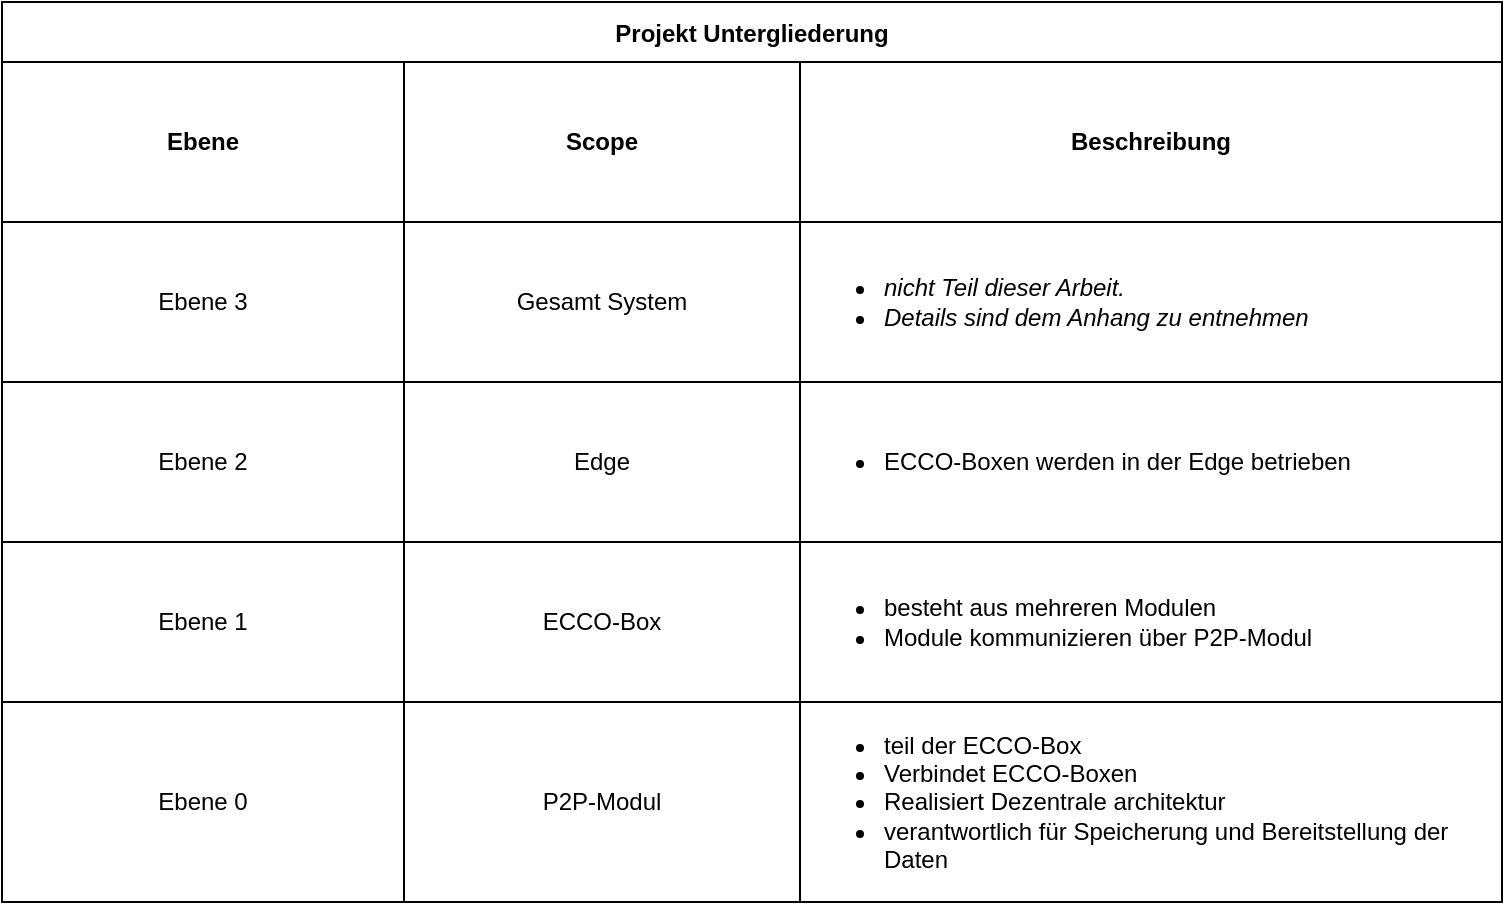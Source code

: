 <mxfile version="20.4.0" type="github" pages="8">
  <diagram id="WkCiSp-jyLo-nHGhpcF1" name="Projekt Übersicht">
    <mxGraphModel dx="698" dy="587" grid="1" gridSize="10" guides="1" tooltips="1" connect="1" arrows="1" fold="1" page="1" pageScale="1" pageWidth="827" pageHeight="1169" math="0" shadow="0">
      <root>
        <mxCell id="0" />
        <mxCell id="1" parent="0" />
        <mxCell id="6Mo01X-mlYxBvYi0odGK-1" value="Projekt Untergliederung" style="shape=table;startSize=30;container=1;collapsible=0;childLayout=tableLayout;fontStyle=1;align=center;fillColor=none;" parent="1" vertex="1">
          <mxGeometry x="120" y="110" width="750" height="450" as="geometry" />
        </mxCell>
        <mxCell id="6Mo01X-mlYxBvYi0odGK-18" style="shape=tableRow;horizontal=0;startSize=0;swimlaneHead=0;swimlaneBody=0;top=0;left=0;bottom=0;right=0;collapsible=0;dropTarget=0;fillColor=none;points=[[0,0.5],[1,0.5]];portConstraint=eastwest;" parent="6Mo01X-mlYxBvYi0odGK-1" vertex="1">
          <mxGeometry y="30" width="750" height="80" as="geometry" />
        </mxCell>
        <mxCell id="6Mo01X-mlYxBvYi0odGK-19" value="Ebene" style="shape=partialRectangle;html=1;whiteSpace=wrap;connectable=0;fillColor=none;top=0;left=0;bottom=0;right=0;overflow=hidden;fontStyle=1" parent="6Mo01X-mlYxBvYi0odGK-18" vertex="1">
          <mxGeometry width="201" height="80" as="geometry">
            <mxRectangle width="201" height="80" as="alternateBounds" />
          </mxGeometry>
        </mxCell>
        <mxCell id="6Mo01X-mlYxBvYi0odGK-20" value="Scope" style="shape=partialRectangle;html=1;whiteSpace=wrap;connectable=0;fillColor=none;top=0;left=0;bottom=0;right=0;overflow=hidden;fontStyle=1" parent="6Mo01X-mlYxBvYi0odGK-18" vertex="1">
          <mxGeometry x="201" width="198" height="80" as="geometry">
            <mxRectangle width="198" height="80" as="alternateBounds" />
          </mxGeometry>
        </mxCell>
        <mxCell id="6Mo01X-mlYxBvYi0odGK-21" value="Beschreibung" style="shape=partialRectangle;html=1;whiteSpace=wrap;connectable=0;fillColor=none;top=0;left=0;bottom=0;right=0;overflow=hidden;fontStyle=1" parent="6Mo01X-mlYxBvYi0odGK-18" vertex="1">
          <mxGeometry x="399" width="351" height="80" as="geometry">
            <mxRectangle width="351" height="80" as="alternateBounds" />
          </mxGeometry>
        </mxCell>
        <mxCell id="6Mo01X-mlYxBvYi0odGK-2" value="" style="shape=tableRow;horizontal=0;startSize=0;swimlaneHead=0;swimlaneBody=0;top=0;left=0;bottom=0;right=0;collapsible=0;dropTarget=0;fillColor=none;points=[[0,0.5],[1,0.5]];portConstraint=eastwest;" parent="6Mo01X-mlYxBvYi0odGK-1" vertex="1">
          <mxGeometry y="110" width="750" height="80" as="geometry" />
        </mxCell>
        <mxCell id="6Mo01X-mlYxBvYi0odGK-3" value="Ebene 3" style="shape=partialRectangle;html=1;whiteSpace=wrap;connectable=0;fillColor=none;top=0;left=0;bottom=0;right=0;overflow=hidden;" parent="6Mo01X-mlYxBvYi0odGK-2" vertex="1">
          <mxGeometry width="201" height="80" as="geometry">
            <mxRectangle width="201" height="80" as="alternateBounds" />
          </mxGeometry>
        </mxCell>
        <mxCell id="6Mo01X-mlYxBvYi0odGK-4" value="Gesamt System" style="shape=partialRectangle;html=1;whiteSpace=wrap;connectable=0;fillColor=none;top=0;left=0;bottom=0;right=0;overflow=hidden;" parent="6Mo01X-mlYxBvYi0odGK-2" vertex="1">
          <mxGeometry x="201" width="198" height="80" as="geometry">
            <mxRectangle width="198" height="80" as="alternateBounds" />
          </mxGeometry>
        </mxCell>
        <mxCell id="6Mo01X-mlYxBvYi0odGK-5" value="&lt;ul&gt;&lt;li&gt;nicht Teil dieser Arbeit.&lt;/li&gt;&lt;li&gt;Details sind dem Anhang zu entnehmen&lt;br&gt;&lt;/li&gt;&lt;/ul&gt;" style="shape=partialRectangle;html=1;whiteSpace=wrap;connectable=0;fillColor=none;top=0;left=0;bottom=0;right=0;overflow=hidden;align=left;fontStyle=2" parent="6Mo01X-mlYxBvYi0odGK-2" vertex="1">
          <mxGeometry x="399" width="351" height="80" as="geometry">
            <mxRectangle width="351" height="80" as="alternateBounds" />
          </mxGeometry>
        </mxCell>
        <mxCell id="6Mo01X-mlYxBvYi0odGK-6" value="" style="shape=tableRow;horizontal=0;startSize=0;swimlaneHead=0;swimlaneBody=0;top=0;left=0;bottom=0;right=0;collapsible=0;dropTarget=0;fillColor=none;points=[[0,0.5],[1,0.5]];portConstraint=eastwest;" parent="6Mo01X-mlYxBvYi0odGK-1" vertex="1">
          <mxGeometry y="190" width="750" height="80" as="geometry" />
        </mxCell>
        <mxCell id="6Mo01X-mlYxBvYi0odGK-7" value="Ebene 2" style="shape=partialRectangle;html=1;whiteSpace=wrap;connectable=0;fillColor=none;top=0;left=0;bottom=0;right=0;overflow=hidden;" parent="6Mo01X-mlYxBvYi0odGK-6" vertex="1">
          <mxGeometry width="201" height="80" as="geometry">
            <mxRectangle width="201" height="80" as="alternateBounds" />
          </mxGeometry>
        </mxCell>
        <mxCell id="6Mo01X-mlYxBvYi0odGK-8" value="Edge" style="shape=partialRectangle;html=1;whiteSpace=wrap;connectable=0;fillColor=none;top=0;left=0;bottom=0;right=0;overflow=hidden;" parent="6Mo01X-mlYxBvYi0odGK-6" vertex="1">
          <mxGeometry x="201" width="198" height="80" as="geometry">
            <mxRectangle width="198" height="80" as="alternateBounds" />
          </mxGeometry>
        </mxCell>
        <mxCell id="6Mo01X-mlYxBvYi0odGK-9" value="&lt;div align=&quot;left&quot;&gt;&lt;ul&gt;&lt;li&gt;ECCO-Boxen werden in der Edge betrieben&lt;br&gt;&lt;/li&gt;&lt;/ul&gt;&lt;/div&gt;" style="shape=partialRectangle;html=1;whiteSpace=wrap;connectable=0;fillColor=none;top=0;left=0;bottom=0;right=0;overflow=hidden;align=left;" parent="6Mo01X-mlYxBvYi0odGK-6" vertex="1">
          <mxGeometry x="399" width="351" height="80" as="geometry">
            <mxRectangle width="351" height="80" as="alternateBounds" />
          </mxGeometry>
        </mxCell>
        <mxCell id="6Mo01X-mlYxBvYi0odGK-10" value="" style="shape=tableRow;horizontal=0;startSize=0;swimlaneHead=0;swimlaneBody=0;top=0;left=0;bottom=0;right=0;collapsible=0;dropTarget=0;fillColor=none;points=[[0,0.5],[1,0.5]];portConstraint=eastwest;align=left;" parent="6Mo01X-mlYxBvYi0odGK-1" vertex="1">
          <mxGeometry y="270" width="750" height="80" as="geometry" />
        </mxCell>
        <mxCell id="6Mo01X-mlYxBvYi0odGK-11" value="Ebene 1" style="shape=partialRectangle;html=1;whiteSpace=wrap;connectable=0;fillColor=none;top=0;left=0;bottom=0;right=0;overflow=hidden;" parent="6Mo01X-mlYxBvYi0odGK-10" vertex="1">
          <mxGeometry width="201" height="80" as="geometry">
            <mxRectangle width="201" height="80" as="alternateBounds" />
          </mxGeometry>
        </mxCell>
        <mxCell id="6Mo01X-mlYxBvYi0odGK-12" value="ECCO-Box" style="shape=partialRectangle;html=1;whiteSpace=wrap;connectable=0;fillColor=none;top=0;left=0;bottom=0;right=0;overflow=hidden;" parent="6Mo01X-mlYxBvYi0odGK-10" vertex="1">
          <mxGeometry x="201" width="198" height="80" as="geometry">
            <mxRectangle width="198" height="80" as="alternateBounds" />
          </mxGeometry>
        </mxCell>
        <mxCell id="6Mo01X-mlYxBvYi0odGK-13" value="&lt;div align=&quot;left&quot;&gt;&lt;ul&gt;&lt;li&gt;besteht aus mehreren Modulen&lt;/li&gt;&lt;li&gt;Module kommunizieren über P2P-Modul&lt;br&gt;&lt;/li&gt;&lt;/ul&gt;&lt;/div&gt;" style="shape=partialRectangle;html=1;whiteSpace=wrap;connectable=0;fillColor=none;top=0;left=0;bottom=0;right=0;overflow=hidden;align=left;" parent="6Mo01X-mlYxBvYi0odGK-10" vertex="1">
          <mxGeometry x="399" width="351" height="80" as="geometry">
            <mxRectangle width="351" height="80" as="alternateBounds" />
          </mxGeometry>
        </mxCell>
        <mxCell id="6Mo01X-mlYxBvYi0odGK-14" style="shape=tableRow;horizontal=0;startSize=0;swimlaneHead=0;swimlaneBody=0;top=0;left=0;bottom=0;right=0;collapsible=0;dropTarget=0;fillColor=none;points=[[0,0.5],[1,0.5]];portConstraint=eastwest;" parent="6Mo01X-mlYxBvYi0odGK-1" vertex="1">
          <mxGeometry y="350" width="750" height="100" as="geometry" />
        </mxCell>
        <mxCell id="6Mo01X-mlYxBvYi0odGK-15" value="Ebene 0" style="shape=partialRectangle;html=1;whiteSpace=wrap;connectable=0;fillColor=none;top=0;left=0;bottom=0;right=0;overflow=hidden;" parent="6Mo01X-mlYxBvYi0odGK-14" vertex="1">
          <mxGeometry width="201" height="100" as="geometry">
            <mxRectangle width="201" height="100" as="alternateBounds" />
          </mxGeometry>
        </mxCell>
        <mxCell id="6Mo01X-mlYxBvYi0odGK-16" value="P2P-Modul" style="shape=partialRectangle;html=1;whiteSpace=wrap;connectable=0;fillColor=none;top=0;left=0;bottom=0;right=0;overflow=hidden;" parent="6Mo01X-mlYxBvYi0odGK-14" vertex="1">
          <mxGeometry x="201" width="198" height="100" as="geometry">
            <mxRectangle width="198" height="100" as="alternateBounds" />
          </mxGeometry>
        </mxCell>
        <mxCell id="6Mo01X-mlYxBvYi0odGK-17" value="&lt;ul&gt;&lt;li&gt;teil der ECCO-Box&lt;/li&gt;&lt;li&gt;Verbindet ECCO-Boxen&lt;/li&gt;&lt;li&gt;Realisiert Dezentrale architektur&lt;br&gt;&lt;/li&gt;&lt;li&gt;verantwortlich für Speicherung und Bereitstellung der Daten&lt;br&gt;&lt;/li&gt;&lt;/ul&gt;" style="shape=partialRectangle;html=1;whiteSpace=wrap;connectable=0;fillColor=none;top=0;left=0;bottom=0;right=0;overflow=hidden;align=left;verticalAlign=middle;" parent="6Mo01X-mlYxBvYi0odGK-14" vertex="1">
          <mxGeometry x="399" width="351" height="100" as="geometry">
            <mxRectangle width="351" height="100" as="alternateBounds" />
          </mxGeometry>
        </mxCell>
      </root>
    </mxGraphModel>
  </diagram>
  <diagram id="uun_jjjuWUNww76_Udy4" name="E0: Vergleich">
    <mxGraphModel dx="1178" dy="767" grid="1" gridSize="10" guides="1" tooltips="1" connect="1" arrows="1" fold="1" page="1" pageScale="1" pageWidth="827" pageHeight="1169" math="0" shadow="0">
      <root>
        <mxCell id="0" />
        <mxCell id="1" parent="0" />
        <mxCell id="2KaCRzUMMeswWlVjjDwV-10" value="Stack" style="swimlane;" parent="1" vertex="1">
          <mxGeometry x="90" y="60" width="520" height="380" as="geometry" />
        </mxCell>
        <mxCell id="2KaCRzUMMeswWlVjjDwV-4" value="Hyper*" style="whiteSpace=wrap;html=1;align=center;fontStyle=1;fontSize=12;" parent="2KaCRzUMMeswWlVjjDwV-10" vertex="1">
          <mxGeometry x="180" y="50" width="160" height="60" as="geometry" />
        </mxCell>
        <mxCell id="2KaCRzUMMeswWlVjjDwV-9" value="IPFS merkledag (also known as IPLD - InterPlanetary Linked Data)" style="whiteSpace=wrap;html=1;align=center;fontSize=12;" parent="2KaCRzUMMeswWlVjjDwV-10" vertex="1">
          <mxGeometry x="340" y="170" width="160" height="60" as="geometry" />
        </mxCell>
        <mxCell id="2KaCRzUMMeswWlVjjDwV-5" value="Hypercore&lt;br&gt;( append-only log )" style="whiteSpace=wrap;html=1;align=center;fontSize=12;" parent="2KaCRzUMMeswWlVjjDwV-10" vertex="1">
          <mxGeometry x="180" y="170" width="160" height="60" as="geometry" />
        </mxCell>
        <mxCell id="2KaCRzUMMeswWlVjjDwV-8" value="IPFS" style="whiteSpace=wrap;html=1;align=center;fontStyle=1;fontSize=12;" parent="2KaCRzUMMeswWlVjjDwV-10" vertex="1">
          <mxGeometry x="340" y="50" width="160" height="60" as="geometry" />
        </mxCell>
        <mxCell id="2KaCRzUMMeswWlVjjDwV-11" value="Libp2p" style="whiteSpace=wrap;html=1;align=center;fontSize=12;" parent="2KaCRzUMMeswWlVjjDwV-10" vertex="1">
          <mxGeometry x="340" y="290" width="160" height="60" as="geometry" />
        </mxCell>
        <mxCell id="2KaCRzUMMeswWlVjjDwV-6" value="Hyperswarm" style="whiteSpace=wrap;html=1;align=center;fontSize=12;" parent="2KaCRzUMMeswWlVjjDwV-10" vertex="1">
          <mxGeometry x="180" y="290" width="160" height="60" as="geometry" />
        </mxCell>
        <mxCell id="2KaCRzUMMeswWlVjjDwV-12" value="Protocol" style="whiteSpace=wrap;html=1;align=center;fontStyle=1;fontSize=12;" parent="2KaCRzUMMeswWlVjjDwV-10" vertex="1">
          <mxGeometry x="20" y="50" width="160" height="60" as="geometry" />
        </mxCell>
        <mxCell id="2KaCRzUMMeswWlVjjDwV-13" value="Low-level Data Structures" style="whiteSpace=wrap;html=1;align=center;fontStyle=1;fontSize=12;" parent="2KaCRzUMMeswWlVjjDwV-10" vertex="1">
          <mxGeometry x="20" y="170" width="160" height="60" as="geometry" />
        </mxCell>
        <mxCell id="2KaCRzUMMeswWlVjjDwV-14" value="Networking" style="whiteSpace=wrap;html=1;align=center;fontStyle=1;fontSize=12;" parent="2KaCRzUMMeswWlVjjDwV-10" vertex="1">
          <mxGeometry x="20" y="290" width="160" height="60" as="geometry" />
        </mxCell>
        <mxCell id="oaFbPJ7K2uqsgNcsHxHo-1" value="Storage" style="whiteSpace=wrap;html=1;align=center;fontStyle=1;fontSize=12;" parent="2KaCRzUMMeswWlVjjDwV-10" vertex="1">
          <mxGeometry x="20" y="230" width="160" height="60" as="geometry" />
        </mxCell>
        <mxCell id="oaFbPJ7K2uqsgNcsHxHo-2" value="Corestore&lt;br&gt;(disk-storage manager for Hypercores)" style="whiteSpace=wrap;html=1;align=center;fontSize=12;" parent="2KaCRzUMMeswWlVjjDwV-10" vertex="1">
          <mxGeometry x="180" y="230" width="160" height="60" as="geometry" />
        </mxCell>
        <mxCell id="oaFbPJ7K2uqsgNcsHxHo-3" value="" style="whiteSpace=wrap;html=1;align=center;fontSize=12;" parent="2KaCRzUMMeswWlVjjDwV-10" vertex="1">
          <mxGeometry x="340" y="230" width="160" height="60" as="geometry" />
        </mxCell>
        <mxCell id="oaFbPJ7K2uqsgNcsHxHo-4" value="unixfs, a content-addressed unix filesystem" style="whiteSpace=wrap;html=1;align=center;fontStyle=0;fontSize=12;" parent="2KaCRzUMMeswWlVjjDwV-10" vertex="1">
          <mxGeometry x="340" y="110" width="160" height="60" as="geometry" />
        </mxCell>
        <mxCell id="oaFbPJ7K2uqsgNcsHxHo-5" value="Hyperdrive &lt;br style=&quot;font-size: 12px;&quot;&gt;Hyperbee" style="whiteSpace=wrap;html=1;align=center;fontSize=12;" parent="2KaCRzUMMeswWlVjjDwV-10" vertex="1">
          <mxGeometry x="180" y="110" width="160" height="60" as="geometry" />
        </mxCell>
        <mxCell id="oaFbPJ7K2uqsgNcsHxHo-6" value="High-level Data Structures" style="whiteSpace=wrap;html=1;align=center;fontStyle=1;fontSize=12;" parent="2KaCRzUMMeswWlVjjDwV-10" vertex="1">
          <mxGeometry x="20" y="110" width="160" height="60" as="geometry" />
        </mxCell>
        <mxCell id="9APJkuDEGpzCLgwEaH0s-1" value="Fehlerhaft -&amp;gt; überarbeiten!" style="text;html=1;align=center;verticalAlign=middle;resizable=0;points=[];autosize=1;strokeColor=none;fillColor=none;" parent="1" vertex="1">
          <mxGeometry x="75" y="25" width="170" height="30" as="geometry" />
        </mxCell>
      </root>
    </mxGraphModel>
  </diagram>
  <diagram id="UbkjploW9XkOTzss3_vL" name="E0: P2P-Modul Softwarearchitektur">
    <mxGraphModel dx="3954" dy="959" grid="1" gridSize="10" guides="1" tooltips="1" connect="1" arrows="1" fold="1" page="1" pageScale="1" pageWidth="827" pageHeight="1169" math="0" shadow="0">
      <root>
        <mxCell id="0" />
        <mxCell id="1" parent="0" />
        <mxCell id="HRsr6uZMeXx9bVtFUv4O-1" value="" style="group" parent="1" vertex="1" connectable="0">
          <mxGeometry x="40" y="20" width="320" height="360" as="geometry" />
        </mxCell>
        <mxCell id="HRsr6uZMeXx9bVtFUv4O-2" value="Low-level Data Structures" style="whiteSpace=wrap;html=1;align=center;fontStyle=1;fontSize=12;" parent="HRsr6uZMeXx9bVtFUv4O-1" vertex="1">
          <mxGeometry y="180" width="160" height="60" as="geometry" />
        </mxCell>
        <mxCell id="HRsr6uZMeXx9bVtFUv4O-3" value="Networking" style="whiteSpace=wrap;html=1;align=center;fontStyle=1;fontSize=12;" parent="HRsr6uZMeXx9bVtFUv4O-1" vertex="1">
          <mxGeometry y="300" width="160" height="60" as="geometry" />
        </mxCell>
        <mxCell id="HRsr6uZMeXx9bVtFUv4O-4" value="Storage-Manager" style="whiteSpace=wrap;html=1;align=center;fontStyle=1;fontSize=12;" parent="HRsr6uZMeXx9bVtFUv4O-1" vertex="1">
          <mxGeometry y="240" width="160" height="60" as="geometry" />
        </mxCell>
        <mxCell id="HRsr6uZMeXx9bVtFUv4O-5" value="High-level Data Structures" style="whiteSpace=wrap;html=1;align=center;fontStyle=1;fontSize=12;" parent="HRsr6uZMeXx9bVtFUv4O-1" vertex="1">
          <mxGeometry y="120" width="160" height="60" as="geometry" />
        </mxCell>
        <mxCell id="HRsr6uZMeXx9bVtFUv4O-6" value="Hyperswarm" style="whiteSpace=wrap;html=1;align=center;fontSize=12;" parent="HRsr6uZMeXx9bVtFUv4O-1" vertex="1">
          <mxGeometry x="160" y="300" width="160" height="60" as="geometry" />
        </mxCell>
        <mxCell id="HRsr6uZMeXx9bVtFUv4O-7" value="Hyperbee" style="whiteSpace=wrap;html=1;align=center;fontSize=12;" parent="HRsr6uZMeXx9bVtFUv4O-1" vertex="1">
          <mxGeometry x="160" y="120" width="160" height="60" as="geometry" />
        </mxCell>
        <mxCell id="HRsr6uZMeXx9bVtFUv4O-8" value="Hypercore" style="whiteSpace=wrap;html=1;align=center;fontSize=12;" parent="HRsr6uZMeXx9bVtFUv4O-1" vertex="1">
          <mxGeometry x="160" y="180" width="160" height="60" as="geometry" />
        </mxCell>
        <mxCell id="HRsr6uZMeXx9bVtFUv4O-9" value="Corestore" style="whiteSpace=wrap;html=1;align=center;fontSize=12;" parent="HRsr6uZMeXx9bVtFUv4O-1" vertex="1">
          <mxGeometry x="160" y="240" width="160" height="60" as="geometry" />
        </mxCell>
        <mxCell id="HRsr6uZMeXx9bVtFUv4O-10" value="Database" style="whiteSpace=wrap;html=1;align=center;fontStyle=1;fontSize=12;" parent="HRsr6uZMeXx9bVtFUv4O-1" vertex="1">
          <mxGeometry y="60" width="160" height="60" as="geometry" />
        </mxCell>
        <mxCell id="HRsr6uZMeXx9bVtFUv4O-11" value="..." style="whiteSpace=wrap;html=1;align=center;fontSize=12;" parent="HRsr6uZMeXx9bVtFUv4O-1" vertex="1">
          <mxGeometry x="160" y="60" width="160" height="60" as="geometry" />
        </mxCell>
        <mxCell id="HRsr6uZMeXx9bVtFUv4O-12" value="API-Stack P2P-Modul" style="whiteSpace=wrap;html=1;align=center;fontStyle=1;fontSize=12;" parent="HRsr6uZMeXx9bVtFUv4O-1" vertex="1">
          <mxGeometry width="320" height="60" as="geometry" />
        </mxCell>
        <mxCell id="gUhW5xfFkw9-NHsOvD3Q-5" value="&lt;div&gt;&lt;br&gt;&lt;/div&gt;Was muss das p2p Modul alles leisten? &lt;h1&gt;&lt;/h1&gt;&lt;div&gt;Nodes finden&lt;br&gt;Daten suchen / austauschen &lt;br&gt;Node hinzufügen / entfernen &lt;br&gt;Daten für andere Module aufbereiten und bereitstellen (time series Datenbanken, sind es nur neue puts?)&lt;br&gt;&lt;br&gt;&lt;/div&gt;&lt;div&gt;&lt;br&gt;&lt;/div&gt;&lt;div&gt;Disk-storage manager for Hypercores&lt;br&gt;&lt;/div&gt;" style="text;html=1;strokeColor=none;fillColor=none;spacing=5;spacingTop=-20;whiteSpace=wrap;overflow=hidden;rounded=0;fontSize=8;fontColor=#000000;" parent="1" vertex="1">
          <mxGeometry x="390" y="70" width="190" height="120" as="geometry" />
        </mxCell>
        <mxCell id="gUhW5xfFkw9-NHsOvD3Q-6" value="store : Corestore" style="shape=umlLifeline;perimeter=lifelinePerimeter;whiteSpace=wrap;html=1;container=1;collapsible=0;recursiveResize=0;outlineConnect=0;fontSize=8;fontColor=#000000;strokeColor=default;strokeWidth=1;fillColor=#7EA6E0;" parent="1" vertex="1">
          <mxGeometry x="210" y="494" width="100" height="300" as="geometry" />
        </mxCell>
        <mxCell id="gUhW5xfFkw9-NHsOvD3Q-7" value="" style="html=1;points=[];perimeter=orthogonalPerimeter;fillColor=#808080;fontSize=8;fontColor=#000000;strokeColor=default;strokeWidth=1;" parent="gUhW5xfFkw9-NHsOvD3Q-6" vertex="1">
          <mxGeometry x="45" y="86" width="10" height="30" as="geometry" />
        </mxCell>
        <mxCell id="gUhW5xfFkw9-NHsOvD3Q-8" value="node&lt;sub&gt;N+1 &lt;/sub&gt;:&lt;sub&gt; &lt;/sub&gt;Node&lt;sub&gt;&lt;br&gt;&lt;/sub&gt;" style="shape=umlLifeline;perimeter=lifelinePerimeter;whiteSpace=wrap;html=1;container=1;collapsible=0;recursiveResize=0;outlineConnect=0;fontSize=8;fontColor=#000000;strokeColor=default;strokeWidth=1;fillColor=#7EA6E0;" parent="1" vertex="1">
          <mxGeometry x="90" y="440" width="100" height="300" as="geometry" />
        </mxCell>
        <mxCell id="gUhW5xfFkw9-NHsOvD3Q-9" value="" style="html=1;points=[];perimeter=orthogonalPerimeter;fontSize=8;fontColor=#000000;strokeColor=default;strokeWidth=1;fillColor=#7EA6E0;" parent="gUhW5xfFkw9-NHsOvD3Q-8" vertex="1">
          <mxGeometry x="45" y="60" width="10" height="30" as="geometry" />
        </mxCell>
        <mxCell id="QDAvq0NdBVYoEpwS3TSa-11" value="" style="html=1;points=[];perimeter=orthogonalPerimeter;fontSize=8;fontColor=#000000;strokeColor=default;strokeWidth=1;fillColor=#7EA6E0;" parent="gUhW5xfFkw9-NHsOvD3Q-8" vertex="1">
          <mxGeometry x="45" y="110" width="10" height="30" as="geometry" />
        </mxCell>
        <mxCell id="QDAvq0NdBVYoEpwS3TSa-18" value="create( this )" style="html=1;verticalAlign=bottom;labelBackgroundColor=none;endArrow=open;endFill=0;dashed=1;rounded=0;fontSize=8;fontColor=#000000;exitX=1.039;exitY=0.662;exitDx=0;exitDy=0;exitPerimeter=0;entryX=0.001;entryY=0.077;entryDx=0;entryDy=0;entryPerimeter=0;" parent="gUhW5xfFkw9-NHsOvD3Q-8" edge="1">
          <mxGeometry x="-0.19" width="160" relative="1" as="geometry">
            <mxPoint x="55.0" y="123.8" as="sourcePoint" />
            <mxPoint x="240.1" y="124.1" as="targetPoint" />
            <mxPoint as="offset" />
          </mxGeometry>
        </mxCell>
        <mxCell id="gUhW5xfFkw9-NHsOvD3Q-10" value="create( )" style="html=1;verticalAlign=bottom;labelBackgroundColor=none;endArrow=open;endFill=0;dashed=1;rounded=0;fontSize=8;fontColor=#000000;" parent="1" edge="1">
          <mxGeometry width="160" relative="1" as="geometry">
            <mxPoint x="-70" y="460" as="sourcePoint" />
            <mxPoint x="90" y="460" as="targetPoint" />
          </mxGeometry>
        </mxCell>
        <mxCell id="QDAvq0NdBVYoEpwS3TSa-4" value="swarm : Hyperswarm" style="shape=umlLifeline;perimeter=lifelinePerimeter;whiteSpace=wrap;html=1;container=1;collapsible=0;recursiveResize=0;outlineConnect=0;fontSize=8;fontColor=#000000;strokeColor=default;strokeWidth=1;fillColor=#7EA6E0;" parent="1" vertex="1">
          <mxGeometry x="330" y="542" width="100" height="300" as="geometry" />
        </mxCell>
        <mxCell id="QDAvq0NdBVYoEpwS3TSa-5" value="" style="html=1;points=[];perimeter=orthogonalPerimeter;fillColor=#808080;fontSize=8;fontColor=#000000;strokeColor=default;strokeWidth=1;" parent="QDAvq0NdBVYoEpwS3TSa-4" vertex="1">
          <mxGeometry x="45" y="90" width="10" height="120" as="geometry" />
        </mxCell>
        <mxCell id="QDAvq0NdBVYoEpwS3TSa-8" value="create( this )" style="html=1;verticalAlign=bottom;labelBackgroundColor=none;endArrow=open;endFill=0;dashed=1;rounded=0;fontSize=8;fontColor=#000000;exitX=1.039;exitY=0.662;exitDx=0;exitDy=0;exitPerimeter=0;" parent="1" edge="1">
          <mxGeometry width="160" relative="1" as="geometry">
            <mxPoint x="145.39" y="513.86" as="sourcePoint" />
            <mxPoint x="210" y="514" as="targetPoint" />
          </mxGeometry>
        </mxCell>
        <mxCell id="QDAvq0NdBVYoEpwS3TSa-9" value="" style="html=1;verticalAlign=bottom;labelBackgroundColor=none;endArrow=block;endFill=1;rounded=0;entryX=0.088;entryY=0.002;entryDx=0;entryDy=0;entryPerimeter=0;" parent="1" target="gUhW5xfFkw9-NHsOvD3Q-9" edge="1">
          <mxGeometry width="160" relative="1" as="geometry">
            <mxPoint x="10" y="500" as="sourcePoint" />
            <mxPoint x="130" y="500" as="targetPoint" />
          </mxGeometry>
        </mxCell>
        <mxCell id="QDAvq0NdBVYoEpwS3TSa-10" value="initCoreStore( localDirectory )" style="edgeLabel;html=1;align=center;verticalAlign=middle;resizable=0;points=[];fontSize=8;" parent="QDAvq0NdBVYoEpwS3TSa-9" vertex="1" connectable="0">
          <mxGeometry x="-0.231" relative="1" as="geometry">
            <mxPoint x="8" y="-7" as="offset" />
          </mxGeometry>
        </mxCell>
        <mxCell id="QDAvq0NdBVYoEpwS3TSa-16" value="" style="html=1;verticalAlign=bottom;labelBackgroundColor=none;endArrow=block;endFill=1;rounded=0;entryX=0.088;entryY=0.002;entryDx=0;entryDy=0;entryPerimeter=0;" parent="1" edge="1">
          <mxGeometry width="160" relative="1" as="geometry">
            <mxPoint x="10" y="550" as="sourcePoint" />
            <mxPoint x="135.88" y="550.06" as="targetPoint" />
          </mxGeometry>
        </mxCell>
        <mxCell id="QDAvq0NdBVYoEpwS3TSa-17" value="joinSwarm( )" style="edgeLabel;html=1;align=center;verticalAlign=middle;resizable=0;points=[];fontSize=8;" parent="QDAvq0NdBVYoEpwS3TSa-16" vertex="1" connectable="0">
          <mxGeometry x="-0.231" relative="1" as="geometry">
            <mxPoint x="8" y="-7" as="offset" />
          </mxGeometry>
        </mxCell>
        <mxCell id="4t9rjOy6H2c8DJBezyQW-1" value="Corestore" style="swimlane;fontSize=8;fillColor=default;" parent="1" vertex="1">
          <mxGeometry x="-2410" y="80" width="130" height="230" as="geometry">
            <mxRectangle x="-2410" y="80" width="80" height="23" as="alternateBounds" />
          </mxGeometry>
        </mxCell>
        <mxCell id="4t9rjOy6H2c8DJBezyQW-2" value="" style="group;fillColor=#dae8fc;strokeColor=#6c8ebf;" parent="4t9rjOy6H2c8DJBezyQW-1" vertex="1" connectable="0">
          <mxGeometry x="15" y="35" width="100" height="50" as="geometry" />
        </mxCell>
        <mxCell id="4t9rjOy6H2c8DJBezyQW-3" value="Hypercore&lt;sub&gt;1&lt;/sub&gt;" style="rounded=0;whiteSpace=wrap;html=1;fontSize=8;fillColor=none;verticalAlign=bottom;" parent="4t9rjOy6H2c8DJBezyQW-2" vertex="1">
          <mxGeometry width="100" height="50" as="geometry" />
        </mxCell>
        <mxCell id="4t9rjOy6H2c8DJBezyQW-4" value="Hyperbee" style="rounded=0;whiteSpace=wrap;html=1;fontSize=8;fillColor=#7EA6E0;" parent="4t9rjOy6H2c8DJBezyQW-2" vertex="1">
          <mxGeometry x="18" y="10" width="64" height="20" as="geometry" />
        </mxCell>
        <mxCell id="4t9rjOy6H2c8DJBezyQW-5" value="" style="group;fillColor=#dae8fc;strokeColor=#6c8ebf;" parent="4t9rjOy6H2c8DJBezyQW-1" vertex="1" connectable="0">
          <mxGeometry x="15" y="95" width="100" height="50" as="geometry" />
        </mxCell>
        <mxCell id="4t9rjOy6H2c8DJBezyQW-6" value="Hypercore&lt;sub&gt;2&lt;/sub&gt;" style="rounded=0;whiteSpace=wrap;html=1;fontSize=8;fillColor=none;verticalAlign=bottom;" parent="4t9rjOy6H2c8DJBezyQW-5" vertex="1">
          <mxGeometry width="100" height="50" as="geometry" />
        </mxCell>
        <mxCell id="4t9rjOy6H2c8DJBezyQW-7" value="Hyperbee" style="rounded=0;whiteSpace=wrap;html=1;fontSize=8;fillColor=#7EA6E0;" parent="4t9rjOy6H2c8DJBezyQW-5" vertex="1">
          <mxGeometry x="18" y="10" width="64" height="20" as="geometry" />
        </mxCell>
        <mxCell id="4t9rjOy6H2c8DJBezyQW-8" value="" style="group;fillColor=#dae8fc;strokeColor=#6c8ebf;" parent="4t9rjOy6H2c8DJBezyQW-1" vertex="1" connectable="0">
          <mxGeometry x="15" y="160" width="100" height="50" as="geometry" />
        </mxCell>
        <mxCell id="4t9rjOy6H2c8DJBezyQW-9" value="Hypercore&lt;sub&gt;n&lt;/sub&gt;" style="rounded=0;whiteSpace=wrap;html=1;fontSize=8;fillColor=none;verticalAlign=bottom;" parent="4t9rjOy6H2c8DJBezyQW-8" vertex="1">
          <mxGeometry width="100" height="50" as="geometry" />
        </mxCell>
        <mxCell id="4t9rjOy6H2c8DJBezyQW-10" value="Hyperbee" style="rounded=0;whiteSpace=wrap;html=1;fontSize=8;fillColor=#7EA6E0;" parent="4t9rjOy6H2c8DJBezyQW-8" vertex="1">
          <mxGeometry x="18" y="10" width="64" height="20" as="geometry" />
        </mxCell>
        <mxCell id="4t9rjOy6H2c8DJBezyQW-12" value="P2P-Modul" style="swimlane;fillColor=none;" parent="1" vertex="1">
          <mxGeometry x="-2430" y="40" width="170" height="290" as="geometry" />
        </mxCell>
        <mxCell id="8QMSm4IEBs8lO0lCdCEI-1" value="Hyperbee" style="swimlane;fontSize=12;fillColor=#7EA6E0;strokeColor=#000000;" parent="1" vertex="1">
          <mxGeometry x="-2238" y="40" width="170" height="110" as="geometry" />
        </mxCell>
        <mxCell id="8QMSm4IEBs8lO0lCdCEI-2" value="" style="shape=table;html=1;whiteSpace=wrap;startSize=0;container=1;collapsible=0;childLayout=tableLayout;fontSize=12;fillColor=none;" parent="8QMSm4IEBs8lO0lCdCEI-1" vertex="1">
          <mxGeometry x="20" y="40" width="130" height="50" as="geometry" />
        </mxCell>
        <mxCell id="8QMSm4IEBs8lO0lCdCEI-3" value="" style="shape=tableRow;horizontal=0;startSize=0;swimlaneHead=0;swimlaneBody=0;top=0;left=0;bottom=0;right=0;collapsible=0;dropTarget=0;fillColor=none;points=[[0,0.5],[1,0.5]];portConstraint=eastwest;fontSize=12;" parent="8QMSm4IEBs8lO0lCdCEI-2" vertex="1">
          <mxGeometry width="130" height="25" as="geometry" />
        </mxCell>
        <mxCell id="8QMSm4IEBs8lO0lCdCEI-4" value="Key" style="shape=partialRectangle;html=1;whiteSpace=wrap;connectable=0;fillColor=none;top=0;left=0;bottom=0;right=0;overflow=hidden;fontSize=8;fontStyle=1" parent="8QMSm4IEBs8lO0lCdCEI-3" vertex="1">
          <mxGeometry width="66" height="25" as="geometry">
            <mxRectangle width="66" height="25" as="alternateBounds" />
          </mxGeometry>
        </mxCell>
        <mxCell id="8QMSm4IEBs8lO0lCdCEI-5" value="Value" style="shape=partialRectangle;html=1;whiteSpace=wrap;connectable=0;fillColor=none;top=0;left=0;bottom=0;right=0;overflow=hidden;fontSize=8;fontStyle=1" parent="8QMSm4IEBs8lO0lCdCEI-3" vertex="1">
          <mxGeometry x="66" width="64" height="25" as="geometry">
            <mxRectangle width="64" height="25" as="alternateBounds" />
          </mxGeometry>
        </mxCell>
        <mxCell id="8QMSm4IEBs8lO0lCdCEI-7" value="" style="shape=tableRow;horizontal=0;startSize=0;swimlaneHead=0;swimlaneBody=0;top=0;left=0;bottom=0;right=0;collapsible=0;dropTarget=0;fillColor=none;points=[[0,0.5],[1,0.5]];portConstraint=eastwest;fontSize=12;" parent="8QMSm4IEBs8lO0lCdCEI-2" vertex="1">
          <mxGeometry y="25" width="130" height="25" as="geometry" />
        </mxCell>
        <mxCell id="8QMSm4IEBs8lO0lCdCEI-8" value="Timestamp" style="shape=partialRectangle;html=1;whiteSpace=wrap;connectable=0;fillColor=none;top=0;left=0;bottom=0;right=0;overflow=hidden;fontSize=8;" parent="8QMSm4IEBs8lO0lCdCEI-7" vertex="1">
          <mxGeometry width="66" height="25" as="geometry">
            <mxRectangle width="66" height="25" as="alternateBounds" />
          </mxGeometry>
        </mxCell>
        <mxCell id="8QMSm4IEBs8lO0lCdCEI-9" value="Datapoint" style="shape=partialRectangle;html=1;whiteSpace=wrap;connectable=0;fillColor=none;top=0;left=0;bottom=0;right=0;overflow=hidden;fontSize=8;" parent="8QMSm4IEBs8lO0lCdCEI-7" vertex="1">
          <mxGeometry x="66" width="64" height="25" as="geometry">
            <mxRectangle width="64" height="25" as="alternateBounds" />
          </mxGeometry>
        </mxCell>
        <mxCell id="F23dcrWXI7tYwa330TNb-3" style="edgeStyle=orthogonalEdgeStyle;rounded=0;orthogonalLoop=1;jettySize=auto;html=1;" edge="1" parent="1" source="F23dcrWXI7tYwa330TNb-1" target="F23dcrWXI7tYwa330TNb-2">
          <mxGeometry relative="1" as="geometry" />
        </mxCell>
        <mxCell id="F23dcrWXI7tYwa330TNb-4" value="instantiate" style="edgeLabel;html=1;align=center;verticalAlign=middle;resizable=0;points=[];" vertex="1" connectable="0" parent="F23dcrWXI7tYwa330TNb-3">
          <mxGeometry x="-0.116" y="-1" relative="1" as="geometry">
            <mxPoint y="-39" as="offset" />
          </mxGeometry>
        </mxCell>
        <mxCell id="F23dcrWXI7tYwa330TNb-10" style="edgeStyle=orthogonalEdgeStyle;rounded=0;orthogonalLoop=1;jettySize=auto;html=1;entryX=0.5;entryY=0;entryDx=0;entryDy=0;" edge="1" parent="1" source="F23dcrWXI7tYwa330TNb-1" target="F23dcrWXI7tYwa330TNb-9">
          <mxGeometry relative="1" as="geometry" />
        </mxCell>
        <mxCell id="F23dcrWXI7tYwa330TNb-11" value="instantiate" style="edgeLabel;html=1;align=center;verticalAlign=middle;resizable=0;points=[];" vertex="1" connectable="0" parent="F23dcrWXI7tYwa330TNb-10">
          <mxGeometry x="-0.112" y="1" relative="1" as="geometry">
            <mxPoint as="offset" />
          </mxGeometry>
        </mxCell>
        <mxCell id="F23dcrWXI7tYwa330TNb-24" style="edgeStyle=orthogonalEdgeStyle;rounded=0;orthogonalLoop=1;jettySize=auto;html=1;entryX=0.5;entryY=1;entryDx=0;entryDy=0;startArrow=none;startFill=0;" edge="1" parent="1" source="F23dcrWXI7tYwa330TNb-1" target="F23dcrWXI7tYwa330TNb-20">
          <mxGeometry relative="1" as="geometry" />
        </mxCell>
        <mxCell id="F23dcrWXI7tYwa330TNb-25" value="instantiate" style="edgeLabel;html=1;align=center;verticalAlign=middle;resizable=0;points=[];" vertex="1" connectable="0" parent="F23dcrWXI7tYwa330TNb-24">
          <mxGeometry x="0.055" y="-2" relative="1" as="geometry">
            <mxPoint y="6" as="offset" />
          </mxGeometry>
        </mxCell>
        <mxCell id="F23dcrWXI7tYwa330TNb-1" value="Node" style="html=1;" vertex="1" parent="1">
          <mxGeometry x="-2430" y="529" width="110" height="50" as="geometry" />
        </mxCell>
        <mxCell id="F23dcrWXI7tYwa330TNb-6" style="edgeStyle=orthogonalEdgeStyle;rounded=0;orthogonalLoop=1;jettySize=auto;html=1;entryX=0;entryY=0.5;entryDx=0;entryDy=0;" edge="1" parent="1" source="F23dcrWXI7tYwa330TNb-2" target="F23dcrWXI7tYwa330TNb-5">
          <mxGeometry relative="1" as="geometry" />
        </mxCell>
        <mxCell id="F23dcrWXI7tYwa330TNb-7" value="gets HC by name or PK" style="edgeLabel;html=1;align=center;verticalAlign=middle;resizable=0;points=[];" vertex="1" connectable="0" parent="F23dcrWXI7tYwa330TNb-6">
          <mxGeometry x="-0.207" y="-1" relative="1" as="geometry">
            <mxPoint x="12" y="-40" as="offset" />
          </mxGeometry>
        </mxCell>
        <mxCell id="F23dcrWXI7tYwa330TNb-2" value="Corestore" style="html=1;" vertex="1" parent="1">
          <mxGeometry x="-2260" y="529" width="110" height="50" as="geometry" />
        </mxCell>
        <mxCell id="F23dcrWXI7tYwa330TNb-26" style="edgeStyle=orthogonalEdgeStyle;rounded=0;orthogonalLoop=1;jettySize=auto;html=1;entryX=1;entryY=0.5;entryDx=0;entryDy=0;startArrow=classic;startFill=1;endArrow=none;endFill=0;" edge="1" parent="1" source="F23dcrWXI7tYwa330TNb-5" target="F23dcrWXI7tYwa330TNb-20">
          <mxGeometry relative="1" as="geometry">
            <Array as="points">
              <mxPoint x="-2035" y="435" />
            </Array>
          </mxGeometry>
        </mxCell>
        <mxCell id="F23dcrWXI7tYwa330TNb-27" value="uses" style="edgeLabel;html=1;align=center;verticalAlign=middle;resizable=0;points=[];" vertex="1" connectable="0" parent="F23dcrWXI7tYwa330TNb-26">
          <mxGeometry x="0.274" y="-2" relative="1" as="geometry">
            <mxPoint as="offset" />
          </mxGeometry>
        </mxCell>
        <mxCell id="F23dcrWXI7tYwa330TNb-5" value="Hypercore" style="html=1;" vertex="1" parent="1">
          <mxGeometry x="-2090" y="529" width="110" height="50" as="geometry" />
        </mxCell>
        <mxCell id="F23dcrWXI7tYwa330TNb-13" style="edgeStyle=orthogonalEdgeStyle;rounded=0;orthogonalLoop=1;jettySize=auto;html=1;entryX=0.5;entryY=0;entryDx=0;entryDy=0;" edge="1" parent="1" source="F23dcrWXI7tYwa330TNb-9" target="F23dcrWXI7tYwa330TNb-12">
          <mxGeometry relative="1" as="geometry" />
        </mxCell>
        <mxCell id="F23dcrWXI7tYwa330TNb-14" value="join swarm on Topic" style="edgeLabel;html=1;align=center;verticalAlign=middle;resizable=0;points=[];" vertex="1" connectable="0" parent="F23dcrWXI7tYwa330TNb-13">
          <mxGeometry x="-0.219" y="3" relative="1" as="geometry">
            <mxPoint x="-3" y="13" as="offset" />
          </mxGeometry>
        </mxCell>
        <mxCell id="F23dcrWXI7tYwa330TNb-9" value="swarm" style="html=1;" vertex="1" parent="1">
          <mxGeometry x="-2430" y="645" width="110" height="50" as="geometry" />
        </mxCell>
        <mxCell id="F23dcrWXI7tYwa330TNb-12" value="Hyperswarm" style="html=1;" vertex="1" parent="1">
          <mxGeometry x="-2430" y="760" width="110" height="50" as="geometry" />
        </mxCell>
        <mxCell id="F23dcrWXI7tYwa330TNb-20" value="Hyperbee" style="html=1;" vertex="1" parent="1">
          <mxGeometry x="-2430" y="410" width="110" height="50" as="geometry" />
        </mxCell>
      </root>
    </mxGraphModel>
  </diagram>
  <diagram id="JXnR_LFC6wYwE75qUCAt" name="E0: API-Stack Options HC">
    <mxGraphModel dx="1178" dy="767" grid="1" gridSize="10" guides="1" tooltips="1" connect="1" arrows="1" fold="1" page="1" pageScale="1" pageWidth="827" pageHeight="1169" math="0" shadow="0">
      <root>
        <mxCell id="0" />
        <mxCell id="1" parent="0" />
        <mxCell id="43YB2q3m0qKI83pl-AG2-2" value="Hypercore" style="whiteSpace=wrap;html=1;align=center;fontSize=12;" parent="1" vertex="1">
          <mxGeometry x="173" y="190" width="160" height="60" as="geometry" />
        </mxCell>
        <mxCell id="43YB2q3m0qKI83pl-AG2-3" value="Hyperswarm" style="whiteSpace=wrap;html=1;align=center;fontSize=12;" parent="1" vertex="1">
          <mxGeometry x="173" y="310" width="160" height="60" as="geometry" />
        </mxCell>
        <mxCell id="43YB2q3m0qKI83pl-AG2-5" value="Low-level Data Structures" style="whiteSpace=wrap;html=1;align=center;fontStyle=1;fontSize=12;" parent="1" vertex="1">
          <mxGeometry x="13" y="190" width="160" height="60" as="geometry" />
        </mxCell>
        <mxCell id="43YB2q3m0qKI83pl-AG2-6" value="Networking" style="whiteSpace=wrap;html=1;align=center;fontStyle=1;fontSize=12;" parent="1" vertex="1">
          <mxGeometry x="13" y="310" width="160" height="60" as="geometry" />
        </mxCell>
        <mxCell id="43YB2q3m0qKI83pl-AG2-7" value="Storage" style="whiteSpace=wrap;html=1;align=center;fontStyle=1;fontSize=12;" parent="1" vertex="1">
          <mxGeometry x="13" y="250" width="160" height="60" as="geometry" />
        </mxCell>
        <mxCell id="43YB2q3m0qKI83pl-AG2-10" value="High-level Data Structures" style="whiteSpace=wrap;html=1;align=center;fontStyle=1;fontSize=12;" parent="1" vertex="1">
          <mxGeometry x="13" y="130" width="160" height="60" as="geometry" />
        </mxCell>
        <mxCell id="43YB2q3m0qKI83pl-AG2-11" value="Hyperswarm" style="whiteSpace=wrap;html=1;align=center;fontSize=12;" parent="1" vertex="1">
          <mxGeometry x="333" y="310" width="160" height="60" as="geometry" />
        </mxCell>
        <mxCell id="idVanv6z-U9O3tD_HgQB-4" style="edgeStyle=none;rounded=0;orthogonalLoop=1;jettySize=auto;html=1;exitX=0;exitY=0;exitDx=0;exitDy=0;entryX=1;entryY=1;entryDx=0;entryDy=0;fontSize=8;endArrow=none;endFill=0;" parent="1" source="43YB2q3m0qKI83pl-AG2-12" target="mYdC2qalN-g83nR6YLBW-2" edge="1">
          <mxGeometry relative="1" as="geometry" />
        </mxCell>
        <mxCell id="idVanv6z-U9O3tD_HgQB-5" style="edgeStyle=none;rounded=0;orthogonalLoop=1;jettySize=auto;html=1;exitX=1;exitY=0;exitDx=0;exitDy=0;entryX=1;entryY=1;entryDx=0;entryDy=0;fontSize=8;endArrow=none;endFill=0;" parent="1" source="43YB2q3m0qKI83pl-AG2-12" target="mYdC2qalN-g83nR6YLBW-3" edge="1">
          <mxGeometry relative="1" as="geometry" />
        </mxCell>
        <mxCell id="43YB2q3m0qKI83pl-AG2-12" value="Hyperbee" style="whiteSpace=wrap;html=1;align=center;fontSize=12;" parent="1" vertex="1">
          <mxGeometry x="333" y="130" width="160" height="60" as="geometry" />
        </mxCell>
        <mxCell id="43YB2q3m0qKI83pl-AG2-13" value="Hypercore" style="whiteSpace=wrap;html=1;align=center;fontSize=12;" parent="1" vertex="1">
          <mxGeometry x="333" y="190" width="160" height="60" as="geometry" />
        </mxCell>
        <mxCell id="43YB2q3m0qKI83pl-AG2-14" value="Corestore" style="whiteSpace=wrap;html=1;align=center;fontSize=12;" parent="1" vertex="1">
          <mxGeometry x="333" y="250" width="160" height="60" as="geometry" />
        </mxCell>
        <mxCell id="mYdC2qalN-g83nR6YLBW-1" value="Optionen" style="whiteSpace=wrap;html=1;align=center;fontStyle=1;fontSize=12;" parent="1" vertex="1">
          <mxGeometry x="13" y="10" width="160" height="60" as="geometry" />
        </mxCell>
        <mxCell id="mYdC2qalN-g83nR6YLBW-2" value="Option 1" style="whiteSpace=wrap;html=1;align=center;fontSize=12;" parent="1" vertex="1">
          <mxGeometry x="173" y="10" width="160" height="60" as="geometry" />
        </mxCell>
        <mxCell id="mYdC2qalN-g83nR6YLBW-3" value="Option 2" style="whiteSpace=wrap;html=1;align=center;fontSize=12;fillColor=#d5e8d4;strokeColor=#82b366;" parent="1" vertex="1">
          <mxGeometry x="333" y="10" width="160" height="60" as="geometry" />
        </mxCell>
        <mxCell id="H91OHPO0gdRgHUgm59LL-1" value="Option 3" style="whiteSpace=wrap;html=1;align=center;fontSize=12;" parent="1" vertex="1">
          <mxGeometry x="493" y="10" width="160" height="60" as="geometry" />
        </mxCell>
        <mxCell id="H91OHPO0gdRgHUgm59LL-2" value="Hyperbee" style="whiteSpace=wrap;html=1;align=center;fontSize=12;" parent="1" vertex="1">
          <mxGeometry x="493" y="130" width="160" height="60" as="geometry" />
        </mxCell>
        <mxCell id="H91OHPO0gdRgHUgm59LL-3" value="Hypercore" style="whiteSpace=wrap;html=1;align=center;fontSize=12;" parent="1" vertex="1">
          <mxGeometry x="493" y="190" width="160" height="60" as="geometry" />
        </mxCell>
        <mxCell id="H91OHPO0gdRgHUgm59LL-4" value="Corestore" style="whiteSpace=wrap;html=1;align=center;fontSize=12;" parent="1" vertex="1">
          <mxGeometry x="493" y="250" width="160" height="60" as="geometry" />
        </mxCell>
        <mxCell id="H91OHPO0gdRgHUgm59LL-5" value="Corestore-Networker" style="whiteSpace=wrap;html=1;align=center;fontSize=12;" parent="1" vertex="1">
          <mxGeometry x="493" y="310" width="160" height="60" as="geometry" />
        </mxCell>
        <mxCell id="LGBoZu-ThHH1ndbxJvS--1" value="Corestore-Networker" style="whiteSpace=wrap;html=1;align=center;fontSize=12;" parent="1" vertex="1">
          <mxGeometry x="653" y="310" width="160" height="60" as="geometry" />
        </mxCell>
        <mxCell id="LGBoZu-ThHH1ndbxJvS--2" value="Corestore" style="whiteSpace=wrap;html=1;align=center;fontSize=12;" parent="1" vertex="1">
          <mxGeometry x="653" y="250" width="160" height="60" as="geometry" />
        </mxCell>
        <mxCell id="LGBoZu-ThHH1ndbxJvS--3" value="Hypercore" style="whiteSpace=wrap;html=1;align=center;fontSize=12;" parent="1" vertex="1">
          <mxGeometry x="653" y="190" width="160" height="60" as="geometry" />
        </mxCell>
        <mxCell id="idVanv6z-U9O3tD_HgQB-3" style="edgeStyle=none;rounded=0;orthogonalLoop=1;jettySize=auto;html=1;exitX=1;exitY=0;exitDx=0;exitDy=0;entryX=1;entryY=1;entryDx=0;entryDy=0;fontSize=8;endArrow=none;endFill=0;" parent="1" source="LGBoZu-ThHH1ndbxJvS--4" target="LGBoZu-ThHH1ndbxJvS--5" edge="1">
          <mxGeometry relative="1" as="geometry" />
        </mxCell>
        <mxCell id="idVanv6z-U9O3tD_HgQB-6" style="edgeStyle=none;rounded=0;orthogonalLoop=1;jettySize=auto;html=1;exitX=0;exitY=0;exitDx=0;exitDy=0;entryX=1;entryY=1;entryDx=0;entryDy=0;fontSize=8;endArrow=none;endFill=0;" parent="1" source="LGBoZu-ThHH1ndbxJvS--4" target="H91OHPO0gdRgHUgm59LL-1" edge="1">
          <mxGeometry relative="1" as="geometry" />
        </mxCell>
        <mxCell id="LGBoZu-ThHH1ndbxJvS--4" value="Hypertrie" style="whiteSpace=wrap;html=1;align=center;fontSize=12;" parent="1" vertex="1">
          <mxGeometry x="653" y="130" width="160" height="60" as="geometry" />
        </mxCell>
        <mxCell id="LGBoZu-ThHH1ndbxJvS--5" value="Option 3" style="whiteSpace=wrap;html=1;align=center;fontSize=12;" parent="1" vertex="1">
          <mxGeometry x="653" y="10" width="160" height="60" as="geometry" />
        </mxCell>
        <mxCell id="idVanv6z-U9O3tD_HgQB-2" style="edgeStyle=none;rounded=0;orthogonalLoop=1;jettySize=auto;html=1;exitX=1;exitY=1;exitDx=0;exitDy=0;entryX=0;entryY=0;entryDx=0;entryDy=0;fontSize=8;endArrow=none;endFill=0;" parent="1" source="idVanv6z-U9O3tD_HgQB-1" target="43YB2q3m0qKI83pl-AG2-12" edge="1">
          <mxGeometry relative="1" as="geometry" />
        </mxCell>
        <mxCell id="idVanv6z-U9O3tD_HgQB-1" value="Database" style="whiteSpace=wrap;html=1;align=center;fontStyle=1;fontSize=12;" parent="1" vertex="1">
          <mxGeometry x="13" y="70" width="160" height="60" as="geometry" />
        </mxCell>
      </root>
    </mxGraphModel>
  </diagram>
  <diagram id="TWpIVF_u3TdZswTRyqDv" name="E0: Netzwerk">
    <mxGraphModel dx="6271" dy="852" grid="1" gridSize="10" guides="1" tooltips="1" connect="1" arrows="1" fold="1" page="1" pageScale="1" pageWidth="827" pageHeight="1169" math="0" shadow="0">
      <root>
        <mxCell id="0" />
        <mxCell id="1" parent="0" />
        <mxCell id="yDLoRIvNL7hG9R2Gn2BZ-14" value="Netzwork (Share the same Public Key)" style="swimlane;" parent="1" vertex="1">
          <mxGeometry x="-2090" y="195" width="740" height="505" as="geometry" />
        </mxCell>
        <mxCell id="yDLoRIvNL7hG9R2Gn2BZ-18" style="edgeStyle=none;rounded=0;orthogonalLoop=1;jettySize=auto;html=1;entryX=1;entryY=1;entryDx=0;entryDy=0;endArrow=none;endFill=0;exitX=0;exitY=0;exitDx=0;exitDy=0;" parent="yDLoRIvNL7hG9R2Gn2BZ-14" source="yDLoRIvNL7hG9R2Gn2BZ-2" target="yDLoRIvNL7hG9R2Gn2BZ-5" edge="1">
          <mxGeometry relative="1" as="geometry" />
        </mxCell>
        <mxCell id="yDLoRIvNL7hG9R2Gn2BZ-2" value="Sensor-Node 2" style="whiteSpace=wrap;html=1;align=center;fontSize=12;" parent="yDLoRIvNL7hG9R2Gn2BZ-14" vertex="1">
          <mxGeometry x="510" y="362.5" width="160" height="60" as="geometry" />
        </mxCell>
        <mxCell id="yDLoRIvNL7hG9R2Gn2BZ-9" style="edgeStyle=orthogonalEdgeStyle;rounded=0;orthogonalLoop=1;jettySize=auto;html=1;entryX=0.5;entryY=0;entryDx=0;entryDy=0;endArrow=none;endFill=0;" parent="yDLoRIvNL7hG9R2Gn2BZ-14" source="yDLoRIvNL7hG9R2Gn2BZ-3" target="yDLoRIvNL7hG9R2Gn2BZ-2" edge="1">
          <mxGeometry relative="1" as="geometry" />
        </mxCell>
        <mxCell id="yDLoRIvNL7hG9R2Gn2BZ-15" style="edgeStyle=none;rounded=0;orthogonalLoop=1;jettySize=auto;html=1;entryX=1;entryY=0;entryDx=0;entryDy=0;endArrow=none;endFill=0;exitX=0;exitY=1;exitDx=0;exitDy=0;" parent="yDLoRIvNL7hG9R2Gn2BZ-14" source="yDLoRIvNL7hG9R2Gn2BZ-3" target="yDLoRIvNL7hG9R2Gn2BZ-5" edge="1">
          <mxGeometry relative="1" as="geometry" />
        </mxCell>
        <mxCell id="yDLoRIvNL7hG9R2Gn2BZ-3" value="Node 3" style="whiteSpace=wrap;html=1;align=center;fontSize=12;" parent="yDLoRIvNL7hG9R2Gn2BZ-14" vertex="1">
          <mxGeometry x="510" y="82.5" width="160" height="60" as="geometry" />
        </mxCell>
        <mxCell id="yDLoRIvNL7hG9R2Gn2BZ-5" value="Node 5" style="whiteSpace=wrap;html=1;align=center;fontSize=12;" parent="yDLoRIvNL7hG9R2Gn2BZ-14" vertex="1">
          <mxGeometry x="290" y="222.5" width="160" height="60" as="geometry" />
        </mxCell>
        <mxCell id="yDLoRIvNL7hG9R2Gn2BZ-16" style="edgeStyle=none;rounded=0;orthogonalLoop=1;jettySize=auto;html=1;entryX=0;entryY=0;entryDx=0;entryDy=0;endArrow=none;endFill=0;exitX=1;exitY=1;exitDx=0;exitDy=0;" parent="yDLoRIvNL7hG9R2Gn2BZ-14" source="yDLoRIvNL7hG9R2Gn2BZ-1" target="yDLoRIvNL7hG9R2Gn2BZ-5" edge="1">
          <mxGeometry relative="1" as="geometry" />
        </mxCell>
        <mxCell id="yDLoRIvNL7hG9R2Gn2BZ-1" value="Sensor-Node 1" style="whiteSpace=wrap;html=1;align=center;fontSize=12;" parent="yDLoRIvNL7hG9R2Gn2BZ-14" vertex="1">
          <mxGeometry x="70" y="82.5" width="160" height="60" as="geometry" />
        </mxCell>
        <mxCell id="yDLoRIvNL7hG9R2Gn2BZ-8" style="edgeStyle=orthogonalEdgeStyle;rounded=0;orthogonalLoop=1;jettySize=auto;html=1;endArrow=none;endFill=0;" parent="yDLoRIvNL7hG9R2Gn2BZ-14" source="yDLoRIvNL7hG9R2Gn2BZ-1" target="yDLoRIvNL7hG9R2Gn2BZ-3" edge="1">
          <mxGeometry relative="1" as="geometry" />
        </mxCell>
        <mxCell id="yDLoRIvNL7hG9R2Gn2BZ-17" style="edgeStyle=none;rounded=0;orthogonalLoop=1;jettySize=auto;html=1;entryX=0;entryY=1;entryDx=0;entryDy=0;endArrow=none;endFill=0;exitX=1;exitY=0;exitDx=0;exitDy=0;" parent="yDLoRIvNL7hG9R2Gn2BZ-14" source="yDLoRIvNL7hG9R2Gn2BZ-4" target="yDLoRIvNL7hG9R2Gn2BZ-5" edge="1">
          <mxGeometry relative="1" as="geometry" />
        </mxCell>
        <mxCell id="yDLoRIvNL7hG9R2Gn2BZ-4" value="Node 4" style="whiteSpace=wrap;html=1;align=center;fontSize=12;" parent="yDLoRIvNL7hG9R2Gn2BZ-14" vertex="1">
          <mxGeometry x="70" y="362.5" width="160" height="60" as="geometry" />
        </mxCell>
        <mxCell id="yDLoRIvNL7hG9R2Gn2BZ-10" style="edgeStyle=orthogonalEdgeStyle;rounded=0;orthogonalLoop=1;jettySize=auto;html=1;entryX=1;entryY=0.5;entryDx=0;entryDy=0;endArrow=none;endFill=0;" parent="yDLoRIvNL7hG9R2Gn2BZ-14" source="yDLoRIvNL7hG9R2Gn2BZ-2" target="yDLoRIvNL7hG9R2Gn2BZ-4" edge="1">
          <mxGeometry relative="1" as="geometry" />
        </mxCell>
        <mxCell id="yDLoRIvNL7hG9R2Gn2BZ-11" style="edgeStyle=orthogonalEdgeStyle;rounded=0;orthogonalLoop=1;jettySize=auto;html=1;entryX=0.5;entryY=1;entryDx=0;entryDy=0;endArrow=none;endFill=0;" parent="yDLoRIvNL7hG9R2Gn2BZ-14" source="yDLoRIvNL7hG9R2Gn2BZ-4" target="yDLoRIvNL7hG9R2Gn2BZ-1" edge="1">
          <mxGeometry relative="1" as="geometry" />
        </mxCell>
        <mxCell id="yDLoRIvNL7hG9R2Gn2BZ-19" value="&lt;div align=&quot;left&quot;&gt;Sensor-Node&#39;s: &lt;br&gt;&lt;/div&gt;&lt;div align=&quot;left&quot;&gt;&lt;ul&gt;&lt;li&gt;Write measured values in Hyperbee, which sits on top of the local HC. Only the Node how has the Private Key (owns the HC) can write Data&lt;br&gt;&lt;/li&gt;&lt;li&gt;should also be able to query the measured data of other sensor nodes&lt;br&gt;&lt;/li&gt;&lt;/ul&gt;&lt;/div&gt;" style="text;html=1;strokeColor=none;fillColor=none;align=center;verticalAlign=middle;whiteSpace=wrap;rounded=0;" parent="1" vertex="1">
          <mxGeometry x="-2090" y="60" width="260" height="100" as="geometry" />
        </mxCell>
        <mxCell id="yDLoRIvNL7hG9R2Gn2BZ-20" value="&lt;div align=&quot;left&quot;&gt;Node&#39;s: &lt;br&gt;&lt;ul&gt;&lt;li&gt;query the measured data of sensor nodes&lt;/li&gt;&lt;li&gt;dosn&#39;t has the PK to the Hyperbee-Cores (can only querie Data)&lt;br&gt;&lt;/li&gt;&lt;li&gt;contribute to load sharing in the network&lt;br&gt;&lt;/li&gt;&lt;/ul&gt;&lt;/div&gt;" style="text;html=1;strokeColor=none;fillColor=none;align=center;verticalAlign=middle;whiteSpace=wrap;rounded=0;" parent="1" vertex="1">
          <mxGeometry x="-1800" y="60" width="260" height="100" as="geometry" />
        </mxCell>
        <mxCell id="hv78FTbzO6wwOHshBAjz-2" value="Corestore&#xa;Sensor-Node 1" style="swimlane;fontStyle=0;childLayout=stackLayout;horizontal=1;startSize=40;horizontalStack=0;resizeParent=1;resizeParentMax=0;resizeLast=0;collapsible=1;marginBottom=0;" parent="1" vertex="1">
          <mxGeometry x="-2090" y="749" width="260" height="130" as="geometry" />
        </mxCell>
        <mxCell id="hv78FTbzO6wwOHshBAjz-4" value="Local Hypercore w/ Hyperbee" style="text;strokeColor=none;fillColor=none;align=left;verticalAlign=middle;spacingLeft=4;spacingRight=4;overflow=hidden;points=[[0,0.5],[1,0.5]];portConstraint=eastwest;rotatable=0;" parent="hv78FTbzO6wwOHshBAjz-2" vertex="1">
          <mxGeometry y="40" width="260" height="30" as="geometry" />
        </mxCell>
        <mxCell id="hv78FTbzO6wwOHshBAjz-3" value="Core initializing w/ PK from Sensor-Node 2" style="text;strokeColor=none;fillColor=none;align=left;verticalAlign=middle;spacingLeft=4;spacingRight=4;overflow=hidden;points=[[0,0.5],[1,0.5]];portConstraint=eastwest;rotatable=0;" parent="hv78FTbzO6wwOHshBAjz-2" vertex="1">
          <mxGeometry y="70" width="260" height="30" as="geometry" />
        </mxCell>
        <mxCell id="hv78FTbzO6wwOHshBAjz-5" value="Core initializing w/ PK from Sensor-Node-n" style="text;strokeColor=none;fillColor=none;align=left;verticalAlign=middle;spacingLeft=4;spacingRight=4;overflow=hidden;points=[[0,0.5],[1,0.5]];portConstraint=eastwest;rotatable=0;" parent="hv78FTbzO6wwOHshBAjz-2" vertex="1">
          <mxGeometry y="100" width="260" height="30" as="geometry" />
        </mxCell>
        <mxCell id="qo_IWUPF1YgZeCXnUva5-1" value="Corestore&#xa;Sensor-Node 2" style="swimlane;fontStyle=0;childLayout=stackLayout;horizontal=1;startSize=40;horizontalStack=0;resizeParent=1;resizeParentMax=0;resizeLast=0;collapsible=1;marginBottom=0;" parent="1" vertex="1">
          <mxGeometry x="-1790" y="749" width="260" height="130" as="geometry" />
        </mxCell>
        <mxCell id="qo_IWUPF1YgZeCXnUva5-2" value="Local Hypercore /w Hyperbee" style="text;strokeColor=none;fillColor=none;align=left;verticalAlign=middle;spacingLeft=4;spacingRight=4;overflow=hidden;points=[[0,0.5],[1,0.5]];portConstraint=eastwest;rotatable=0;" parent="qo_IWUPF1YgZeCXnUva5-1" vertex="1">
          <mxGeometry y="40" width="260" height="30" as="geometry" />
        </mxCell>
        <mxCell id="qo_IWUPF1YgZeCXnUva5-3" value="Core initializing w/ PK from Sensor-Node 1" style="text;strokeColor=none;fillColor=none;align=left;verticalAlign=middle;spacingLeft=4;spacingRight=4;overflow=hidden;points=[[0,0.5],[1,0.5]];portConstraint=eastwest;rotatable=0;" parent="qo_IWUPF1YgZeCXnUva5-1" vertex="1">
          <mxGeometry y="70" width="260" height="30" as="geometry" />
        </mxCell>
        <mxCell id="qo_IWUPF1YgZeCXnUva5-4" value="Core initializing w/ PK from Sensor-Node-n" style="text;strokeColor=none;fillColor=none;align=left;verticalAlign=middle;spacingLeft=4;spacingRight=4;overflow=hidden;points=[[0,0.5],[1,0.5]];portConstraint=eastwest;rotatable=0;" parent="qo_IWUPF1YgZeCXnUva5-1" vertex="1">
          <mxGeometry y="100" width="260" height="30" as="geometry" />
        </mxCell>
        <mxCell id="qo_IWUPF1YgZeCXnUva5-5" value="Corestore&#xa;Node 3" style="swimlane;fontStyle=0;childLayout=stackLayout;horizontal=1;startSize=40;horizontalStack=0;resizeParent=1;resizeParentMax=0;resizeLast=0;collapsible=1;marginBottom=0;" parent="1" vertex="1">
          <mxGeometry x="-2090" y="908" width="260" height="130" as="geometry" />
        </mxCell>
        <mxCell id="qo_IWUPF1YgZeCXnUva5-7" value="Core initializing w/ PK from Sensor-Node 1" style="text;strokeColor=none;fillColor=none;align=left;verticalAlign=middle;spacingLeft=4;spacingRight=4;overflow=hidden;points=[[0,0.5],[1,0.5]];portConstraint=eastwest;rotatable=0;" parent="qo_IWUPF1YgZeCXnUva5-5" vertex="1">
          <mxGeometry y="40" width="260" height="30" as="geometry" />
        </mxCell>
        <mxCell id="qo_IWUPF1YgZeCXnUva5-9" value="Core initializing w/ PK from Sensor-Node-2" style="text;strokeColor=none;fillColor=none;align=left;verticalAlign=middle;spacingLeft=4;spacingRight=4;overflow=hidden;points=[[0,0.5],[1,0.5]];portConstraint=eastwest;rotatable=0;" parent="qo_IWUPF1YgZeCXnUva5-5" vertex="1">
          <mxGeometry y="70" width="260" height="30" as="geometry" />
        </mxCell>
        <mxCell id="qo_IWUPF1YgZeCXnUva5-8" value="Core initializing w/ PK from Sensor-Node-n" style="text;strokeColor=none;fillColor=none;align=left;verticalAlign=middle;spacingLeft=4;spacingRight=4;overflow=hidden;points=[[0,0.5],[1,0.5]];portConstraint=eastwest;rotatable=0;" parent="qo_IWUPF1YgZeCXnUva5-5" vertex="1">
          <mxGeometry y="100" width="260" height="30" as="geometry" />
        </mxCell>
        <mxCell id="qo_IWUPF1YgZeCXnUva5-10" value="Corestore&#xa;Node 4" style="swimlane;fontStyle=0;childLayout=stackLayout;horizontal=1;startSize=40;horizontalStack=0;resizeParent=1;resizeParentMax=0;resizeLast=0;collapsible=1;marginBottom=0;" parent="1" vertex="1">
          <mxGeometry x="-1790" y="908" width="260" height="130" as="geometry" />
        </mxCell>
        <mxCell id="qo_IWUPF1YgZeCXnUva5-12" value="Core initializing w/ PK from Sensor-Node 1" style="text;strokeColor=none;fillColor=none;align=left;verticalAlign=middle;spacingLeft=4;spacingRight=4;overflow=hidden;points=[[0,0.5],[1,0.5]];portConstraint=eastwest;rotatable=0;" parent="qo_IWUPF1YgZeCXnUva5-10" vertex="1">
          <mxGeometry y="40" width="260" height="30" as="geometry" />
        </mxCell>
        <mxCell id="qo_IWUPF1YgZeCXnUva5-13" value="Core initializing w/ PK from Sensor-Node-2" style="text;strokeColor=none;fillColor=none;align=left;verticalAlign=middle;spacingLeft=4;spacingRight=4;overflow=hidden;points=[[0,0.5],[1,0.5]];portConstraint=eastwest;rotatable=0;" parent="qo_IWUPF1YgZeCXnUva5-10" vertex="1">
          <mxGeometry y="70" width="260" height="30" as="geometry" />
        </mxCell>
        <mxCell id="qo_IWUPF1YgZeCXnUva5-14" value="Core initializing w/ PK from Sensor-Node-n" style="text;strokeColor=none;fillColor=none;align=left;verticalAlign=middle;spacingLeft=4;spacingRight=4;overflow=hidden;points=[[0,0.5],[1,0.5]];portConstraint=eastwest;rotatable=0;" parent="qo_IWUPF1YgZeCXnUva5-10" vertex="1">
          <mxGeometry y="100" width="260" height="30" as="geometry" />
        </mxCell>
        <mxCell id="Am2QJXAv5DCv3JJJguPB-1" style="edgeStyle=orthogonalEdgeStyle;rounded=0;orthogonalLoop=1;jettySize=auto;html=1;fontSize=12;endArrow=none;endFill=0;startArrow=classic;startFill=1;" parent="1" source="AGEcDhdIV9XkqIyL7STR-33" edge="1">
          <mxGeometry relative="1" as="geometry">
            <mxPoint x="-3502" y="119.821" as="targetPoint" />
            <Array as="points">
              <mxPoint x="-3242" y="120" />
              <mxPoint x="-3242" y="120" />
            </Array>
          </mxGeometry>
        </mxCell>
        <mxCell id="Am2QJXAv5DCv3JJJguPB-5" value="6. replicate all HC &lt;br&gt;where K&lt;sub&gt;Pub&lt;/sub&gt; match" style="edgeLabel;html=1;align=center;verticalAlign=middle;resizable=0;points=[];fontSize=8;" parent="Am2QJXAv5DCv3JJJguPB-1" vertex="1" connectable="0">
          <mxGeometry x="-0.604" y="-1" relative="1" as="geometry">
            <mxPoint x="6" y="12" as="offset" />
          </mxGeometry>
        </mxCell>
        <mxCell id="mKhUOinb8A0f9kn4ed1i-1" value="&lt;div&gt;&lt;b&gt;Hyperswarm&lt;/b&gt;&lt;/div&gt;&lt;div&gt;&lt;b&gt;Topic &amp;lt;T&amp;gt;&lt;br&gt;&lt;/b&gt;&lt;/div&gt;" style="ellipse;shape=cloud;whiteSpace=wrap;html=1;fontSize=8;" parent="1" vertex="1">
          <mxGeometry x="-3420" y="65" width="150" height="100" as="geometry" />
        </mxCell>
        <mxCell id="AGEcDhdIV9XkqIyL7STR-24" value="Corestore" style="swimlane;fontSize=8;fillColor=default;" parent="1" vertex="1">
          <mxGeometry x="-3600.5" y="205" width="130" height="100" as="geometry" />
        </mxCell>
        <mxCell id="AGEcDhdIV9XkqIyL7STR-25" value="" style="group;fillColor=#dae8fc;strokeColor=#6c8ebf;" parent="AGEcDhdIV9XkqIyL7STR-24" vertex="1" connectable="0">
          <mxGeometry x="15" y="35" width="100" height="50" as="geometry" />
        </mxCell>
        <mxCell id="AGEcDhdIV9XkqIyL7STR-19" value="Write-Hypercore&lt;sub&gt;n&lt;/sub&gt;" style="rounded=0;whiteSpace=wrap;html=1;fontSize=8;fillColor=none;verticalAlign=bottom;" parent="AGEcDhdIV9XkqIyL7STR-25" vertex="1">
          <mxGeometry width="100" height="50" as="geometry" />
        </mxCell>
        <mxCell id="AGEcDhdIV9XkqIyL7STR-23" value="Hyperbee" style="rounded=0;whiteSpace=wrap;html=1;fontSize=8;fillColor=#7EA6E0;" parent="AGEcDhdIV9XkqIyL7STR-25" vertex="1">
          <mxGeometry x="18" y="10" width="64" height="20" as="geometry" />
        </mxCell>
        <mxCell id="AGEcDhdIV9XkqIyL7STR-29" style="edgeStyle=orthogonalEdgeStyle;rounded=0;orthogonalLoop=1;jettySize=auto;html=1;entryX=0;entryY=0.5;entryDx=0;entryDy=0;fontSize=8;endArrow=classic;endFill=1;" parent="1" source="AGEcDhdIV9XkqIyL7STR-26" target="AGEcDhdIV9XkqIyL7STR-23" edge="1">
          <mxGeometry relative="1" as="geometry">
            <Array as="points">
              <mxPoint x="-3620" y="115" />
              <mxPoint x="-3620" y="260" />
            </Array>
          </mxGeometry>
        </mxCell>
        <mxCell id="AGEcDhdIV9XkqIyL7STR-30" value="&lt;div&gt;1. create Corestore /w Write-HC and Hyperbee on top&lt;br&gt;&lt;/div&gt;&lt;div&gt;1.1. Gets Data from Consumer-Modul&lt;br&gt;&lt;/div&gt;&lt;div&gt;1.2. write Data to Hyperbee&lt;/div&gt;" style="edgeLabel;html=1;align=left;verticalAlign=middle;resizable=0;points=[];fontSize=8;labelBackgroundColor=default;" parent="AGEcDhdIV9XkqIyL7STR-29" vertex="1" connectable="0">
          <mxGeometry x="-0.108" y="-2" relative="1" as="geometry">
            <mxPoint x="-88" y="13" as="offset" />
          </mxGeometry>
        </mxCell>
        <mxCell id="AGEcDhdIV9XkqIyL7STR-31" style="edgeStyle=orthogonalEdgeStyle;rounded=0;orthogonalLoop=1;jettySize=auto;html=1;fontSize=8;endArrow=classic;endFill=1;" parent="1" source="AGEcDhdIV9XkqIyL7STR-26" target="mKhUOinb8A0f9kn4ed1i-1" edge="1">
          <mxGeometry relative="1" as="geometry">
            <Array as="points">
              <mxPoint x="-3492" y="100" />
              <mxPoint x="-3492" y="100" />
            </Array>
          </mxGeometry>
        </mxCell>
        <mxCell id="AGEcDhdIV9XkqIyL7STR-32" value="&lt;div&gt;2. Join w/ &lt;br&gt;Topic &amp;lt;T&amp;gt;&lt;br&gt;&lt;/div&gt;" style="edgeLabel;html=1;align=center;verticalAlign=middle;resizable=0;points=[];fontSize=8;" parent="AGEcDhdIV9XkqIyL7STR-31" vertex="1" connectable="0">
          <mxGeometry x="-0.168" relative="1" as="geometry">
            <mxPoint y="-11" as="offset" />
          </mxGeometry>
        </mxCell>
        <mxCell id="AGEcDhdIV9XkqIyL7STR-34" style="edgeStyle=orthogonalEdgeStyle;rounded=0;orthogonalLoop=1;jettySize=auto;html=1;fontSize=8;endArrow=none;endFill=0;dashed=1;" parent="1" source="AGEcDhdIV9XkqIyL7STR-26" target="AGEcDhdIV9XkqIyL7STR-33" edge="1">
          <mxGeometry relative="1" as="geometry">
            <Array as="points">
              <mxPoint x="-3536" y="60" />
              <mxPoint x="-3135" y="60" />
            </Array>
          </mxGeometry>
        </mxCell>
        <mxCell id="AGEcDhdIV9XkqIyL7STR-35" value="Shared K&lt;sub&gt;Pub&lt;/sub&gt;" style="edgeLabel;html=1;align=center;verticalAlign=middle;resizable=0;points=[];fontSize=8;" parent="AGEcDhdIV9XkqIyL7STR-34" vertex="1" connectable="0">
          <mxGeometry x="-0.088" y="-2" relative="1" as="geometry">
            <mxPoint x="20" y="-10" as="offset" />
          </mxGeometry>
        </mxCell>
        <mxCell id="AGEcDhdIV9XkqIyL7STR-26" value="&lt;b&gt;&lt;font style=&quot;font-size: 8px;&quot;&gt;P2P-Modul&lt;/font&gt;&lt;/b&gt;" style="sketch=0;outlineConnect=0;fontColor=#232F3E;gradientColor=none;fillColor=#000000;strokeColor=none;dashed=0;verticalLabelPosition=bottom;verticalAlign=top;align=center;html=1;fontSize=12;fontStyle=0;aspect=fixed;pointerEvents=1;shape=mxgraph.aws4.iot_thing_humidity_sensor;" parent="1" vertex="1">
          <mxGeometry x="-3565" y="86" width="58" height="58" as="geometry" />
        </mxCell>
        <mxCell id="AGEcDhdIV9XkqIyL7STR-41" style="edgeStyle=orthogonalEdgeStyle;rounded=0;orthogonalLoop=1;jettySize=auto;html=1;entryX=1;entryY=0.5;entryDx=0;entryDy=0;fontSize=8;endArrow=classic;endFill=1;" parent="1" source="AGEcDhdIV9XkqIyL7STR-33" target="AGEcDhdIV9XkqIyL7STR-36" edge="1">
          <mxGeometry relative="1" as="geometry">
            <Array as="points">
              <mxPoint x="-3050" y="115" />
              <mxPoint x="-3050" y="230" />
            </Array>
          </mxGeometry>
        </mxCell>
        <mxCell id="AGEcDhdIV9XkqIyL7STR-42" value="4. create Corestore" style="edgeLabel;html=1;align=center;verticalAlign=middle;resizable=0;points=[];fontSize=8;" parent="AGEcDhdIV9XkqIyL7STR-41" vertex="1" connectable="0">
          <mxGeometry x="0.108" y="2" relative="1" as="geometry">
            <mxPoint as="offset" />
          </mxGeometry>
        </mxCell>
        <mxCell id="NdUSqLAHfX-COyxvkVGV-8" style="edgeStyle=orthogonalEdgeStyle;rounded=0;orthogonalLoop=1;jettySize=auto;html=1;fontSize=8;endArrow=classic;endFill=1;" parent="1" source="AGEcDhdIV9XkqIyL7STR-33" target="mKhUOinb8A0f9kn4ed1i-1" edge="1">
          <mxGeometry relative="1" as="geometry">
            <Array as="points">
              <mxPoint x="-3172" y="100" />
              <mxPoint x="-3172" y="100" />
            </Array>
          </mxGeometry>
        </mxCell>
        <mxCell id="NdUSqLAHfX-COyxvkVGV-9" value="3. Join Swarm &lt;br&gt;w/ Topic &amp;lt;T&amp;gt;" style="edgeLabel;html=1;align=center;verticalAlign=middle;resizable=0;points=[];fontSize=8;" parent="NdUSqLAHfX-COyxvkVGV-8" vertex="1" connectable="0">
          <mxGeometry x="0.206" y="1" relative="1" as="geometry">
            <mxPoint x="15" y="-12" as="offset" />
          </mxGeometry>
        </mxCell>
        <mxCell id="NdUSqLAHfX-COyxvkVGV-17" value="7. Processor and Producer&lt;br&gt;can now read data from Hyperbee" style="edgeStyle=orthogonalEdgeStyle;rounded=0;orthogonalLoop=1;jettySize=auto;html=1;entryX=1;entryY=0.5;entryDx=0;entryDy=0;fontSize=8;endArrow=none;endFill=0;startArrow=classic;startFill=1;" parent="1" source="AGEcDhdIV9XkqIyL7STR-33" target="NdUSqLAHfX-COyxvkVGV-1" edge="1">
          <mxGeometry x="0.004" y="10" relative="1" as="geometry">
            <Array as="points">
              <mxPoint x="-2990" y="105" />
              <mxPoint x="-2990" y="345" />
            </Array>
            <mxPoint as="offset" />
          </mxGeometry>
        </mxCell>
        <mxCell id="AGEcDhdIV9XkqIyL7STR-33" value="&lt;b&gt;P2P-Modul&lt;/b&gt;" style="sketch=0;pointerEvents=1;shadow=0;dashed=0;html=1;strokeColor=none;fillColor=#000000;labelPosition=center;verticalLabelPosition=bottom;verticalAlign=top;outlineConnect=0;align=center;shape=mxgraph.office.concepts.node_generic;fontSize=8;" parent="1" vertex="1">
          <mxGeometry x="-3158" y="89" width="46" height="52" as="geometry" />
        </mxCell>
        <mxCell id="NdUSqLAHfX-COyxvkVGV-5" style="edgeStyle=orthogonalEdgeStyle;rounded=0;orthogonalLoop=1;jettySize=auto;html=1;exitX=0.5;exitY=1;exitDx=0;exitDy=0;entryX=0.5;entryY=0;entryDx=0;entryDy=0;fontSize=8;endArrow=classic;endFill=1;" parent="1" source="AGEcDhdIV9XkqIyL7STR-36" target="NdUSqLAHfX-COyxvkVGV-1" edge="1">
          <mxGeometry relative="1" as="geometry" />
        </mxCell>
        <mxCell id="NdUSqLAHfX-COyxvkVGV-7" value="5. create Read-HC w/ remote K&lt;sub&gt;Pub &lt;/sub&gt;and Hyperbee&lt;sub&gt;&lt;br&gt;&lt;/sub&gt;" style="edgeLabel;html=1;align=center;verticalAlign=middle;resizable=0;points=[];fontSize=8;" parent="NdUSqLAHfX-COyxvkVGV-5" vertex="1" connectable="0">
          <mxGeometry x="-0.083" y="2" relative="1" as="geometry">
            <mxPoint y="-2" as="offset" />
          </mxGeometry>
        </mxCell>
        <mxCell id="AGEcDhdIV9XkqIyL7STR-36" value="Corestore" style="swimlane;fontSize=8;fillColor=default;" parent="1" vertex="1">
          <mxGeometry x="-3200" y="205" width="130" height="50" as="geometry" />
        </mxCell>
        <mxCell id="NdUSqLAHfX-COyxvkVGV-1" value="Corestore" style="swimlane;fontSize=8;fillColor=default;" parent="1" vertex="1">
          <mxGeometry x="-3200" y="295" width="130" height="100" as="geometry" />
        </mxCell>
        <mxCell id="NdUSqLAHfX-COyxvkVGV-2" value="" style="group;fillColor=#dae8fc;strokeColor=#6c8ebf;" parent="NdUSqLAHfX-COyxvkVGV-1" vertex="1" connectable="0">
          <mxGeometry x="15" y="35" width="100" height="50" as="geometry" />
        </mxCell>
        <mxCell id="NdUSqLAHfX-COyxvkVGV-3" value="Read-Hypercore&lt;sub&gt;n&lt;/sub&gt;" style="rounded=0;whiteSpace=wrap;html=1;fontSize=8;fillColor=none;verticalAlign=bottom;" parent="NdUSqLAHfX-COyxvkVGV-2" vertex="1">
          <mxGeometry width="100" height="50" as="geometry" />
        </mxCell>
        <mxCell id="NdUSqLAHfX-COyxvkVGV-4" value="Hyperbee" style="rounded=0;whiteSpace=wrap;html=1;fontSize=8;fillColor=#7EA6E0;" parent="NdUSqLAHfX-COyxvkVGV-2" vertex="1">
          <mxGeometry x="18" y="10" width="64" height="20" as="geometry" />
        </mxCell>
        <mxCell id="3TmlsE2vNMLRQlV-ahkL-1" value="Topic: &quot;sensor network&quot;" style="swimlane;strokeColor=#000000;fillColor=#7EA6E0;" parent="1" vertex="1">
          <mxGeometry x="-4890" y="30" width="950" height="1280" as="geometry" />
        </mxCell>
        <mxCell id="x7AMFaH7mYMsXKSdwF_M-32" value="Join on Topic: &quot;sensor network&quot;&lt;br&gt;dynamically adds a new Hypercore to the replication stream" style="shape=umlFrame;whiteSpace=wrap;html=1;width=521;height=52;boundedLbl=1;verticalAlign=middle;align=left;spacingLeft=5;fontSize=8;movable=1;resizable=1;rotatable=1;deletable=1;editable=1;connectable=1;" parent="3TmlsE2vNMLRQlV-ahkL-1" vertex="1">
          <mxGeometry x="89" y="450" width="751" height="770" as="geometry" />
        </mxCell>
        <mxCell id="x7AMFaH7mYMsXKSdwF_M-30" value="Join on Topic: &quot;sensor network&quot;&lt;br&gt;Sensor-Node 1 and Node 3 form Swarm" style="shape=umlFrame;whiteSpace=wrap;html=1;width=181;height=40;boundedLbl=1;verticalAlign=middle;align=left;spacingLeft=5;fontSize=8;movable=1;resizable=1;rotatable=1;deletable=1;editable=1;connectable=1;" parent="3TmlsE2vNMLRQlV-ahkL-1" vertex="1">
          <mxGeometry x="89" y="70" width="750" height="290" as="geometry" />
        </mxCell>
        <mxCell id="x7AMFaH7mYMsXKSdwF_M-18" style="edgeStyle=none;rounded=0;orthogonalLoop=1;jettySize=auto;html=1;endArrow=classic;endFill=1;startArrow=classic;startFill=1;" parent="3TmlsE2vNMLRQlV-ahkL-1" edge="1">
          <mxGeometry relative="1" as="geometry">
            <mxPoint x="271.02" y="890" as="sourcePoint" />
            <mxPoint x="463.02" y="890" as="targetPoint" />
          </mxGeometry>
        </mxCell>
        <mxCell id="x7AMFaH7mYMsXKSdwF_M-19" value="&lt;div style=&quot;font-size: 8px;&quot;&gt;Start announcing self and &lt;br&gt;finding Nodes on DHT.&lt;br&gt; Join swarm with Topic&lt;br&gt;&lt;/div&gt;" style="edgeLabel;html=1;align=center;verticalAlign=middle;resizable=0;points=[];fontSize=8;" parent="x7AMFaH7mYMsXKSdwF_M-18" vertex="1" connectable="0">
          <mxGeometry x="0.015" y="-2" relative="1" as="geometry">
            <mxPoint as="offset" />
          </mxGeometry>
        </mxCell>
        <mxCell id="x7AMFaH7mYMsXKSdwF_M-22" value="Sensor-Node 1" style="whiteSpace=wrap;html=1;align=center;fontSize=12;" parent="3TmlsE2vNMLRQlV-ahkL-1" vertex="1">
          <mxGeometry x="109" y="550" width="160" height="60" as="geometry" />
        </mxCell>
        <mxCell id="x7AMFaH7mYMsXKSdwF_M-23" style="rounded=0;orthogonalLoop=1;jettySize=auto;html=1;exitX=0;exitY=0.5;exitDx=0;exitDy=0;endArrow=classic;endFill=1;startArrow=classic;startFill=1;" parent="3TmlsE2vNMLRQlV-ahkL-1" source="x7AMFaH7mYMsXKSdwF_M-65" edge="1">
          <mxGeometry relative="1" as="geometry">
            <mxPoint x="465.844" y="890" as="targetPoint" />
          </mxGeometry>
        </mxCell>
        <mxCell id="x7AMFaH7mYMsXKSdwF_M-24" value="&lt;div style=&quot;font-size: 8px;&quot;&gt;Start announcing self and &lt;br&gt;finding Nodes on DHT.&lt;br&gt; Join swarm with Topic&lt;br&gt;&lt;/div&gt;" style="edgeLabel;html=1;align=center;verticalAlign=middle;resizable=0;points=[];fontSize=8;" parent="x7AMFaH7mYMsXKSdwF_M-23" vertex="1" connectable="0">
          <mxGeometry x="-0.404" y="2" relative="1" as="geometry">
            <mxPoint x="-42" as="offset" />
          </mxGeometry>
        </mxCell>
        <mxCell id="x7AMFaH7mYMsXKSdwF_M-27" value="Sensor-Node 2" style="whiteSpace=wrap;html=1;align=center;fontSize=12;" parent="3TmlsE2vNMLRQlV-ahkL-1" vertex="1">
          <mxGeometry x="659" y="550" width="160" height="60" as="geometry" />
        </mxCell>
        <mxCell id="x7AMFaH7mYMsXKSdwF_M-28" value="Hyperswarm DHT" style="line;strokeWidth=4;direction=south;html=1;perimeter=backbonePerimeter;points=[];outlineConnect=0;" parent="3TmlsE2vNMLRQlV-ahkL-1" vertex="1">
          <mxGeometry x="459" y="540" width="10" height="650" as="geometry" />
        </mxCell>
        <mxCell id="x7AMFaH7mYMsXKSdwF_M-33" value="Sensor-Node 1" style="whiteSpace=wrap;html=1;align=center;fontSize=12;" parent="3TmlsE2vNMLRQlV-ahkL-1" vertex="1">
          <mxGeometry x="109" y="690" width="160" height="60" as="geometry" />
        </mxCell>
        <mxCell id="x7AMFaH7mYMsXKSdwF_M-36" value="Sensor-Node 2" style="whiteSpace=wrap;html=1;align=center;fontSize=12;" parent="3TmlsE2vNMLRQlV-ahkL-1" vertex="1">
          <mxGeometry x="659" y="690" width="160" height="60" as="geometry" />
        </mxCell>
        <mxCell id="x7AMFaH7mYMsXKSdwF_M-7" value="Sensor-Node 1" style="whiteSpace=wrap;html=1;align=center;fontSize=12;" parent="3TmlsE2vNMLRQlV-ahkL-1" vertex="1">
          <mxGeometry x="109" y="210" width="160" height="60" as="geometry" />
        </mxCell>
        <mxCell id="x7AMFaH7mYMsXKSdwF_M-12" value="Node 3" style="whiteSpace=wrap;html=1;align=center;fontSize=12;" parent="3TmlsE2vNMLRQlV-ahkL-1" vertex="1">
          <mxGeometry x="659" y="210" width="160" height="60" as="geometry" />
        </mxCell>
        <mxCell id="x7AMFaH7mYMsXKSdwF_M-1" style="edgeStyle=orthogonalEdgeStyle;rounded=0;orthogonalLoop=1;jettySize=auto;html=1;entryX=0.5;entryY=0;entryDx=0;entryDy=0;curved=1;exitX=0.5;exitY=0;exitDx=0;exitDy=0;endArrow=none;endFill=0;" parent="3TmlsE2vNMLRQlV-ahkL-1" source="x7AMFaH7mYMsXKSdwF_M-7" target="x7AMFaH7mYMsXKSdwF_M-12" edge="1">
          <mxGeometry relative="1" as="geometry">
            <Array as="points">
              <mxPoint x="189" y="120" />
              <mxPoint x="739" y="120" />
            </Array>
          </mxGeometry>
        </mxCell>
        <mxCell id="x7AMFaH7mYMsXKSdwF_M-2" value="Share the same PK" style="edgeLabel;html=1;align=center;verticalAlign=middle;resizable=0;points=[];" parent="x7AMFaH7mYMsXKSdwF_M-1" vertex="1" connectable="0">
          <mxGeometry x="-0.001" y="-2" relative="1" as="geometry">
            <mxPoint y="-12" as="offset" />
          </mxGeometry>
        </mxCell>
        <mxCell id="x7AMFaH7mYMsXKSdwF_M-13" value="Hyperswarm DHT" style="line;strokeWidth=4;direction=south;html=1;perimeter=backbonePerimeter;points=[];outlineConnect=0;" parent="3TmlsE2vNMLRQlV-ahkL-1" vertex="1">
          <mxGeometry x="459" y="160" width="10" height="180" as="geometry" />
        </mxCell>
        <mxCell id="x7AMFaH7mYMsXKSdwF_M-3" style="edgeStyle=none;rounded=0;orthogonalLoop=1;jettySize=auto;html=1;exitX=1;exitY=0.25;exitDx=0;exitDy=0;endArrow=classic;endFill=1;startArrow=classic;startFill=1;" parent="3TmlsE2vNMLRQlV-ahkL-1" source="x7AMFaH7mYMsXKSdwF_M-7" target="x7AMFaH7mYMsXKSdwF_M-13" edge="1">
          <mxGeometry relative="1" as="geometry" />
        </mxCell>
        <mxCell id="x7AMFaH7mYMsXKSdwF_M-4" value="&lt;div style=&quot;font-size: 8px;&quot;&gt;Start announcing self and &lt;br&gt;finding Nodes on DHT.&lt;br&gt; Join swarm with Topic&lt;br&gt;&lt;/div&gt;" style="edgeLabel;html=1;align=center;verticalAlign=middle;resizable=0;points=[];fontSize=8;" parent="x7AMFaH7mYMsXKSdwF_M-3" vertex="1" connectable="0">
          <mxGeometry x="0.015" y="-2" relative="1" as="geometry">
            <mxPoint as="offset" />
          </mxGeometry>
        </mxCell>
        <mxCell id="x7AMFaH7mYMsXKSdwF_M-5" style="edgeStyle=none;rounded=0;orthogonalLoop=1;jettySize=auto;html=1;exitX=1;exitY=0.5;exitDx=0;exitDy=0;startArrow=none;startFill=0;endArrow=classic;endFill=1;" parent="3TmlsE2vNMLRQlV-ahkL-1" source="x7AMFaH7mYMsXKSdwF_M-40" target="x7AMFaH7mYMsXKSdwF_M-13" edge="1">
          <mxGeometry relative="1" as="geometry" />
        </mxCell>
        <mxCell id="x7AMFaH7mYMsXKSdwF_M-6" value="Replicate data /w live updates" style="edgeLabel;html=1;align=center;verticalAlign=middle;resizable=0;points=[];fontSize=8;" parent="x7AMFaH7mYMsXKSdwF_M-5" vertex="1" connectable="0">
          <mxGeometry x="-0.095" y="-1" relative="1" as="geometry">
            <mxPoint x="13" as="offset" />
          </mxGeometry>
        </mxCell>
        <mxCell id="x7AMFaH7mYMsXKSdwF_M-8" style="rounded=0;orthogonalLoop=1;jettySize=auto;html=1;exitX=0;exitY=0.25;exitDx=0;exitDy=0;endArrow=classic;endFill=1;startArrow=classic;startFill=1;" parent="3TmlsE2vNMLRQlV-ahkL-1" source="x7AMFaH7mYMsXKSdwF_M-12" target="x7AMFaH7mYMsXKSdwF_M-13" edge="1">
          <mxGeometry relative="1" as="geometry" />
        </mxCell>
        <mxCell id="x7AMFaH7mYMsXKSdwF_M-9" value="Start announcing self and &lt;br&gt;finding Nodes on DHT.&lt;br&gt; Join swarm with Topic" style="edgeLabel;html=1;align=center;verticalAlign=middle;resizable=0;points=[];fontSize=8;" parent="x7AMFaH7mYMsXKSdwF_M-8" vertex="1" connectable="0">
          <mxGeometry x="-0.404" y="2" relative="1" as="geometry">
            <mxPoint x="-42" as="offset" />
          </mxGeometry>
        </mxCell>
        <mxCell id="x7AMFaH7mYMsXKSdwF_M-10" style="edgeStyle=none;rounded=0;orthogonalLoop=1;jettySize=auto;html=1;exitX=0;exitY=0.5;exitDx=0;exitDy=0;startArrow=classic;startFill=1;endArrow=none;endFill=0;" parent="3TmlsE2vNMLRQlV-ahkL-1" source="x7AMFaH7mYMsXKSdwF_M-44" target="x7AMFaH7mYMsXKSdwF_M-13" edge="1">
          <mxGeometry relative="1" as="geometry" />
        </mxCell>
        <mxCell id="x7AMFaH7mYMsXKSdwF_M-11" value="Replicate data /w live updates" style="edgeLabel;html=1;align=center;verticalAlign=middle;resizable=0;points=[];fontSize=8;" parent="x7AMFaH7mYMsXKSdwF_M-10" vertex="1" connectable="0">
          <mxGeometry x="-0.04" relative="1" as="geometry">
            <mxPoint as="offset" />
          </mxGeometry>
        </mxCell>
        <mxCell id="x7AMFaH7mYMsXKSdwF_M-39" value="Corestore" style="swimlane;fontStyle=0;childLayout=stackLayout;horizontal=1;startSize=26;fillColor=none;horizontalStack=0;resizeParent=1;resizeParentMax=0;resizeLast=0;collapsible=1;marginBottom=0;fontSize=8;" parent="3TmlsE2vNMLRQlV-ahkL-1" vertex="1">
          <mxGeometry x="109" y="270" width="160" height="52" as="geometry" />
        </mxCell>
        <mxCell id="x7AMFaH7mYMsXKSdwF_M-40" value="Local Hypercore" style="text;strokeColor=none;fillColor=none;align=left;verticalAlign=top;spacingLeft=4;spacingRight=4;overflow=hidden;rotatable=0;points=[[0,0.5],[1,0.5]];portConstraint=eastwest;fontSize=8;" parent="x7AMFaH7mYMsXKSdwF_M-39" vertex="1">
          <mxGeometry y="26" width="160" height="26" as="geometry" />
        </mxCell>
        <mxCell id="x7AMFaH7mYMsXKSdwF_M-43" value="Corestore" style="swimlane;fontStyle=0;childLayout=stackLayout;horizontal=1;startSize=26;fillColor=none;horizontalStack=0;resizeParent=1;resizeParentMax=0;resizeLast=0;collapsible=1;marginBottom=0;fontSize=8;" parent="3TmlsE2vNMLRQlV-ahkL-1" vertex="1">
          <mxGeometry x="659" y="270" width="160" height="52" as="geometry" />
        </mxCell>
        <mxCell id="x7AMFaH7mYMsXKSdwF_M-44" value="Remote Hypercore (PK Sensor-Node 1)" style="text;strokeColor=none;fillColor=none;align=left;verticalAlign=top;spacingLeft=4;spacingRight=4;overflow=hidden;rotatable=0;points=[[0,0.5],[1,0.5]];portConstraint=eastwest;fontSize=8;" parent="x7AMFaH7mYMsXKSdwF_M-43" vertex="1">
          <mxGeometry y="26" width="160" height="26" as="geometry" />
        </mxCell>
        <mxCell id="x7AMFaH7mYMsXKSdwF_M-70" style="edgeStyle=none;rounded=0;orthogonalLoop=1;jettySize=auto;html=1;exitX=1;exitY=0.25;exitDx=0;exitDy=0;entryX=0;entryY=0.25;entryDx=0;entryDy=0;fontSize=8;startArrow=classic;startFill=1;endArrow=classic;endFill=1;" parent="3TmlsE2vNMLRQlV-ahkL-1" source="x7AMFaH7mYMsXKSdwF_M-39" target="x7AMFaH7mYMsXKSdwF_M-43" edge="1">
          <mxGeometry relative="1" as="geometry" />
        </mxCell>
        <mxCell id="x7AMFaH7mYMsXKSdwF_M-71" value="connection established" style="edgeLabel;html=1;align=center;verticalAlign=middle;resizable=0;points=[];fontSize=8;" parent="x7AMFaH7mYMsXKSdwF_M-70" vertex="1" connectable="0">
          <mxGeometry x="-0.029" y="1" relative="1" as="geometry">
            <mxPoint x="6" as="offset" />
          </mxGeometry>
        </mxCell>
        <mxCell id="x7AMFaH7mYMsXKSdwF_M-45" value="&lt;div&gt;Local Hypercore: Hypercore initialized with &lt;b&gt;new &lt;/b&gt;Keypair&lt;/div&gt;&lt;div&gt;Remote Hypercore: Hypercore initialized with &lt;b&gt;remote public key&lt;/b&gt; to read data&lt;br&gt;&lt;/div&gt;" style="text;html=1;strokeColor=none;fillColor=none;align=left;verticalAlign=middle;whiteSpace=wrap;rounded=0;fontSize=8;" parent="3TmlsE2vNMLRQlV-ahkL-1" vertex="1">
          <mxGeometry x="89" y="410" width="281" height="30" as="geometry" />
        </mxCell>
        <mxCell id="x7AMFaH7mYMsXKSdwF_M-46" value="Corestore" style="swimlane;fontStyle=1;childLayout=stackLayout;horizontal=1;startSize=26;fillColor=none;horizontalStack=0;resizeParent=1;resizeParentMax=0;resizeLast=0;collapsible=1;marginBottom=0;fontSize=8;" parent="3TmlsE2vNMLRQlV-ahkL-1" vertex="1">
          <mxGeometry x="109" y="610" width="160" height="52" as="geometry" />
        </mxCell>
        <mxCell id="x7AMFaH7mYMsXKSdwF_M-47" value="Local Hypercore" style="text;strokeColor=none;fillColor=none;align=left;verticalAlign=top;spacingLeft=4;spacingRight=4;overflow=hidden;rotatable=0;points=[[0,0.5],[1,0.5]];portConstraint=eastwest;fontSize=8;" parent="x7AMFaH7mYMsXKSdwF_M-46" vertex="1">
          <mxGeometry y="26" width="160" height="26" as="geometry" />
        </mxCell>
        <mxCell id="x7AMFaH7mYMsXKSdwF_M-48" value="Corestore" style="swimlane;fontStyle=1;childLayout=stackLayout;horizontal=1;startSize=26;fillColor=none;horizontalStack=0;resizeParent=1;resizeParentMax=0;resizeLast=0;collapsible=1;marginBottom=0;fontSize=8;" parent="3TmlsE2vNMLRQlV-ahkL-1" vertex="1">
          <mxGeometry x="659" y="610" width="160" height="52" as="geometry" />
        </mxCell>
        <mxCell id="x7AMFaH7mYMsXKSdwF_M-50" value="Local Hypercore" style="text;strokeColor=none;fillColor=none;align=left;verticalAlign=top;spacingLeft=4;spacingRight=4;overflow=hidden;rotatable=0;points=[[0,0.5],[1,0.5]];portConstraint=eastwest;fontSize=8;" parent="x7AMFaH7mYMsXKSdwF_M-48" vertex="1">
          <mxGeometry y="26" width="160" height="26" as="geometry" />
        </mxCell>
        <mxCell id="x7AMFaH7mYMsXKSdwF_M-103" style="edgeStyle=orthogonalEdgeStyle;curved=1;rounded=0;orthogonalLoop=1;jettySize=auto;html=1;exitX=1;exitY=0.25;exitDx=0;exitDy=0;entryX=1;entryY=0.25;entryDx=0;entryDy=0;fontSize=8;startArrow=none;startFill=0;endArrow=classic;endFill=1;" parent="3TmlsE2vNMLRQlV-ahkL-1" source="x7AMFaH7mYMsXKSdwF_M-27" target="x7AMFaH7mYMsXKSdwF_M-48" edge="1">
          <mxGeometry relative="1" as="geometry">
            <Array as="points">
              <mxPoint x="890" y="565" />
              <mxPoint x="890" y="623" />
            </Array>
          </mxGeometry>
        </mxCell>
        <mxCell id="x7AMFaH7mYMsXKSdwF_M-104" value="Need Sensor-Data &lt;br&gt;from Sensor-Node 1 and&lt;br&gt;calls method to init HC&lt;br&gt;with PK from Sensor-Node 1" style="edgeLabel;html=1;align=center;verticalAlign=middle;resizable=0;points=[];fontSize=8;" parent="x7AMFaH7mYMsXKSdwF_M-103" vertex="1" connectable="0">
          <mxGeometry x="-0.14" y="-4" relative="1" as="geometry">
            <mxPoint as="offset" />
          </mxGeometry>
        </mxCell>
        <mxCell id="x7AMFaH7mYMsXKSdwF_M-52" value="Corestore" style="swimlane;fontStyle=1;childLayout=stackLayout;horizontal=1;startSize=26;fillColor=none;horizontalStack=0;resizeParent=1;resizeParentMax=0;resizeLast=0;collapsible=1;marginBottom=0;fontSize=8;" parent="3TmlsE2vNMLRQlV-ahkL-1" vertex="1">
          <mxGeometry x="109" y="750" width="160" height="52" as="geometry" />
        </mxCell>
        <mxCell id="x7AMFaH7mYMsXKSdwF_M-53" value="Local Hypercore" style="text;strokeColor=none;fillColor=none;align=left;verticalAlign=top;spacingLeft=4;spacingRight=4;overflow=hidden;rotatable=0;points=[[0,0.5],[1,0.5]];portConstraint=eastwest;fontSize=8;" parent="x7AMFaH7mYMsXKSdwF_M-52" vertex="1">
          <mxGeometry y="26" width="160" height="26" as="geometry" />
        </mxCell>
        <mxCell id="x7AMFaH7mYMsXKSdwF_M-55" value="Corestore" style="swimlane;fontStyle=1;childLayout=stackLayout;horizontal=1;startSize=26;fillColor=none;horizontalStack=0;resizeParent=1;resizeParentMax=0;resizeLast=0;collapsible=1;marginBottom=0;fontSize=8;" parent="3TmlsE2vNMLRQlV-ahkL-1" vertex="1">
          <mxGeometry x="659" y="750" width="160" height="78" as="geometry" />
        </mxCell>
        <mxCell id="x7AMFaH7mYMsXKSdwF_M-56" value="Local Hypercore" style="text;strokeColor=none;fillColor=none;align=left;verticalAlign=top;spacingLeft=4;spacingRight=4;overflow=hidden;rotatable=0;points=[[0,0.5],[1,0.5]];portConstraint=eastwest;fontSize=8;" parent="x7AMFaH7mYMsXKSdwF_M-55" vertex="1">
          <mxGeometry y="26" width="160" height="26" as="geometry" />
        </mxCell>
        <mxCell id="x7AMFaH7mYMsXKSdwF_M-107" value="Remote Hypercore (PK Sensor-Node 1)" style="text;strokeColor=none;fillColor=none;align=left;verticalAlign=top;spacingLeft=4;spacingRight=4;overflow=hidden;rotatable=0;points=[[0,0.5],[1,0.5]];portConstraint=eastwest;fontSize=8;" parent="x7AMFaH7mYMsXKSdwF_M-55" vertex="1">
          <mxGeometry y="52" width="160" height="26" as="geometry" />
        </mxCell>
        <mxCell id="x7AMFaH7mYMsXKSdwF_M-108" style="edgeStyle=orthogonalEdgeStyle;curved=1;rounded=0;orthogonalLoop=1;jettySize=auto;html=1;exitX=1;exitY=0.25;exitDx=0;exitDy=0;entryX=1;entryY=0.5;entryDx=0;entryDy=0;fontSize=8;startArrow=none;startFill=0;endArrow=classic;endFill=1;" parent="3TmlsE2vNMLRQlV-ahkL-1" source="x7AMFaH7mYMsXKSdwF_M-36" target="x7AMFaH7mYMsXKSdwF_M-107" edge="1">
          <mxGeometry relative="1" as="geometry">
            <Array as="points">
              <mxPoint x="890" y="705" />
              <mxPoint x="890" y="815" />
            </Array>
          </mxGeometry>
        </mxCell>
        <mxCell id="x7AMFaH7mYMsXKSdwF_M-109" value="Init HC with PK from &lt;br&gt;Sensor-Node 1" style="edgeLabel;html=1;align=center;verticalAlign=middle;resizable=0;points=[];fontSize=8;" parent="x7AMFaH7mYMsXKSdwF_M-108" vertex="1" connectable="0">
          <mxGeometry x="-0.106" y="1" relative="1" as="geometry">
            <mxPoint as="offset" />
          </mxGeometry>
        </mxCell>
        <mxCell id="x7AMFaH7mYMsXKSdwF_M-58" value="Corestore" style="swimlane;fontStyle=1;childLayout=stackLayout;horizontal=1;startSize=26;fillColor=none;horizontalStack=0;resizeParent=1;resizeParentMax=0;resizeLast=0;collapsible=1;marginBottom=0;fontSize=8;" parent="3TmlsE2vNMLRQlV-ahkL-1" vertex="1">
          <mxGeometry x="110.02" y="920" width="160" height="52" as="geometry" />
        </mxCell>
        <mxCell id="x7AMFaH7mYMsXKSdwF_M-59" value="Local Hypercore" style="text;strokeColor=none;fillColor=none;align=left;verticalAlign=top;spacingLeft=4;spacingRight=4;overflow=hidden;rotatable=0;points=[[0,0.5],[1,0.5]];portConstraint=eastwest;fontSize=8;" parent="x7AMFaH7mYMsXKSdwF_M-58" vertex="1">
          <mxGeometry y="26" width="160" height="26" as="geometry" />
        </mxCell>
        <mxCell id="x7AMFaH7mYMsXKSdwF_M-61" value="Sensor-Node 1" style="whiteSpace=wrap;html=1;align=center;fontSize=12;" parent="3TmlsE2vNMLRQlV-ahkL-1" vertex="1">
          <mxGeometry x="110.02" y="860" width="160" height="60" as="geometry" />
        </mxCell>
        <mxCell id="x7AMFaH7mYMsXKSdwF_M-62" value="Corestore" style="swimlane;fontStyle=1;childLayout=stackLayout;horizontal=1;startSize=26;fillColor=none;horizontalStack=0;resizeParent=1;resizeParentMax=0;resizeLast=0;collapsible=1;marginBottom=0;fontSize=8;" parent="3TmlsE2vNMLRQlV-ahkL-1" vertex="1">
          <mxGeometry x="660.02" y="920" width="160" height="78" as="geometry" />
        </mxCell>
        <mxCell id="x7AMFaH7mYMsXKSdwF_M-63" value="Local Hypercore" style="text;strokeColor=none;fillColor=none;align=left;verticalAlign=top;spacingLeft=4;spacingRight=4;overflow=hidden;rotatable=0;points=[[0,0.5],[1,0.5]];portConstraint=eastwest;fontSize=8;" parent="x7AMFaH7mYMsXKSdwF_M-62" vertex="1">
          <mxGeometry y="26" width="160" height="26" as="geometry" />
        </mxCell>
        <mxCell id="x7AMFaH7mYMsXKSdwF_M-64" value="Remote Hypercore (PK Sensor-Node 1)" style="text;strokeColor=none;fillColor=none;align=left;verticalAlign=top;spacingLeft=4;spacingRight=4;overflow=hidden;rotatable=0;points=[[0,0.5],[1,0.5]];portConstraint=eastwest;fontSize=8;" parent="x7AMFaH7mYMsXKSdwF_M-62" vertex="1">
          <mxGeometry y="52" width="160" height="26" as="geometry" />
        </mxCell>
        <mxCell id="x7AMFaH7mYMsXKSdwF_M-65" value="Sensor-Node 2" style="whiteSpace=wrap;html=1;align=center;fontSize=12;" parent="3TmlsE2vNMLRQlV-ahkL-1" vertex="1">
          <mxGeometry x="660.02" y="860" width="160" height="60" as="geometry" />
        </mxCell>
        <mxCell id="x7AMFaH7mYMsXKSdwF_M-80" style="rounded=0;orthogonalLoop=1;jettySize=auto;html=1;exitX=1;exitY=0.5;exitDx=0;exitDy=0;fontSize=8;startArrow=classic;startFill=1;endArrow=classic;endFill=1;" parent="3TmlsE2vNMLRQlV-ahkL-1" source="x7AMFaH7mYMsXKSdwF_M-59" target="x7AMFaH7mYMsXKSdwF_M-64" edge="1">
          <mxGeometry relative="1" as="geometry" />
        </mxCell>
        <mxCell id="x7AMFaH7mYMsXKSdwF_M-81" value="Replicate data /w live updates" style="edgeLabel;html=1;align=center;verticalAlign=middle;resizable=0;points=[];fontSize=8;" parent="x7AMFaH7mYMsXKSdwF_M-80" vertex="1" connectable="0">
          <mxGeometry x="-0.149" y="-2" relative="1" as="geometry">
            <mxPoint x="30" y="2" as="offset" />
          </mxGeometry>
        </mxCell>
        <mxCell id="x7AMFaH7mYMsXKSdwF_M-82" value="Sensor-Node 1" style="whiteSpace=wrap;html=1;align=center;fontSize=12;" parent="3TmlsE2vNMLRQlV-ahkL-1" vertex="1">
          <mxGeometry x="110.02" y="1030" width="160" height="60" as="geometry" />
        </mxCell>
        <mxCell id="x7AMFaH7mYMsXKSdwF_M-67" style="edgeStyle=none;rounded=0;orthogonalLoop=1;jettySize=auto;html=1;exitX=1;exitY=0.75;exitDx=0;exitDy=0;fontSize=8;startArrow=classic;startFill=1;endArrow=classic;endFill=1;entryX=0;entryY=0.5;entryDx=0;entryDy=0;" parent="3TmlsE2vNMLRQlV-ahkL-1" source="x7AMFaH7mYMsXKSdwF_M-52" target="x7AMFaH7mYMsXKSdwF_M-107" edge="1">
          <mxGeometry relative="1" as="geometry" />
        </mxCell>
        <mxCell id="x7AMFaH7mYMsXKSdwF_M-69" value="Share same PK" style="edgeLabel;html=1;align=center;verticalAlign=middle;resizable=0;points=[];fontSize=8;" parent="x7AMFaH7mYMsXKSdwF_M-67" vertex="1" connectable="0">
          <mxGeometry x="-0.076" y="-1" relative="1" as="geometry">
            <mxPoint x="15" y="4" as="offset" />
          </mxGeometry>
        </mxCell>
        <mxCell id="x7AMFaH7mYMsXKSdwF_M-83" value="Corestore" style="swimlane;fontStyle=1;childLayout=stackLayout;horizontal=1;startSize=26;fillColor=none;horizontalStack=0;resizeParent=1;resizeParentMax=0;resizeLast=0;collapsible=1;marginBottom=0;fontSize=8;" parent="3TmlsE2vNMLRQlV-ahkL-1" vertex="1">
          <mxGeometry x="110.02" y="1090" width="160" height="52" as="geometry" />
        </mxCell>
        <mxCell id="x7AMFaH7mYMsXKSdwF_M-84" value="Local Hypercore" style="text;strokeColor=none;fillColor=none;align=left;verticalAlign=top;spacingLeft=4;spacingRight=4;overflow=hidden;rotatable=0;points=[[0,0.5],[1,0.5]];portConstraint=eastwest;fontSize=8;" parent="x7AMFaH7mYMsXKSdwF_M-83" vertex="1">
          <mxGeometry y="26" width="160" height="26" as="geometry" />
        </mxCell>
        <mxCell id="x7AMFaH7mYMsXKSdwF_M-85" value="Sensor-Node 2" style="whiteSpace=wrap;html=1;align=center;fontSize=12;" parent="3TmlsE2vNMLRQlV-ahkL-1" vertex="1">
          <mxGeometry x="660.02" y="1030" width="160" height="60" as="geometry" />
        </mxCell>
        <mxCell id="x7AMFaH7mYMsXKSdwF_M-97" style="edgeStyle=orthogonalEdgeStyle;rounded=0;orthogonalLoop=1;jettySize=auto;html=1;exitX=0;exitY=0.25;exitDx=0;exitDy=0;entryX=0;entryY=0.5;entryDx=0;entryDy=0;fontSize=8;startArrow=none;startFill=0;endArrow=classic;endFill=1;curved=1;" parent="3TmlsE2vNMLRQlV-ahkL-1" source="x7AMFaH7mYMsXKSdwF_M-82" target="x7AMFaH7mYMsXKSdwF_M-84" edge="1">
          <mxGeometry relative="1" as="geometry">
            <Array as="points">
              <mxPoint x="51.02" y="1045" />
              <mxPoint x="51.02" y="1129" />
            </Array>
          </mxGeometry>
        </mxCell>
        <mxCell id="x7AMFaH7mYMsXKSdwF_M-98" value="writes sensor &lt;br&gt;Data to DB" style="edgeLabel;html=1;align=center;verticalAlign=middle;resizable=0;points=[];fontSize=8;" parent="x7AMFaH7mYMsXKSdwF_M-97" vertex="1" connectable="0">
          <mxGeometry x="-0.002" y="-1" relative="1" as="geometry">
            <mxPoint as="offset" />
          </mxGeometry>
        </mxCell>
        <mxCell id="x7AMFaH7mYMsXKSdwF_M-86" value="Corestore" style="swimlane;fontStyle=1;childLayout=stackLayout;horizontal=1;startSize=26;fillColor=none;horizontalStack=0;resizeParent=1;resizeParentMax=0;resizeLast=0;collapsible=1;marginBottom=0;fontSize=8;" parent="3TmlsE2vNMLRQlV-ahkL-1" vertex="1">
          <mxGeometry x="660.02" y="1090" width="160" height="78" as="geometry" />
        </mxCell>
        <mxCell id="x7AMFaH7mYMsXKSdwF_M-87" value="Local Hypercore" style="text;strokeColor=none;fillColor=none;align=left;verticalAlign=top;spacingLeft=4;spacingRight=4;overflow=hidden;rotatable=0;points=[[0,0.5],[1,0.5]];portConstraint=eastwest;fontSize=8;" parent="x7AMFaH7mYMsXKSdwF_M-86" vertex="1">
          <mxGeometry y="26" width="160" height="26" as="geometry" />
        </mxCell>
        <mxCell id="x7AMFaH7mYMsXKSdwF_M-88" value="Remote Hypercore (PK Sensor-Node 1)" style="text;strokeColor=none;fillColor=none;align=left;verticalAlign=top;spacingLeft=4;spacingRight=4;overflow=hidden;rotatable=0;points=[[0,0.5],[1,0.5]];portConstraint=eastwest;fontSize=8;" parent="x7AMFaH7mYMsXKSdwF_M-86" vertex="1">
          <mxGeometry y="52" width="160" height="26" as="geometry" />
        </mxCell>
        <mxCell id="x7AMFaH7mYMsXKSdwF_M-91" style="edgeStyle=orthogonalEdgeStyle;curved=1;rounded=0;orthogonalLoop=1;jettySize=auto;html=1;exitX=1;exitY=0.25;exitDx=0;exitDy=0;entryX=0;entryY=0.25;entryDx=0;entryDy=0;fontSize=8;startArrow=classic;startFill=1;endArrow=classic;endFill=1;" parent="3TmlsE2vNMLRQlV-ahkL-1" edge="1">
          <mxGeometry relative="1" as="geometry">
            <mxPoint x="270.02" y="1050" as="sourcePoint" />
            <mxPoint x="660.02" y="1050" as="targetPoint" />
          </mxGeometry>
        </mxCell>
        <mxCell id="x7AMFaH7mYMsXKSdwF_M-92" value="connection established" style="edgeLabel;html=1;align=center;verticalAlign=middle;resizable=0;points=[];fontSize=8;" parent="x7AMFaH7mYMsXKSdwF_M-91" vertex="1" connectable="0">
          <mxGeometry x="0.06" y="-3" relative="1" as="geometry">
            <mxPoint x="-12" y="-3" as="offset" />
          </mxGeometry>
        </mxCell>
        <mxCell id="x7AMFaH7mYMsXKSdwF_M-95" style="rounded=0;orthogonalLoop=1;jettySize=auto;html=1;entryX=0;entryY=0.5;entryDx=0;entryDy=0;fontSize=8;startArrow=none;startFill=0;endArrow=classic;endFill=1;" parent="3TmlsE2vNMLRQlV-ahkL-1" source="x7AMFaH7mYMsXKSdwF_M-84" target="x7AMFaH7mYMsXKSdwF_M-88" edge="1">
          <mxGeometry relative="1" as="geometry" />
        </mxCell>
        <mxCell id="x7AMFaH7mYMsXKSdwF_M-96" value="Receiving Data updates" style="edgeLabel;html=1;align=center;verticalAlign=middle;resizable=0;points=[];fontSize=8;" parent="x7AMFaH7mYMsXKSdwF_M-95" vertex="1" connectable="0">
          <mxGeometry x="0.097" y="-1" relative="1" as="geometry">
            <mxPoint x="-19" y="-4" as="offset" />
          </mxGeometry>
        </mxCell>
        <mxCell id="x7AMFaH7mYMsXKSdwF_M-93" style="edgeStyle=orthogonalEdgeStyle;rounded=0;orthogonalLoop=1;jettySize=auto;html=1;exitX=1;exitY=0.25;exitDx=0;exitDy=0;entryX=1;entryY=0.5;entryDx=0;entryDy=0;fontSize=8;startArrow=none;startFill=0;endArrow=classic;endFill=1;curved=1;" parent="3TmlsE2vNMLRQlV-ahkL-1" source="x7AMFaH7mYMsXKSdwF_M-85" target="x7AMFaH7mYMsXKSdwF_M-88" edge="1">
          <mxGeometry relative="1" as="geometry">
            <Array as="points">
              <mxPoint x="891.02" y="1045" />
              <mxPoint x="891.02" y="1155" />
            </Array>
          </mxGeometry>
        </mxCell>
        <mxCell id="x7AMFaH7mYMsXKSdwF_M-94" value="queries data from&lt;br&gt;written by sensor-node 1" style="edgeLabel;html=1;align=center;verticalAlign=middle;resizable=0;points=[];fontSize=8;" parent="x7AMFaH7mYMsXKSdwF_M-93" vertex="1" connectable="0">
          <mxGeometry x="-0.042" y="2" relative="1" as="geometry">
            <mxPoint as="offset" />
          </mxGeometry>
        </mxCell>
        <mxCell id="sOhCd74heywoubopRecd-73" style="edgeStyle=orthogonalEdgeStyle;curved=1;rounded=0;orthogonalLoop=1;jettySize=auto;html=1;exitX=1;exitY=0.25;exitDx=0;exitDy=0;entryX=0;entryY=0.25;entryDx=0;entryDy=0;fontSize=8;startArrow=classic;startFill=1;endArrow=classic;endFill=1;" edge="1" parent="3TmlsE2vNMLRQlV-ahkL-1">
          <mxGeometry relative="1" as="geometry">
            <mxPoint x="269" y="930" as="sourcePoint" />
            <mxPoint x="659" y="930" as="targetPoint" />
          </mxGeometry>
        </mxCell>
        <mxCell id="sOhCd74heywoubopRecd-74" value="connection established" style="edgeLabel;html=1;align=center;verticalAlign=middle;resizable=0;points=[];fontSize=8;" vertex="1" connectable="0" parent="sOhCd74heywoubopRecd-73">
          <mxGeometry x="0.06" y="-3" relative="1" as="geometry">
            <mxPoint x="-12" y="-3" as="offset" />
          </mxGeometry>
        </mxCell>
      </root>
    </mxGraphModel>
  </diagram>
  <diagram id="P-GT8csLxZWTmNxC1nmY" name="E1: ECCO-Box">
    <mxGraphModel dx="776" dy="1821" grid="1" gridSize="10" guides="1" tooltips="1" connect="1" arrows="1" fold="1" page="1" pageScale="1" pageWidth="827" pageHeight="1169" math="0" shadow="0">
      <root>
        <mxCell id="0" />
        <mxCell id="1" parent="0" />
        <mxCell id="trVgyP6ihohRC041n4AW-5" value="Edge Peer-to-Peer Netzt mit Processors" style="swimlane;fillColor=#7EA6E0;strokeColor=#6c8ebf;" parent="1" vertex="1">
          <mxGeometry x="270" y="70" width="410" height="340" as="geometry">
            <mxRectangle x="230" y="80" width="70" height="30" as="alternateBounds" />
          </mxGeometry>
        </mxCell>
        <mxCell id="giz6opAMuQL6CD5L-Ifc-61" value="N&lt;sub style=&quot;font-size: 8px;&quot;&gt;1&lt;/sub&gt;" style="ellipse;whiteSpace=wrap;html=1;aspect=fixed;fontSize=8;fillColor=#dae8fc;strokeColor=#6c8ebf;" parent="trVgyP6ihohRC041n4AW-5" vertex="1">
          <mxGeometry x="54" y="76" width="30" height="30" as="geometry" />
        </mxCell>
        <mxCell id="giz6opAMuQL6CD5L-Ifc-62" value="N&lt;sub&gt;2&lt;/sub&gt;" style="ellipse;whiteSpace=wrap;html=1;aspect=fixed;fontSize=8;fillColor=#dae8fc;strokeColor=#6c8ebf;" parent="trVgyP6ihohRC041n4AW-5" vertex="1">
          <mxGeometry x="114" y="46" width="30" height="30" as="geometry" />
        </mxCell>
        <mxCell id="giz6opAMuQL6CD5L-Ifc-63" value="N&lt;sub style=&quot;font-size: 8px;&quot;&gt;3&lt;/sub&gt;" style="ellipse;whiteSpace=wrap;html=1;aspect=fixed;fontSize=8;fillColor=#dae8fc;strokeColor=#6c8ebf;" parent="trVgyP6ihohRC041n4AW-5" vertex="1">
          <mxGeometry x="184" y="56" width="30" height="30" as="geometry" />
        </mxCell>
        <mxCell id="giz6opAMuQL6CD5L-Ifc-64" value="N&lt;sub style=&quot;font-size: 8px;&quot;&gt;4&lt;/sub&gt;" style="ellipse;whiteSpace=wrap;html=1;aspect=fixed;fontSize=8;fillColor=#dae8fc;strokeColor=#6c8ebf;" parent="trVgyP6ihohRC041n4AW-5" vertex="1">
          <mxGeometry x="184" y="126" width="30" height="30" as="geometry" />
        </mxCell>
        <mxCell id="giz6opAMuQL6CD5L-Ifc-65" value="N&lt;sub style=&quot;font-size: 8px;&quot;&gt;6&lt;/sub&gt;" style="ellipse;whiteSpace=wrap;html=1;aspect=fixed;fontSize=8;fillColor=#dae8fc;strokeColor=#6c8ebf;" parent="trVgyP6ihohRC041n4AW-5" vertex="1">
          <mxGeometry x="122" y="101" width="30" height="30" as="geometry" />
        </mxCell>
        <mxCell id="giz6opAMuQL6CD5L-Ifc-66" value="N&lt;sub&gt;5&lt;/sub&gt;" style="ellipse;whiteSpace=wrap;html=1;aspect=fixed;fontSize=8;fillColor=#dae8fc;strokeColor=#6c8ebf;" parent="trVgyP6ihohRC041n4AW-5" vertex="1">
          <mxGeometry x="94" y="156" width="30" height="30" as="geometry" />
        </mxCell>
        <mxCell id="BOfieVhBQfJLrjuaQHRz-1" value="" style="group" parent="trVgyP6ihohRC041n4AW-5" vertex="1" connectable="0">
          <mxGeometry x="50" y="50" width="160" height="140" as="geometry" />
        </mxCell>
        <mxCell id="jVBg_ZHCoJBEt9OYTv_w-1" value="P&lt;sub style=&quot;font-size: 8px;&quot;&gt;1&lt;/sub&gt;" style="ellipse;whiteSpace=wrap;html=1;aspect=fixed;fontSize=8;fillColor=#7EA6E0;strokeColor=#6c8ebf;" parent="BOfieVhBQfJLrjuaQHRz-1" vertex="1">
          <mxGeometry y="30" width="30" height="30" as="geometry" />
        </mxCell>
        <mxCell id="jVBg_ZHCoJBEt9OYTv_w-2" value="P&lt;sub style=&quot;font-size: 8px;&quot;&gt;6&lt;/sub&gt;" style="ellipse;whiteSpace=wrap;html=1;aspect=fixed;fontSize=8;fillColor=#7EA6E0;strokeColor=#6c8ebf;" parent="BOfieVhBQfJLrjuaQHRz-1" vertex="1">
          <mxGeometry x="68" y="55" width="30" height="30" as="geometry" />
        </mxCell>
        <mxCell id="jVBg_ZHCoJBEt9OYTv_w-3" value="P&lt;sub style=&quot;font-size: 8px;&quot;&gt;3&lt;/sub&gt;" style="ellipse;whiteSpace=wrap;html=1;aspect=fixed;fontSize=8;fillColor=#7EA6E0;strokeColor=#6c8ebf;" parent="BOfieVhBQfJLrjuaQHRz-1" vertex="1">
          <mxGeometry x="130" y="10" width="30" height="30" as="geometry" />
        </mxCell>
        <mxCell id="jVBg_ZHCoJBEt9OYTv_w-4" value="P&lt;sub style=&quot;font-size: 8px;&quot;&gt;4&lt;/sub&gt;" style="ellipse;whiteSpace=wrap;html=1;aspect=fixed;fontSize=8;fillColor=#7EA6E0;strokeColor=#6c8ebf;" parent="BOfieVhBQfJLrjuaQHRz-1" vertex="1">
          <mxGeometry x="130" y="80" width="30" height="30" as="geometry" />
        </mxCell>
        <mxCell id="jVBg_ZHCoJBEt9OYTv_w-5" value="P&lt;sub&gt;2&lt;/sub&gt;" style="ellipse;whiteSpace=wrap;html=1;aspect=fixed;fontSize=8;fillColor=#7EA6E0;strokeColor=#6c8ebf;" parent="BOfieVhBQfJLrjuaQHRz-1" vertex="1">
          <mxGeometry x="60" width="30" height="30" as="geometry" />
        </mxCell>
        <mxCell id="jVBg_ZHCoJBEt9OYTv_w-6" value="P&lt;sub&gt;5&lt;/sub&gt;" style="ellipse;whiteSpace=wrap;html=1;aspect=fixed;fontSize=8;fillColor=#7EA6E0;strokeColor=#6c8ebf;" parent="BOfieVhBQfJLrjuaQHRz-1" vertex="1">
          <mxGeometry x="40" y="110" width="30" height="30" as="geometry" />
        </mxCell>
        <mxCell id="jVBg_ZHCoJBEt9OYTv_w-7" style="rounded=0;orthogonalLoop=1;jettySize=auto;html=1;exitX=1;exitY=1;exitDx=0;exitDy=0;entryX=0;entryY=0;entryDx=0;entryDy=0;fontSize=8;endArrow=none;endFill=0;" parent="BOfieVhBQfJLrjuaQHRz-1" source="jVBg_ZHCoJBEt9OYTv_w-1" target="jVBg_ZHCoJBEt9OYTv_w-6" edge="1">
          <mxGeometry relative="1" as="geometry" />
        </mxCell>
        <mxCell id="jVBg_ZHCoJBEt9OYTv_w-12" style="edgeStyle=none;rounded=0;orthogonalLoop=1;jettySize=auto;html=1;exitX=1;exitY=0.5;exitDx=0;exitDy=0;entryX=0;entryY=0;entryDx=0;entryDy=0;fontSize=8;endArrow=none;endFill=0;" parent="BOfieVhBQfJLrjuaQHRz-1" source="jVBg_ZHCoJBEt9OYTv_w-1" target="jVBg_ZHCoJBEt9OYTv_w-2" edge="1">
          <mxGeometry relative="1" as="geometry" />
        </mxCell>
        <mxCell id="jVBg_ZHCoJBEt9OYTv_w-10" style="edgeStyle=none;rounded=0;orthogonalLoop=1;jettySize=auto;html=1;exitX=0;exitY=0;exitDx=0;exitDy=0;entryX=1;entryY=0.5;entryDx=0;entryDy=0;fontSize=8;endArrow=none;endFill=0;" parent="BOfieVhBQfJLrjuaQHRz-1" source="jVBg_ZHCoJBEt9OYTv_w-3" target="jVBg_ZHCoJBEt9OYTv_w-5" edge="1">
          <mxGeometry relative="1" as="geometry" />
        </mxCell>
        <mxCell id="jVBg_ZHCoJBEt9OYTv_w-9" style="edgeStyle=none;rounded=0;orthogonalLoop=1;jettySize=auto;html=1;exitX=0.5;exitY=0;exitDx=0;exitDy=0;entryX=0.5;entryY=1;entryDx=0;entryDy=0;fontSize=8;endArrow=none;endFill=0;" parent="BOfieVhBQfJLrjuaQHRz-1" source="jVBg_ZHCoJBEt9OYTv_w-4" target="jVBg_ZHCoJBEt9OYTv_w-3" edge="1">
          <mxGeometry relative="1" as="geometry" />
        </mxCell>
        <mxCell id="jVBg_ZHCoJBEt9OYTv_w-15" style="edgeStyle=none;rounded=0;orthogonalLoop=1;jettySize=auto;html=1;exitX=0;exitY=0;exitDx=0;exitDy=0;entryX=1;entryY=0.5;entryDx=0;entryDy=0;fontSize=8;endArrow=none;endFill=0;" parent="BOfieVhBQfJLrjuaQHRz-1" source="jVBg_ZHCoJBEt9OYTv_w-4" target="jVBg_ZHCoJBEt9OYTv_w-2" edge="1">
          <mxGeometry relative="1" as="geometry" />
        </mxCell>
        <mxCell id="jVBg_ZHCoJBEt9OYTv_w-11" style="edgeStyle=none;rounded=0;orthogonalLoop=1;jettySize=auto;html=1;exitX=0;exitY=0.5;exitDx=0;exitDy=0;entryX=1;entryY=0;entryDx=0;entryDy=0;fontSize=8;endArrow=none;endFill=0;" parent="BOfieVhBQfJLrjuaQHRz-1" source="jVBg_ZHCoJBEt9OYTv_w-5" target="jVBg_ZHCoJBEt9OYTv_w-1" edge="1">
          <mxGeometry relative="1" as="geometry" />
        </mxCell>
        <mxCell id="jVBg_ZHCoJBEt9OYTv_w-8" style="edgeStyle=none;rounded=0;orthogonalLoop=1;jettySize=auto;html=1;exitX=1;exitY=0.5;exitDx=0;exitDy=0;entryX=0;entryY=1;entryDx=0;entryDy=0;fontSize=8;endArrow=none;endFill=0;" parent="BOfieVhBQfJLrjuaQHRz-1" source="jVBg_ZHCoJBEt9OYTv_w-6" target="jVBg_ZHCoJBEt9OYTv_w-4" edge="1">
          <mxGeometry relative="1" as="geometry" />
        </mxCell>
        <mxCell id="jVBg_ZHCoJBEt9OYTv_w-16" style="edgeStyle=none;rounded=0;orthogonalLoop=1;jettySize=auto;html=1;exitX=1;exitY=0;exitDx=0;exitDy=0;entryX=0;entryY=1;entryDx=0;entryDy=0;fontSize=8;endArrow=none;endFill=0;" parent="BOfieVhBQfJLrjuaQHRz-1" source="jVBg_ZHCoJBEt9OYTv_w-6" target="jVBg_ZHCoJBEt9OYTv_w-2" edge="1">
          <mxGeometry relative="1" as="geometry" />
        </mxCell>
        <mxCell id="jVBg_ZHCoJBEt9OYTv_w-14" style="edgeStyle=none;rounded=0;orthogonalLoop=1;jettySize=auto;html=1;exitX=0;exitY=1;exitDx=0;exitDy=0;entryX=1;entryY=0;entryDx=0;entryDy=0;fontSize=8;endArrow=none;endFill=0;" parent="BOfieVhBQfJLrjuaQHRz-1" source="jVBg_ZHCoJBEt9OYTv_w-3" target="jVBg_ZHCoJBEt9OYTv_w-2" edge="1">
          <mxGeometry relative="1" as="geometry" />
        </mxCell>
        <mxCell id="jVBg_ZHCoJBEt9OYTv_w-13" style="edgeStyle=none;rounded=0;orthogonalLoop=1;jettySize=auto;html=1;exitX=0.5;exitY=1;exitDx=0;exitDy=0;entryX=0.5;entryY=0;entryDx=0;entryDy=0;fontSize=8;endArrow=none;endFill=0;" parent="BOfieVhBQfJLrjuaQHRz-1" source="jVBg_ZHCoJBEt9OYTv_w-5" target="jVBg_ZHCoJBEt9OYTv_w-2" edge="1">
          <mxGeometry relative="1" as="geometry" />
        </mxCell>
        <mxCell id="4LwIGYQtiK0X5jhV_PXL-69" value="N = P2P-Modul&lt;br&gt;&lt;div&gt;P2P-Module provides persistent storag&lt;/div&gt;&lt;div&gt;Processor-Modules localy processing of data&lt;br&gt;&lt;/div&gt;&lt;div&gt;Processors read, process and write Data&lt;br&gt;from and to P2P-Storage&lt;br&gt; &lt;/div&gt;" style="text;html=1;align=left;verticalAlign=middle;resizable=0;points=[];autosize=1;strokeColor=none;fillColor=none;fontSize=6;" parent="trVgyP6ihohRC041n4AW-5" vertex="1">
          <mxGeometry x="270" y="23" width="140" height="50" as="geometry" />
        </mxCell>
        <mxCell id="jVBg_ZHCoJBEt9OYTv_w-17" value="&lt;h1&gt;Beschreibung&lt;br&gt;&lt;/h1&gt;&lt;p&gt;N&lt;sub&gt;n&lt;/sub&gt; = Node bzw. ECCO-Box&lt;br&gt;&lt;/p&gt;" style="text;html=1;strokeColor=none;fillColor=none;spacing=5;spacingTop=-20;whiteSpace=wrap;overflow=hidden;rounded=0;fontSize=8;" parent="1" vertex="1">
          <mxGeometry x="270" y="-810" width="190" height="120" as="geometry" />
        </mxCell>
        <mxCell id="03FQWcIXpWwCXw3tsXom-1" value="Edge MQTT-Interface" style="swimlane;fillColor=#d5e8d4;strokeColor=#82b366;" parent="1" vertex="1">
          <mxGeometry x="270" y="-300" width="410" height="340" as="geometry">
            <mxRectangle x="230" y="80" width="70" height="30" as="alternateBounds" />
          </mxGeometry>
        </mxCell>
        <mxCell id="03FQWcIXpWwCXw3tsXom-28" value="" style="group" parent="03FQWcIXpWwCXw3tsXom-1" vertex="1" connectable="0">
          <mxGeometry x="90" y="55" width="230" height="230" as="geometry" />
        </mxCell>
        <mxCell id="03FQWcIXpWwCXw3tsXom-36" style="edgeStyle=none;rounded=0;orthogonalLoop=1;jettySize=auto;html=1;exitX=1;exitY=0.5;exitDx=0;exitDy=0;entryX=0;entryY=0;entryDx=0;entryDy=0;dashed=1;fontSize=8;endArrow=classic;endFill=1;startArrow=none;startFill=0;" parent="03FQWcIXpWwCXw3tsXom-28" source="03FQWcIXpWwCXw3tsXom-4" target="03FQWcIXpWwCXw3tsXom-27" edge="1">
          <mxGeometry relative="1" as="geometry" />
        </mxCell>
        <mxCell id="03FQWcIXpWwCXw3tsXom-4" value="PM&lt;sub style=&quot;font-size: 8px;&quot;&gt;1&lt;/sub&gt;" style="ellipse;whiteSpace=wrap;html=1;aspect=fixed;fontSize=8;" parent="03FQWcIXpWwCXw3tsXom-28" vertex="1">
          <mxGeometry y="49.286" width="49.286" height="49.286" as="geometry" />
        </mxCell>
        <mxCell id="03FQWcIXpWwCXw3tsXom-38" style="edgeStyle=none;rounded=0;orthogonalLoop=1;jettySize=auto;html=1;entryX=0.5;entryY=1;entryDx=0;entryDy=0;dashed=1;fontSize=8;endArrow=classic;endFill=1;startArrow=none;startFill=0;" parent="03FQWcIXpWwCXw3tsXom-28" source="03FQWcIXpWwCXw3tsXom-5" target="03FQWcIXpWwCXw3tsXom-27" edge="1">
          <mxGeometry relative="1" as="geometry" />
        </mxCell>
        <mxCell id="03FQWcIXpWwCXw3tsXom-5" value="PM&lt;sub style=&quot;font-size: 8px;&quot;&gt;6&lt;/sub&gt;" style="ellipse;whiteSpace=wrap;html=1;aspect=fixed;fontSize=8;" parent="03FQWcIXpWwCXw3tsXom-28" vertex="1">
          <mxGeometry x="88.714" y="180.714" width="49.286" height="49.286" as="geometry" />
        </mxCell>
        <mxCell id="03FQWcIXpWwCXw3tsXom-9" value="PM&lt;sub style=&quot;font-size: 8px;&quot;&gt;3&lt;/sub&gt;" style="ellipse;whiteSpace=wrap;html=1;aspect=fixed;fontSize=8;" parent="03FQWcIXpWwCXw3tsXom-28" vertex="1">
          <mxGeometry x="180.714" y="49.286" width="49.286" height="49.286" as="geometry" />
        </mxCell>
        <mxCell id="03FQWcIXpWwCXw3tsXom-39" style="edgeStyle=none;rounded=0;orthogonalLoop=1;jettySize=auto;html=1;dashed=1;fontSize=8;endArrow=classic;endFill=1;startArrow=none;startFill=0;" parent="03FQWcIXpWwCXw3tsXom-28" source="03FQWcIXpWwCXw3tsXom-13" target="03FQWcIXpWwCXw3tsXom-27" edge="1">
          <mxGeometry relative="1" as="geometry" />
        </mxCell>
        <mxCell id="03FQWcIXpWwCXw3tsXom-13" value="PM&lt;sub style=&quot;font-size: 8px;&quot;&gt;4&lt;/sub&gt;" style="ellipse;whiteSpace=wrap;html=1;aspect=fixed;fontSize=8;" parent="03FQWcIXpWwCXw3tsXom-28" vertex="1">
          <mxGeometry x="180.714" y="131.429" width="49.286" height="49.286" as="geometry" />
        </mxCell>
        <mxCell id="03FQWcIXpWwCXw3tsXom-41" style="edgeStyle=none;rounded=0;orthogonalLoop=1;jettySize=auto;html=1;entryX=0.5;entryY=0;entryDx=0;entryDy=0;dashed=1;fontSize=8;endArrow=classic;endFill=1;startArrow=none;startFill=0;" parent="03FQWcIXpWwCXw3tsXom-28" source="03FQWcIXpWwCXw3tsXom-16" target="03FQWcIXpWwCXw3tsXom-27" edge="1">
          <mxGeometry relative="1" as="geometry" />
        </mxCell>
        <mxCell id="4LwIGYQtiK0X5jhV_PXL-67" value="sending data" style="edgeLabel;html=1;align=center;verticalAlign=middle;resizable=0;points=[];fontSize=6;" parent="03FQWcIXpWwCXw3tsXom-41" vertex="1" connectable="0">
          <mxGeometry x="-0.498" y="3" relative="1" as="geometry">
            <mxPoint x="-2" y="3" as="offset" />
          </mxGeometry>
        </mxCell>
        <mxCell id="03FQWcIXpWwCXw3tsXom-16" value="PM&lt;sub&gt;2&lt;/sub&gt;" style="ellipse;whiteSpace=wrap;html=1;aspect=fixed;fontSize=8;" parent="03FQWcIXpWwCXw3tsXom-28" vertex="1">
          <mxGeometry x="88.714" width="49.286" height="49.286" as="geometry" />
        </mxCell>
        <mxCell id="03FQWcIXpWwCXw3tsXom-37" style="edgeStyle=none;rounded=0;orthogonalLoop=1;jettySize=auto;html=1;dashed=1;fontSize=8;endArrow=classic;endFill=1;startArrow=none;startFill=0;" parent="03FQWcIXpWwCXw3tsXom-28" source="03FQWcIXpWwCXw3tsXom-20" target="03FQWcIXpWwCXw3tsXom-27" edge="1">
          <mxGeometry relative="1" as="geometry" />
        </mxCell>
        <mxCell id="03FQWcIXpWwCXw3tsXom-20" value="PM&lt;sub&gt;5&lt;/sub&gt;" style="ellipse;whiteSpace=wrap;html=1;aspect=fixed;fontSize=8;" parent="03FQWcIXpWwCXw3tsXom-28" vertex="1">
          <mxGeometry y="131.429" width="49.286" height="49.286" as="geometry" />
        </mxCell>
        <mxCell id="03FQWcIXpWwCXw3tsXom-27" value="MQTT-&lt;br&gt;Broker" style="ellipse;whiteSpace=wrap;html=1;aspect=fixed;fontSize=8;fillColor=#d5e8d4;strokeColor=#82b366;" parent="03FQWcIXpWwCXw3tsXom-28" vertex="1">
          <mxGeometry x="80.41" y="80.42" width="69.17" height="69.17" as="geometry" />
        </mxCell>
        <mxCell id="4LwIGYQtiK0X5jhV_PXL-70" value="&lt;div&gt;PM = Producer Modul (MQTT)&lt;br&gt;&lt;/div&gt;reads data from P2P Modul&lt;br&gt;sends data to MQTT Broker" style="text;html=1;align=left;verticalAlign=middle;resizable=0;points=[];autosize=1;strokeColor=none;fillColor=none;fontSize=6;" parent="03FQWcIXpWwCXw3tsXom-1" vertex="1">
          <mxGeometry x="310" y="23" width="100" height="40" as="geometry" />
        </mxCell>
        <mxCell id="03FQWcIXpWwCXw3tsXom-40" style="edgeStyle=none;rounded=0;orthogonalLoop=1;jettySize=auto;html=1;dashed=1;fontSize=8;endArrow=classic;endFill=1;startArrow=none;startFill=0;" parent="1" source="03FQWcIXpWwCXw3tsXom-9" edge="1">
          <mxGeometry relative="1" as="geometry">
            <mxPoint x="510" y="-140" as="targetPoint" />
          </mxGeometry>
        </mxCell>
        <mxCell id="03FQWcIXpWwCXw3tsXom-49" value="Edge HTTP-Interface" style="swimlane;fillColor=#e1d5e7;strokeColor=#9673a6;" parent="1" vertex="1">
          <mxGeometry x="270" y="-660" width="410" height="340" as="geometry">
            <mxRectangle x="230" y="80" width="70" height="30" as="alternateBounds" />
          </mxGeometry>
        </mxCell>
        <mxCell id="03FQWcIXpWwCXw3tsXom-52" value="HPM&lt;sub style=&quot;font-size: 8px;&quot;&gt;1&lt;/sub&gt;" style="ellipse;whiteSpace=wrap;html=1;aspect=fixed;fontSize=8;" parent="03FQWcIXpWwCXw3tsXom-49" vertex="1">
          <mxGeometry x="180.36" y="39.996" width="49.286" height="49.286" as="geometry" />
        </mxCell>
        <mxCell id="03FQWcIXpWwCXw3tsXom-54" value="HPM&lt;sub style=&quot;font-size: 8px;&quot;&gt;6&lt;/sub&gt;" style="ellipse;whiteSpace=wrap;html=1;aspect=fixed;fontSize=8;" parent="03FQWcIXpWwCXw3tsXom-49" vertex="1">
          <mxGeometry x="180.354" y="228.564" width="49.286" height="49.286" as="geometry" />
        </mxCell>
        <mxCell id="03FQWcIXpWwCXw3tsXom-55" value="HPM&lt;sub style=&quot;font-size: 8px;&quot;&gt;3&lt;/sub&gt;" style="ellipse;whiteSpace=wrap;html=1;aspect=fixed;fontSize=8;" parent="03FQWcIXpWwCXw3tsXom-49" vertex="1">
          <mxGeometry x="180.364" y="129.996" width="49.286" height="49.286" as="geometry" />
        </mxCell>
        <mxCell id="03FQWcIXpWwCXw3tsXom-57" value="HPM&lt;sub style=&quot;font-size: 8px;&quot;&gt;4&lt;/sub&gt;" style="ellipse;whiteSpace=wrap;html=1;aspect=fixed;fontSize=8;" parent="03FQWcIXpWwCXw3tsXom-49" vertex="1">
          <mxGeometry x="131.074" y="179.279" width="49.286" height="49.286" as="geometry" />
        </mxCell>
        <mxCell id="03FQWcIXpWwCXw3tsXom-59" value="HPM&lt;sub&gt;2&lt;/sub&gt;" style="ellipse;whiteSpace=wrap;html=1;aspect=fixed;fontSize=8;" parent="03FQWcIXpWwCXw3tsXom-49" vertex="1">
          <mxGeometry x="131.074" y="89.28" width="49.286" height="49.286" as="geometry" />
        </mxCell>
        <mxCell id="03FQWcIXpWwCXw3tsXom-61" value="HPM&lt;sub&gt;5&lt;/sub&gt;" style="ellipse;whiteSpace=wrap;html=1;aspect=fixed;fontSize=8;" parent="03FQWcIXpWwCXw3tsXom-49" vertex="1">
          <mxGeometry x="131.08" y="277.849" width="49.286" height="49.286" as="geometry" />
        </mxCell>
        <mxCell id="4LwIGYQtiK0X5jhV_PXL-73" value="&lt;div&gt;HPM = HTTP Producer Modul&lt;br&gt;&lt;/div&gt;reads data from P2P Modul&lt;br&gt;Provides data via HTTP-Req" style="text;html=1;align=left;verticalAlign=middle;resizable=0;points=[];autosize=1;strokeColor=none;fillColor=none;fontSize=6;" parent="03FQWcIXpWwCXw3tsXom-49" vertex="1">
          <mxGeometry x="310" y="23.0" width="100" height="40" as="geometry" />
        </mxCell>
        <mxCell id="03FQWcIXpWwCXw3tsXom-70" value="" style="group" parent="1" vertex="1" connectable="0">
          <mxGeometry x="243" y="-610" width="34" height="260" as="geometry" />
        </mxCell>
        <mxCell id="03FQWcIXpWwCXw3tsXom-67" value="" style="html=1;points=[];perimeter=orthogonalPerimeter;fontSize=8;strokeColor=default;strokeWidth=1;fillColor=default;" parent="03FQWcIXpWwCXw3tsXom-70" vertex="1">
          <mxGeometry x="19" width="15" height="260.0" as="geometry" />
        </mxCell>
        <mxCell id="03FQWcIXpWwCXw3tsXom-69" value="API-Gateway" style="text;html=1;strokeColor=none;fillColor=default;align=center;verticalAlign=middle;whiteSpace=wrap;rounded=0;fontSize=8;rotation=0;" parent="1" vertex="1">
          <mxGeometry x="243" y="-623" width="60" height="10" as="geometry" />
        </mxCell>
        <mxCell id="03FQWcIXpWwCXw3tsXom-73" style="edgeStyle=none;rounded=0;orthogonalLoop=1;jettySize=auto;html=1;dashed=1;fontSize=8;startArrow=classic;startFill=1;endArrow=classic;endFill=1;" parent="1" source="03FQWcIXpWwCXw3tsXom-55" target="03FQWcIXpWwCXw3tsXom-67" edge="1">
          <mxGeometry relative="1" as="geometry" />
        </mxCell>
        <mxCell id="03FQWcIXpWwCXw3tsXom-74" style="edgeStyle=none;rounded=0;orthogonalLoop=1;jettySize=auto;html=1;dashed=1;fontSize=8;startArrow=classic;startFill=1;endArrow=classic;endFill=1;" parent="1" source="03FQWcIXpWwCXw3tsXom-52" target="03FQWcIXpWwCXw3tsXom-67" edge="1">
          <mxGeometry relative="1" as="geometry" />
        </mxCell>
        <mxCell id="4LwIGYQtiK0X5jhV_PXL-74" value="req / res" style="edgeLabel;html=1;align=center;verticalAlign=middle;resizable=0;points=[];fontSize=6;" parent="03FQWcIXpWwCXw3tsXom-74" vertex="1" connectable="0">
          <mxGeometry x="0.122" relative="1" as="geometry">
            <mxPoint x="17" y="-6" as="offset" />
          </mxGeometry>
        </mxCell>
        <mxCell id="03FQWcIXpWwCXw3tsXom-76" style="edgeStyle=none;rounded=0;orthogonalLoop=1;jettySize=auto;html=1;entryX=1.041;entryY=0.244;entryDx=0;entryDy=0;entryPerimeter=0;dashed=1;fontSize=8;startArrow=classic;startFill=1;endArrow=classic;endFill=1;" parent="1" source="03FQWcIXpWwCXw3tsXom-59" target="03FQWcIXpWwCXw3tsXom-67" edge="1">
          <mxGeometry relative="1" as="geometry" />
        </mxCell>
        <mxCell id="03FQWcIXpWwCXw3tsXom-77" style="edgeStyle=none;rounded=0;orthogonalLoop=1;jettySize=auto;html=1;entryX=0.978;entryY=0.592;entryDx=0;entryDy=0;entryPerimeter=0;dashed=1;fontSize=8;startArrow=classic;startFill=1;endArrow=classic;endFill=1;" parent="1" source="03FQWcIXpWwCXw3tsXom-57" target="03FQWcIXpWwCXw3tsXom-67" edge="1">
          <mxGeometry relative="1" as="geometry" />
        </mxCell>
        <mxCell id="03FQWcIXpWwCXw3tsXom-78" style="edgeStyle=none;rounded=0;orthogonalLoop=1;jettySize=auto;html=1;entryX=1.01;entryY=0.782;entryDx=0;entryDy=0;entryPerimeter=0;dashed=1;fontSize=8;startArrow=classic;startFill=1;endArrow=classic;endFill=1;" parent="1" source="03FQWcIXpWwCXw3tsXom-54" target="03FQWcIXpWwCXw3tsXom-67" edge="1">
          <mxGeometry relative="1" as="geometry" />
        </mxCell>
        <mxCell id="03FQWcIXpWwCXw3tsXom-79" style="edgeStyle=none;rounded=0;orthogonalLoop=1;jettySize=auto;html=1;dashed=1;fontSize=8;startArrow=classic;startFill=1;endArrow=classic;endFill=1;" parent="1" source="03FQWcIXpWwCXw3tsXom-61" target="03FQWcIXpWwCXw3tsXom-67" edge="1">
          <mxGeometry relative="1" as="geometry">
            <mxPoint x="280" y="-358" as="targetPoint" />
          </mxGeometry>
        </mxCell>
        <mxCell id="03FQWcIXpWwCXw3tsXom-80" style="edgeStyle=none;rounded=0;orthogonalLoop=1;jettySize=auto;html=1;dashed=1;fontSize=8;startArrow=classic;startFill=1;endArrow=classic;endFill=1;" parent="1" source="03FQWcIXpWwCXw3tsXom-67" target="03FQWcIXpWwCXw3tsXom-81" edge="1">
          <mxGeometry relative="1" as="geometry">
            <mxPoint x="180" y="-480" as="targetPoint" />
          </mxGeometry>
        </mxCell>
        <mxCell id="03FQWcIXpWwCXw3tsXom-82" value="req / res" style="edgeLabel;html=1;align=center;verticalAlign=middle;resizable=0;points=[];fontSize=8;" parent="03FQWcIXpWwCXw3tsXom-80" vertex="1" connectable="0">
          <mxGeometry x="0.204" y="-1" relative="1" as="geometry">
            <mxPoint x="8" y="-9" as="offset" />
          </mxGeometry>
        </mxCell>
        <mxCell id="03FQWcIXpWwCXw3tsXom-81" value="" style="sketch=0;outlineConnect=0;fontColor=#232F3E;gradientColor=none;fillColor=#232F3D;strokeColor=none;dashed=0;verticalLabelPosition=bottom;verticalAlign=top;align=center;html=1;fontSize=12;fontStyle=0;aspect=fixed;pointerEvents=1;shape=mxgraph.aws4.traditional_server;" parent="1" vertex="1">
          <mxGeometry x="67.5" y="-519" width="45" height="78" as="geometry" />
        </mxCell>
        <mxCell id="hyoYLbVx9gPYwMpISaHC-1" value="ECCO-Box-Architektur" style="swimlane;fontSize=12;strokeColor=default;strokeWidth=1;fillColor=default;" parent="1" vertex="1">
          <mxGeometry x="855" y="-660" width="740" height="630" as="geometry" />
        </mxCell>
        <mxCell id="giz6opAMuQL6CD5L-Ifc-1" value="&lt;div style=&quot;font-size: 10px;&quot;&gt;«Container»&lt;b style=&quot;font-size: 10px;&quot;&gt;&lt;br style=&quot;font-size: 10px;&quot;&gt;&lt;/b&gt;&lt;/div&gt;&lt;div style=&quot;font-size: 10px;&quot;&gt;&lt;b style=&quot;font-size: 10px;&quot;&gt;Processor&lt;sub style=&quot;font-size: 10px;&quot;&gt;N&lt;/sub&gt;&lt;/b&gt;&lt;/div&gt;" style="html=1;dropTarget=0;fontSize=10;strokeColor=#6c8ebf;strokeWidth=1;fillColor=#dae8fc;" parent="hyoYLbVx9gPYwMpISaHC-1" vertex="1">
          <mxGeometry x="40" y="138" width="180" height="90" as="geometry" />
        </mxCell>
        <mxCell id="giz6opAMuQL6CD5L-Ifc-2" value="" style="shape=module;jettyWidth=8;jettyHeight=4;fontSize=10;strokeColor=default;strokeWidth=1;fillColor=default;" parent="giz6opAMuQL6CD5L-Ifc-1" vertex="1">
          <mxGeometry x="1" width="20" height="20" relative="1" as="geometry">
            <mxPoint x="-27" y="7" as="offset" />
          </mxGeometry>
        </mxCell>
        <mxCell id="PpCP2seTjT_tXlD_jmDp-25" style="edgeStyle=orthogonalEdgeStyle;rounded=0;orthogonalLoop=1;jettySize=auto;html=1;entryX=0;entryY=0.5;entryDx=0;entryDy=0;endArrow=none;endFill=0;fontSize=10;" parent="hyoYLbVx9gPYwMpISaHC-1" source="giz6opAMuQL6CD5L-Ifc-3" target="giz6opAMuQL6CD5L-Ifc-15" edge="1">
          <mxGeometry relative="1" as="geometry" />
        </mxCell>
        <mxCell id="giz6opAMuQL6CD5L-Ifc-3" value="«Container»&lt;br style=&quot;font-size: 10px;&quot;&gt;&lt;b style=&quot;font-size: 10px;&quot;&gt;P2P-Module&lt;/b&gt;" style="html=1;dropTarget=0;fontSize=10;strokeColor=#6c8ebf;strokeWidth=1;fillColor=#7EA6E0;" parent="hyoYLbVx9gPYwMpISaHC-1" vertex="1">
          <mxGeometry x="40" y="316.21" width="180" height="90" as="geometry" />
        </mxCell>
        <mxCell id="giz6opAMuQL6CD5L-Ifc-4" value="" style="shape=module;jettyWidth=8;jettyHeight=4;fontSize=10;strokeColor=default;strokeWidth=1;fillColor=default;" parent="giz6opAMuQL6CD5L-Ifc-3" vertex="1">
          <mxGeometry x="1" width="20" height="20" relative="1" as="geometry">
            <mxPoint x="-27" y="7" as="offset" />
          </mxGeometry>
        </mxCell>
        <mxCell id="PpCP2seTjT_tXlD_jmDp-24" style="edgeStyle=orthogonalEdgeStyle;rounded=0;orthogonalLoop=1;jettySize=auto;html=1;endArrow=none;endFill=0;fontSize=10;" parent="hyoYLbVx9gPYwMpISaHC-1" source="giz6opAMuQL6CD5L-Ifc-5" target="giz6opAMuQL6CD5L-Ifc-15" edge="1">
          <mxGeometry relative="1" as="geometry">
            <Array as="points">
              <mxPoint x="130" y="460" />
              <mxPoint x="370" y="460" />
            </Array>
          </mxGeometry>
        </mxCell>
        <mxCell id="giz6opAMuQL6CD5L-Ifc-5" value="«Container»&lt;br style=&quot;font-size: 10px;&quot;&gt;&lt;b style=&quot;font-size: 10px;&quot;&gt;Serial_Consumer&lt;/b&gt;" style="html=1;dropTarget=0;fontSize=10;strokeColor=#d79b00;strokeWidth=1;fillColor=#ffe6cc;" parent="hyoYLbVx9gPYwMpISaHC-1" vertex="1">
          <mxGeometry x="40" y="498" width="180" height="90" as="geometry" />
        </mxCell>
        <mxCell id="giz6opAMuQL6CD5L-Ifc-6" value="" style="shape=module;jettyWidth=8;jettyHeight=4;fontSize=10;strokeColor=default;strokeWidth=1;fillColor=default;" parent="giz6opAMuQL6CD5L-Ifc-5" vertex="1">
          <mxGeometry x="1" width="20" height="20" relative="1" as="geometry">
            <mxPoint x="-27" y="7" as="offset" />
          </mxGeometry>
        </mxCell>
        <mxCell id="PpCP2seTjT_tXlD_jmDp-23" style="edgeStyle=orthogonalEdgeStyle;rounded=0;orthogonalLoop=1;jettySize=auto;html=1;entryX=0.5;entryY=1;entryDx=0;entryDy=0;endArrow=none;endFill=0;fontSize=10;" parent="hyoYLbVx9gPYwMpISaHC-1" source="giz6opAMuQL6CD5L-Ifc-7" target="giz6opAMuQL6CD5L-Ifc-15" edge="1">
          <mxGeometry relative="1" as="geometry" />
        </mxCell>
        <mxCell id="giz6opAMuQL6CD5L-Ifc-7" value="«Container»&lt;br style=&quot;font-size: 10px;&quot;&gt;&lt;b style=&quot;font-size: 10px;&quot;&gt;OpcUa_Consumer&lt;/b&gt;" style="html=1;dropTarget=0;fontSize=10;strokeColor=#d79b00;strokeWidth=1;fillColor=#ffe6cc;" parent="hyoYLbVx9gPYwMpISaHC-1" vertex="1">
          <mxGeometry x="280" y="498" width="180" height="90" as="geometry" />
        </mxCell>
        <mxCell id="giz6opAMuQL6CD5L-Ifc-8" value="" style="shape=module;jettyWidth=8;jettyHeight=4;fontSize=10;strokeColor=default;strokeWidth=1;fillColor=default;" parent="giz6opAMuQL6CD5L-Ifc-7" vertex="1">
          <mxGeometry x="1" width="20" height="20" relative="1" as="geometry">
            <mxPoint x="-27" y="7" as="offset" />
          </mxGeometry>
        </mxCell>
        <mxCell id="PpCP2seTjT_tXlD_jmDp-22" style="edgeStyle=orthogonalEdgeStyle;rounded=0;orthogonalLoop=1;jettySize=auto;html=1;entryX=1;entryY=0.5;entryDx=0;entryDy=0;endArrow=none;endFill=0;fontSize=10;" parent="hyoYLbVx9gPYwMpISaHC-1" source="giz6opAMuQL6CD5L-Ifc-9" target="giz6opAMuQL6CD5L-Ifc-15" edge="1">
          <mxGeometry relative="1" as="geometry">
            <Array as="points">
              <mxPoint x="610" y="361" />
            </Array>
          </mxGeometry>
        </mxCell>
        <mxCell id="giz6opAMuQL6CD5L-Ifc-9" value="&lt;div style=&quot;font-size: 10px;&quot;&gt;«Container»&lt;/div&gt;&lt;div style=&quot;font-size: 10px;&quot;&gt;&lt;b style=&quot;font-size: 10px;&quot;&gt;X_Consumer&lt;/b&gt;&lt;/div&gt;" style="html=1;dropTarget=0;fontSize=10;strokeColor=#d79b00;strokeWidth=1;fillColor=#ffe6cc;" parent="hyoYLbVx9gPYwMpISaHC-1" vertex="1">
          <mxGeometry x="520" y="498" width="180" height="90" as="geometry" />
        </mxCell>
        <mxCell id="giz6opAMuQL6CD5L-Ifc-10" value="" style="shape=module;jettyWidth=8;jettyHeight=4;fontSize=10;strokeColor=default;strokeWidth=1;fillColor=default;" parent="giz6opAMuQL6CD5L-Ifc-9" vertex="1">
          <mxGeometry x="1" width="20" height="20" relative="1" as="geometry">
            <mxPoint x="-27" y="7" as="offset" />
          </mxGeometry>
        </mxCell>
        <mxCell id="giz6opAMuQL6CD5L-Ifc-11" value="&lt;div style=&quot;font-size: 10px;&quot;&gt;«Container»&lt;b style=&quot;font-size: 10px;&quot;&gt;&lt;br style=&quot;font-size: 10px;&quot;&gt;&lt;/b&gt;&lt;/div&gt;&lt;div style=&quot;font-size: 10px;&quot;&gt;&lt;b style=&quot;font-size: 10px;&quot;&gt;MQTT_Producer&lt;/b&gt;&lt;/div&gt;" style="html=1;dropTarget=0;fontSize=10;strokeColor=#82b366;strokeWidth=1;fillColor=#d5e8d4;" parent="hyoYLbVx9gPYwMpISaHC-1" vertex="1">
          <mxGeometry x="280" y="138" width="180" height="90" as="geometry" />
        </mxCell>
        <mxCell id="giz6opAMuQL6CD5L-Ifc-12" value="" style="shape=module;jettyWidth=8;jettyHeight=4;fontSize=10;strokeColor=default;strokeWidth=1;fillColor=default;" parent="giz6opAMuQL6CD5L-Ifc-11" vertex="1">
          <mxGeometry x="1" width="20" height="20" relative="1" as="geometry">
            <mxPoint x="-27" y="7" as="offset" />
          </mxGeometry>
        </mxCell>
        <mxCell id="PpCP2seTjT_tXlD_jmDp-21" style="edgeStyle=orthogonalEdgeStyle;rounded=0;orthogonalLoop=1;jettySize=auto;html=1;entryX=1;entryY=0.5;entryDx=0;entryDy=0;endArrow=none;endFill=0;fontSize=10;" parent="hyoYLbVx9gPYwMpISaHC-1" source="giz6opAMuQL6CD5L-Ifc-13" target="giz6opAMuQL6CD5L-Ifc-15" edge="1">
          <mxGeometry relative="1" as="geometry">
            <Array as="points">
              <mxPoint x="610" y="361" />
            </Array>
          </mxGeometry>
        </mxCell>
        <mxCell id="giz6opAMuQL6CD5L-Ifc-13" value="«Container»&lt;br style=&quot;font-size: 10px;&quot;&gt;&lt;b style=&quot;font-size: 10px;&quot;&gt;HTTP_Producer&lt;/b&gt;&lt;br style=&quot;font-size: 10px;&quot;&gt;&lt;b style=&quot;font-size: 10px;&quot;&gt;&lt;/b&gt;" style="html=1;dropTarget=0;fontSize=10;strokeColor=#9673a6;strokeWidth=1;fillColor=#e1d5e7;" parent="hyoYLbVx9gPYwMpISaHC-1" vertex="1">
          <mxGeometry x="520" y="138" width="180" height="90" as="geometry" />
        </mxCell>
        <mxCell id="giz6opAMuQL6CD5L-Ifc-14" value="" style="shape=module;jettyWidth=8;jettyHeight=4;fontSize=10;strokeColor=default;strokeWidth=1;fillColor=default;" parent="giz6opAMuQL6CD5L-Ifc-13" vertex="1">
          <mxGeometry x="1" width="20" height="20" relative="1" as="geometry">
            <mxPoint x="-27" y="7" as="offset" />
          </mxGeometry>
        </mxCell>
        <mxCell id="giz6opAMuQL6CD5L-Ifc-36" value="" style="edgeStyle=none;rounded=0;orthogonalLoop=1;jettySize=auto;html=1;fontSize=10;startArrow=none;startFill=0;endArrow=none;endFill=0;" parent="hyoYLbVx9gPYwMpISaHC-1" source="giz6opAMuQL6CD5L-Ifc-15" target="giz6opAMuQL6CD5L-Ifc-11" edge="1">
          <mxGeometry relative="1" as="geometry" />
        </mxCell>
        <mxCell id="giz6opAMuQL6CD5L-Ifc-15" value="" style="ellipse;html=1;shape=endState;fillColor=none;strokeColor=#000000;fontSize=10;" parent="hyoYLbVx9gPYwMpISaHC-1" vertex="1">
          <mxGeometry x="355" y="346" width="30" height="30" as="geometry" />
        </mxCell>
        <mxCell id="PpCP2seTjT_tXlD_jmDp-19" value="Interne P2P-&lt;br style=&quot;font-size: 10px;&quot;&gt;Schnittstelle" style="text;html=1;strokeColor=none;fillColor=none;align=center;verticalAlign=middle;whiteSpace=wrap;rounded=0;fontSize=10;" parent="hyoYLbVx9gPYwMpISaHC-1" vertex="1">
          <mxGeometry x="375" y="316.21" width="60" height="30" as="geometry" />
        </mxCell>
        <mxCell id="PpCP2seTjT_tXlD_jmDp-20" style="edgeStyle=orthogonalEdgeStyle;rounded=0;orthogonalLoop=1;jettySize=auto;html=1;endArrow=none;endFill=0;entryX=0.5;entryY=0;entryDx=0;entryDy=0;fontSize=10;" parent="hyoYLbVx9gPYwMpISaHC-1" source="giz6opAMuQL6CD5L-Ifc-1" target="giz6opAMuQL6CD5L-Ifc-15" edge="1">
          <mxGeometry relative="1" as="geometry">
            <mxPoint x="325" y="320" as="targetPoint" />
            <Array as="points">
              <mxPoint x="130" y="260" />
              <mxPoint x="370" y="260" />
            </Array>
          </mxGeometry>
        </mxCell>
        <mxCell id="PpCP2seTjT_tXlD_jmDp-78" value="Verarbeitung von Daten im Modul &lt;br style=&quot;font-size: 10px;&quot;&gt;mit lesen/schreiben auf P2P-Speicher" style="text;html=1;align=left;verticalAlign=middle;resizable=0;points=[];autosize=1;strokeColor=none;fillColor=none;fontSize=10;" parent="hyoYLbVx9gPYwMpISaHC-1" vertex="1">
          <mxGeometry x="40" y="103" width="190" height="40" as="geometry" />
        </mxCell>
        <mxCell id="giz6opAMuQL6CD5L-Ifc-26" value="" style="group;fontSize=10;" parent="1" vertex="1" connectable="0">
          <mxGeometry x="970" y="-45" width="30" height="52" as="geometry" />
        </mxCell>
        <mxCell id="giz6opAMuQL6CD5L-Ifc-23" value="" style="html=1;rounded=0;fontSize=10;strokeColor=default;strokeWidth=1;fillColor=default;" parent="giz6opAMuQL6CD5L-Ifc-26" vertex="1">
          <mxGeometry width="30" height="30" as="geometry" />
        </mxCell>
        <mxCell id="giz6opAMuQL6CD5L-Ifc-24" value="" style="endArrow=none;html=1;rounded=0;align=center;verticalAlign=top;endFill=0;labelBackgroundColor=none;endSize=2;fontSize=10;exitX=0.5;exitY=1;exitDx=0;exitDy=0;" parent="giz6opAMuQL6CD5L-Ifc-26" edge="1">
          <mxGeometry relative="1" as="geometry">
            <mxPoint x="15" y="30" as="sourcePoint" />
            <mxPoint x="15" y="44" as="targetPoint" />
          </mxGeometry>
        </mxCell>
        <mxCell id="giz6opAMuQL6CD5L-Ifc-25" value="" style="ellipse;html=1;fontSize=10;align=center;fillColor=none;points=[];aspect=fixed;resizable=0;verticalAlign=bottom;labelPosition=center;verticalLabelPosition=top;flipH=1;strokeColor=default;strokeWidth=1;" parent="giz6opAMuQL6CD5L-Ifc-26" vertex="1">
          <mxGeometry x="11" y="44" width="8" height="8" as="geometry" />
        </mxCell>
        <mxCell id="giz6opAMuQL6CD5L-Ifc-29" value="" style="html=1;rounded=0;fontSize=10;strokeColor=default;strokeWidth=1;fillColor=default;" parent="1" vertex="1">
          <mxGeometry x="1210" y="-45" width="30" height="30" as="geometry" />
        </mxCell>
        <mxCell id="giz6opAMuQL6CD5L-Ifc-32" value="" style="html=1;rounded=0;fontSize=10;strokeColor=default;strokeWidth=1;fillColor=default;" parent="1" vertex="1">
          <mxGeometry x="1450" y="-45" width="30" height="30" as="geometry" />
        </mxCell>
        <mxCell id="giz6opAMuQL6CD5L-Ifc-33" value="" style="html=1;rounded=0;fontSize=10;strokeColor=default;strokeWidth=1;fillColor=default;" parent="1" vertex="1">
          <mxGeometry x="1580" y="-620" width="30" height="30" as="geometry" />
        </mxCell>
        <mxCell id="giz6opAMuQL6CD5L-Ifc-34" value="" style="html=1;rounded=0;fontSize=10;strokeColor=default;strokeWidth=1;fillColor=default;" parent="1" vertex="1">
          <mxGeometry x="1580" y="-570" width="30" height="30" as="geometry" />
        </mxCell>
        <mxCell id="PpCP2seTjT_tXlD_jmDp-18" style="edgeStyle=orthogonalEdgeStyle;rounded=0;orthogonalLoop=1;jettySize=auto;html=1;entryX=0;entryY=0.5;entryDx=0;entryDy=0;endArrow=none;endFill=0;fontSize=10;" parent="1" source="giz6opAMuQL6CD5L-Ifc-35" target="giz6opAMuQL6CD5L-Ifc-3" edge="1">
          <mxGeometry relative="1" as="geometry" />
        </mxCell>
        <mxCell id="giz6opAMuQL6CD5L-Ifc-35" value="" style="html=1;rounded=0;fontSize=10;strokeColor=default;strokeWidth=1;fillColor=default;" parent="1" vertex="1">
          <mxGeometry x="840" y="-314" width="30" height="30" as="geometry" />
        </mxCell>
        <mxCell id="giz6opAMuQL6CD5L-Ifc-37" value="Externe P2P-&lt;br style=&quot;font-size: 10px;&quot;&gt;Schnittstelle" style="text;html=1;strokeColor=none;fillColor=none;align=center;verticalAlign=middle;whiteSpace=wrap;rounded=0;fontSize=10;" parent="1" vertex="1">
          <mxGeometry x="780" y="-344" width="75" height="30" as="geometry" />
        </mxCell>
        <mxCell id="giz6opAMuQL6CD5L-Ifc-38" value="Edge Consumer" style="swimlane;fillColor=#ffe6cc;strokeColor=#d79b00;" parent="1" vertex="1">
          <mxGeometry x="270" y="460" width="410" height="340" as="geometry">
            <mxRectangle x="230" y="80" width="70" height="30" as="alternateBounds" />
          </mxGeometry>
        </mxCell>
        <mxCell id="giz6opAMuQL6CD5L-Ifc-45" style="edgeStyle=none;rounded=0;orthogonalLoop=1;jettySize=auto;html=1;exitX=1;exitY=0.5;exitDx=0;exitDy=0;fontSize=8;endArrow=none;endFill=0;startArrow=classic;startFill=1;" parent="giz6opAMuQL6CD5L-Ifc-38" source="giz6opAMuQL6CD5L-Ifc-46" target="giz6opAMuQL6CD5L-Ifc-60" edge="1">
          <mxGeometry relative="1" as="geometry" />
        </mxCell>
        <mxCell id="giz6opAMuQL6CD5L-Ifc-46" value="C&lt;sub style=&quot;font-size: 8px;&quot;&gt;3&lt;/sub&gt;" style="ellipse;whiteSpace=wrap;html=1;aspect=fixed;fontSize=8;" parent="giz6opAMuQL6CD5L-Ifc-38" vertex="1">
          <mxGeometry x="180" y="60" width="30" height="30" as="geometry" />
        </mxCell>
        <mxCell id="giz6opAMuQL6CD5L-Ifc-49" style="edgeStyle=none;rounded=0;orthogonalLoop=1;jettySize=auto;html=1;fontSize=8;endArrow=none;endFill=0;startArrow=classic;startFill=1;" parent="giz6opAMuQL6CD5L-Ifc-38" target="giz6opAMuQL6CD5L-Ifc-59" edge="1">
          <mxGeometry relative="1" as="geometry">
            <mxPoint x="210" y="160" as="sourcePoint" />
          </mxGeometry>
        </mxCell>
        <mxCell id="4LwIGYQtiK0X5jhV_PXL-76" value="receives data &lt;br&gt;over serial port" style="edgeLabel;html=1;align=center;verticalAlign=middle;resizable=0;points=[];fontSize=6;" parent="giz6opAMuQL6CD5L-Ifc-49" vertex="1" connectable="0">
          <mxGeometry x="-0.178" relative="1" as="geometry">
            <mxPoint x="6" y="-7" as="offset" />
          </mxGeometry>
        </mxCell>
        <mxCell id="giz6opAMuQL6CD5L-Ifc-50" value="C&lt;sub style=&quot;font-size: 8px;&quot;&gt;4&lt;/sub&gt;" style="ellipse;whiteSpace=wrap;html=1;aspect=fixed;fontSize=8;" parent="giz6opAMuQL6CD5L-Ifc-38" vertex="1">
          <mxGeometry x="177" y="136" width="30" height="30" as="geometry" />
        </mxCell>
        <mxCell id="giz6opAMuQL6CD5L-Ifc-56" style="edgeStyle=none;rounded=0;orthogonalLoop=1;jettySize=auto;html=1;exitX=0.5;exitY=1;exitDx=0;exitDy=0;fontSize=8;endArrow=classic;endFill=1;startArrow=classic;startFill=1;" parent="giz6opAMuQL6CD5L-Ifc-38" source="giz6opAMuQL6CD5L-Ifc-57" target="giz6opAMuQL6CD5L-Ifc-58" edge="1">
          <mxGeometry relative="1" as="geometry" />
        </mxCell>
        <mxCell id="4LwIGYQtiK0X5jhV_PXL-75" value="queries data from &lt;br&gt;opc-ua server" style="edgeLabel;html=1;align=center;verticalAlign=middle;resizable=0;points=[];fontSize=6;" parent="giz6opAMuQL6CD5L-Ifc-56" vertex="1" connectable="0">
          <mxGeometry x="-0.271" y="1" relative="1" as="geometry">
            <mxPoint x="13" as="offset" />
          </mxGeometry>
        </mxCell>
        <mxCell id="giz6opAMuQL6CD5L-Ifc-57" value="C&lt;sub&gt;5&lt;/sub&gt;" style="ellipse;whiteSpace=wrap;html=1;aspect=fixed;fontSize=8;" parent="giz6opAMuQL6CD5L-Ifc-38" vertex="1">
          <mxGeometry x="90" y="160" width="30" height="30" as="geometry" />
        </mxCell>
        <mxCell id="giz6opAMuQL6CD5L-Ifc-58" value="" style="sketch=0;outlineConnect=0;fontColor=#232F3E;gradientColor=none;fillColor=#000000;strokeColor=default;dashed=0;verticalLabelPosition=bottom;verticalAlign=top;align=center;html=1;fontSize=12;fontStyle=0;aspect=fixed;pointerEvents=1;shape=mxgraph.aws4.iot_sitewise_asset;strokeWidth=0;" parent="giz6opAMuQL6CD5L-Ifc-38" vertex="1">
          <mxGeometry x="30.45" y="250" width="69.11" height="70" as="geometry" />
        </mxCell>
        <mxCell id="giz6opAMuQL6CD5L-Ifc-59" value="" style="sketch=0;outlineConnect=0;fontColor=#232F3E;gradientColor=none;fillColor=#000000;strokeColor=default;dashed=0;verticalLabelPosition=bottom;verticalAlign=top;align=center;html=1;fontSize=12;fontStyle=0;aspect=fixed;pointerEvents=1;shape=mxgraph.aws4.iot_sitewise_asset;strokeWidth=0;" parent="giz6opAMuQL6CD5L-Ifc-38" vertex="1">
          <mxGeometry x="290" y="250" width="69.11" height="70" as="geometry" />
        </mxCell>
        <mxCell id="giz6opAMuQL6CD5L-Ifc-60" value="" style="sketch=0;outlineConnect=0;fontColor=#232F3E;gradientColor=none;fillColor=#000000;strokeColor=default;dashed=0;verticalLabelPosition=bottom;verticalAlign=top;align=center;html=1;fontSize=12;fontStyle=0;aspect=fixed;pointerEvents=1;shape=mxgraph.aws4.iot_sitewise_asset;strokeWidth=0;" parent="giz6opAMuQL6CD5L-Ifc-38" vertex="1">
          <mxGeometry x="290" y="90" width="69.11" height="70" as="geometry" />
        </mxCell>
        <mxCell id="4LwIGYQtiK0X5jhV_PXL-68" value="&lt;div&gt;C = Consumer = Consumer-Modul&lt;/div&gt;Actively query Data via OPC-UA&lt;br&gt;&lt;div&gt;or receives data over serial port&lt;/div&gt;&lt;div&gt;Pass data as time-stamped data &lt;br&gt;to the P2P Modul&lt;br&gt;&lt;/div&gt;" style="text;html=1;align=left;verticalAlign=middle;resizable=0;points=[];autosize=1;strokeColor=none;fillColor=none;fontSize=6;" parent="giz6opAMuQL6CD5L-Ifc-38" vertex="1">
          <mxGeometry x="290" y="23" width="120" height="50" as="geometry" />
        </mxCell>
        <mxCell id="RN8lcnulz7yJuKMa5hw3-4" style="edgeStyle=none;rounded=0;orthogonalLoop=1;jettySize=auto;html=1;exitX=1;exitY=0.5;exitDx=0;exitDy=0;fontSize=8;endArrow=classic;endFill=1;startArrow=none;startFill=0;" parent="giz6opAMuQL6CD5L-Ifc-38" edge="1">
          <mxGeometry relative="1" as="geometry">
            <mxPoint x="209.72" y="89" as="sourcePoint" />
            <mxPoint x="290.001" y="124.04" as="targetPoint" />
          </mxGeometry>
        </mxCell>
        <mxCell id="RN8lcnulz7yJuKMa5hw3-5" style="edgeStyle=none;rounded=0;orthogonalLoop=1;jettySize=auto;html=1;exitX=1;exitY=1;exitDx=0;exitDy=0;fontSize=8;endArrow=classic;endFill=1;startArrow=none;startFill=0;" parent="giz6opAMuQL6CD5L-Ifc-38" edge="1">
          <mxGeometry relative="1" as="geometry">
            <mxPoint x="199.997" y="169.997" as="sourcePoint" />
            <mxPoint x="286.77" y="264.39" as="targetPoint" />
          </mxGeometry>
        </mxCell>
        <mxCell id="RN8lcnulz7yJuKMa5hw3-6" value="&lt;div&gt;&lt;font style=&quot;font-size: 6px;&quot;&gt;command-&lt;/font&gt;&lt;/div&gt;&lt;div&gt;&lt;font style=&quot;font-size: 6px;&quot;&gt;and-control &lt;/font&gt;&lt;/div&gt;" style="edgeLabel;html=1;align=center;verticalAlign=middle;resizable=0;points=[];fontSize=6;" parent="RN8lcnulz7yJuKMa5hw3-5" vertex="1" connectable="0">
          <mxGeometry x="-0.178" relative="1" as="geometry">
            <mxPoint x="-1" y="5" as="offset" />
          </mxGeometry>
        </mxCell>
        <mxCell id="RN8lcnulz7yJuKMa5hw3-7" style="edgeStyle=none;rounded=0;orthogonalLoop=1;jettySize=auto;html=1;exitX=0.5;exitY=1;exitDx=0;exitDy=0;fontSize=8;endArrow=classic;endFill=1;startArrow=none;startFill=0;" parent="giz6opAMuQL6CD5L-Ifc-38" edge="1">
          <mxGeometry relative="1" as="geometry">
            <mxPoint x="90" y="190" as="sourcePoint" />
            <mxPoint x="64.74" y="250" as="targetPoint" />
          </mxGeometry>
        </mxCell>
        <mxCell id="RN8lcnulz7yJuKMa5hw3-8" value="&lt;font style=&quot;font-size: 6px;&quot;&gt;command-&lt;br&gt;and-control &lt;/font&gt;" style="edgeLabel;html=1;align=center;verticalAlign=middle;resizable=0;points=[];fontSize=6;" parent="RN8lcnulz7yJuKMa5hw3-7" vertex="1" connectable="0">
          <mxGeometry x="-0.271" y="1" relative="1" as="geometry">
            <mxPoint x="-17" y="14" as="offset" />
          </mxGeometry>
        </mxCell>
        <mxCell id="4LwIGYQtiK0X5jhV_PXL-72" style="edgeStyle=orthogonalEdgeStyle;rounded=0;orthogonalLoop=1;jettySize=auto;html=1;entryX=0.5;entryY=0;entryDx=0;entryDy=0;fontSize=6;startArrow=none;startFill=0;endArrow=classic;endFill=1;" parent="1" source="giz6opAMuQL6CD5L-Ifc-67" target="03FQWcIXpWwCXw3tsXom-49" edge="1">
          <mxGeometry relative="1" as="geometry" />
        </mxCell>
        <mxCell id="giz6opAMuQL6CD5L-Ifc-67" value="Eigentlich macht es nicht so viel Sinn alle Ecco-Boxen einzeln via http abfragen zu können. &lt;br&gt;&lt;br&gt;Mögliche Lösung N-ECCO-Boxen zusammen fassen und dann die Daten über den zentralen Punkt abfragen zu können" style="text;html=1;strokeColor=none;fillColor=none;align=left;verticalAlign=top;whiteSpace=wrap;rounded=0;fontSize=8;fontColor=#FF0000;" parent="1" vertex="1">
          <mxGeometry x="430" y="-860" width="160" height="90" as="geometry" />
        </mxCell>
        <mxCell id="PpCP2seTjT_tXlD_jmDp-1" value="" style="group;rotation=-90;fontSize=10;" parent="1" vertex="1" connectable="0">
          <mxGeometry x="1591" y="-581" width="30" height="52" as="geometry" />
        </mxCell>
        <mxCell id="PpCP2seTjT_tXlD_jmDp-2" value="" style="html=1;rounded=0;fontSize=10;strokeColor=default;strokeWidth=1;fillColor=default;rotation=-90;" parent="PpCP2seTjT_tXlD_jmDp-1" vertex="1">
          <mxGeometry x="-11" y="11" width="30" height="30" as="geometry" />
        </mxCell>
        <mxCell id="PpCP2seTjT_tXlD_jmDp-3" value="" style="endArrow=none;html=1;rounded=0;align=center;verticalAlign=top;endFill=0;labelBackgroundColor=none;endSize=2;fontSize=10;exitX=0.5;exitY=1;exitDx=0;exitDy=0;" parent="PpCP2seTjT_tXlD_jmDp-1" edge="1">
          <mxGeometry relative="1" as="geometry">
            <mxPoint x="19" y="26" as="sourcePoint" />
            <mxPoint x="33" y="26" as="targetPoint" />
          </mxGeometry>
        </mxCell>
        <mxCell id="PpCP2seTjT_tXlD_jmDp-4" value="" style="ellipse;html=1;fontSize=10;align=center;fillColor=none;points=[];aspect=fixed;resizable=0;verticalAlign=bottom;labelPosition=center;verticalLabelPosition=top;flipH=1;strokeColor=default;strokeWidth=1;rotation=-90;" parent="PpCP2seTjT_tXlD_jmDp-1" vertex="1">
          <mxGeometry x="33" y="22" width="8" height="8" as="geometry" />
        </mxCell>
        <mxCell id="PpCP2seTjT_tXlD_jmDp-8" value="" style="group;rotation=90;fontSize=10;" parent="1" vertex="1" connectable="0">
          <mxGeometry x="1195" y="-30" width="60" height="30" as="geometry" />
        </mxCell>
        <mxCell id="PpCP2seTjT_tXlD_jmDp-5" value="" style="html=1;rounded=0;fillColor=none;rotation=90;fontSize=10;" parent="PpCP2seTjT_tXlD_jmDp-8" vertex="1">
          <mxGeometry x="15" y="-15" width="30" height="30" as="geometry" />
        </mxCell>
        <mxCell id="PpCP2seTjT_tXlD_jmDp-6" value="" style="endArrow=none;html=1;rounded=0;align=center;verticalAlign=top;endFill=0;labelBackgroundColor=none;endSize=2;fontSize=10;" parent="PpCP2seTjT_tXlD_jmDp-8" source="PpCP2seTjT_tXlD_jmDp-5" target="PpCP2seTjT_tXlD_jmDp-7" edge="1">
          <mxGeometry relative="1" as="geometry" />
        </mxCell>
        <mxCell id="PpCP2seTjT_tXlD_jmDp-7" value="" style="shape=requiredInterface;html=1;fontSize=10;align=center;fillColor=none;points=[];aspect=fixed;resizable=0;verticalAlign=bottom;labelPosition=center;verticalLabelPosition=top;flipH=1;rotation=90;" parent="PpCP2seTjT_tXlD_jmDp-8" vertex="1">
          <mxGeometry x="28" y="38" width="5" height="10" as="geometry" />
        </mxCell>
        <mxCell id="PpCP2seTjT_tXlD_jmDp-9" value="" style="group;rotation=0;fontSize=10;" parent="1" vertex="1" connectable="0">
          <mxGeometry x="1580" y="-620" width="60" height="30" as="geometry" />
        </mxCell>
        <mxCell id="PpCP2seTjT_tXlD_jmDp-10" value="" style="html=1;rounded=0;fillColor=none;rotation=0;fontSize=10;" parent="PpCP2seTjT_tXlD_jmDp-9" vertex="1">
          <mxGeometry width="30" height="30" as="geometry" />
        </mxCell>
        <mxCell id="PpCP2seTjT_tXlD_jmDp-11" value="" style="endArrow=none;html=1;rounded=0;align=center;verticalAlign=top;endFill=0;labelBackgroundColor=none;endSize=2;fontSize=10;" parent="PpCP2seTjT_tXlD_jmDp-9" source="PpCP2seTjT_tXlD_jmDp-10" target="PpCP2seTjT_tXlD_jmDp-12" edge="1">
          <mxGeometry relative="1" as="geometry" />
        </mxCell>
        <mxCell id="PpCP2seTjT_tXlD_jmDp-12" value="" style="shape=requiredInterface;html=1;fontSize=10;align=center;fillColor=none;points=[];aspect=fixed;resizable=0;verticalAlign=bottom;labelPosition=center;verticalLabelPosition=top;flipH=1;rotation=0;" parent="PpCP2seTjT_tXlD_jmDp-9" vertex="1">
          <mxGeometry x="56" y="10" width="5" height="10" as="geometry" />
        </mxCell>
        <mxCell id="PpCP2seTjT_tXlD_jmDp-13" style="edgeStyle=orthogonalEdgeStyle;rounded=0;orthogonalLoop=1;jettySize=auto;html=1;entryX=0;entryY=0.5;entryDx=0;entryDy=0;endArrow=none;endFill=0;fontSize=10;" parent="1" source="giz6opAMuQL6CD5L-Ifc-11" target="PpCP2seTjT_tXlD_jmDp-10" edge="1">
          <mxGeometry relative="1" as="geometry">
            <Array as="points">
              <mxPoint x="1225" y="-605" />
            </Array>
          </mxGeometry>
        </mxCell>
        <mxCell id="PpCP2seTjT_tXlD_jmDp-14" style="edgeStyle=orthogonalEdgeStyle;rounded=0;orthogonalLoop=1;jettySize=auto;html=1;entryX=0.5;entryY=0;entryDx=0;entryDy=0;endArrow=none;endFill=0;fontSize=10;" parent="1" source="giz6opAMuQL6CD5L-Ifc-13" target="PpCP2seTjT_tXlD_jmDp-2" edge="1">
          <mxGeometry relative="1" as="geometry">
            <Array as="points">
              <mxPoint x="1465" y="-555" />
            </Array>
          </mxGeometry>
        </mxCell>
        <mxCell id="PpCP2seTjT_tXlD_jmDp-15" style="edgeStyle=orthogonalEdgeStyle;rounded=0;orthogonalLoop=1;jettySize=auto;html=1;endArrow=none;endFill=0;fontSize=10;" parent="1" source="giz6opAMuQL6CD5L-Ifc-9" target="giz6opAMuQL6CD5L-Ifc-32" edge="1">
          <mxGeometry relative="1" as="geometry" />
        </mxCell>
        <mxCell id="PpCP2seTjT_tXlD_jmDp-16" style="edgeStyle=orthogonalEdgeStyle;rounded=0;orthogonalLoop=1;jettySize=auto;html=1;endArrow=none;endFill=0;fontSize=10;" parent="1" source="giz6opAMuQL6CD5L-Ifc-7" target="PpCP2seTjT_tXlD_jmDp-5" edge="1">
          <mxGeometry relative="1" as="geometry" />
        </mxCell>
        <mxCell id="PpCP2seTjT_tXlD_jmDp-17" style="edgeStyle=orthogonalEdgeStyle;rounded=0;orthogonalLoop=1;jettySize=auto;html=1;endArrow=none;endFill=0;fontSize=10;" parent="1" source="giz6opAMuQL6CD5L-Ifc-5" target="giz6opAMuQL6CD5L-Ifc-23" edge="1">
          <mxGeometry relative="1" as="geometry" />
        </mxCell>
        <mxCell id="PpCP2seTjT_tXlD_jmDp-26" value="HELP-Box-Architektur" style="swimlane;fontSize=12;strokeColor=default;strokeWidth=1;fillColor=default;" parent="1" vertex="1">
          <mxGeometry x="875" y="250" width="740" height="430" as="geometry" />
        </mxCell>
        <mxCell id="PpCP2seTjT_tXlD_jmDp-29" style="edgeStyle=orthogonalEdgeStyle;rounded=0;orthogonalLoop=1;jettySize=auto;html=1;entryX=0;entryY=0.5;entryDx=0;entryDy=0;endArrow=none;endFill=0;fontSize=10;" parent="PpCP2seTjT_tXlD_jmDp-26" source="PpCP2seTjT_tXlD_jmDp-30" target="PpCP2seTjT_tXlD_jmDp-47" edge="1">
          <mxGeometry relative="1" as="geometry" />
        </mxCell>
        <mxCell id="PpCP2seTjT_tXlD_jmDp-30" value="«Container»&lt;br style=&quot;font-size: 10px;&quot;&gt;&lt;b style=&quot;font-size: 10px;&quot;&gt;P2P-Module&lt;/b&gt;" style="html=1;dropTarget=0;fontSize=10;strokeColor=#6c8ebf;strokeWidth=1;fillColor=#7EA6E0;" parent="PpCP2seTjT_tXlD_jmDp-26" vertex="1">
          <mxGeometry x="40" y="316.21" width="180" height="90" as="geometry" />
        </mxCell>
        <mxCell id="PpCP2seTjT_tXlD_jmDp-31" value="" style="shape=module;jettyWidth=8;jettyHeight=4;fontSize=10;strokeColor=default;strokeWidth=1;fillColor=default;" parent="PpCP2seTjT_tXlD_jmDp-30" vertex="1">
          <mxGeometry x="1" width="20" height="20" relative="1" as="geometry">
            <mxPoint x="-27" y="7" as="offset" />
          </mxGeometry>
        </mxCell>
        <mxCell id="PpCP2seTjT_tXlD_jmDp-41" value="&lt;div style=&quot;font-size: 10px;&quot;&gt;«Container»&lt;b style=&quot;font-size: 10px;&quot;&gt;&lt;br style=&quot;font-size: 10px;&quot;&gt;&lt;/b&gt;&lt;/div&gt;&lt;div style=&quot;font-size: 10px;&quot;&gt;&lt;b style=&quot;font-size: 10px;&quot;&gt;MQTT_Producer&lt;/b&gt;&lt;/div&gt;" style="html=1;dropTarget=0;fontSize=10;strokeColor=#82b366;strokeWidth=1;fillColor=#d5e8d4;" parent="PpCP2seTjT_tXlD_jmDp-26" vertex="1">
          <mxGeometry x="280" y="138" width="180" height="90" as="geometry" />
        </mxCell>
        <mxCell id="PpCP2seTjT_tXlD_jmDp-42" value="" style="shape=module;jettyWidth=8;jettyHeight=4;fontSize=10;strokeColor=default;strokeWidth=1;fillColor=default;" parent="PpCP2seTjT_tXlD_jmDp-41" vertex="1">
          <mxGeometry x="1" width="20" height="20" relative="1" as="geometry">
            <mxPoint x="-27" y="7" as="offset" />
          </mxGeometry>
        </mxCell>
        <mxCell id="PpCP2seTjT_tXlD_jmDp-43" style="edgeStyle=orthogonalEdgeStyle;rounded=0;orthogonalLoop=1;jettySize=auto;html=1;entryX=1;entryY=0.5;entryDx=0;entryDy=0;endArrow=none;endFill=0;fontSize=10;" parent="PpCP2seTjT_tXlD_jmDp-26" source="PpCP2seTjT_tXlD_jmDp-44" target="PpCP2seTjT_tXlD_jmDp-47" edge="1">
          <mxGeometry relative="1" as="geometry">
            <Array as="points">
              <mxPoint x="610" y="361" />
            </Array>
          </mxGeometry>
        </mxCell>
        <mxCell id="PpCP2seTjT_tXlD_jmDp-44" value="«Container»&lt;br style=&quot;font-size: 10px;&quot;&gt;&lt;b style=&quot;font-size: 10px;&quot;&gt;HTTP_Producer&lt;/b&gt;&lt;br style=&quot;font-size: 10px;&quot;&gt;&lt;b style=&quot;font-size: 10px;&quot;&gt;&lt;/b&gt;" style="html=1;dropTarget=0;fontSize=10;strokeColor=#9673a6;strokeWidth=1;fillColor=#e1d5e7;" parent="PpCP2seTjT_tXlD_jmDp-26" vertex="1">
          <mxGeometry x="520" y="138" width="180" height="90" as="geometry" />
        </mxCell>
        <mxCell id="PpCP2seTjT_tXlD_jmDp-45" value="" style="shape=module;jettyWidth=8;jettyHeight=4;fontSize=10;strokeColor=default;strokeWidth=1;fillColor=default;" parent="PpCP2seTjT_tXlD_jmDp-44" vertex="1">
          <mxGeometry x="1" width="20" height="20" relative="1" as="geometry">
            <mxPoint x="-27" y="7" as="offset" />
          </mxGeometry>
        </mxCell>
        <mxCell id="PpCP2seTjT_tXlD_jmDp-46" value="" style="edgeStyle=none;rounded=0;orthogonalLoop=1;jettySize=auto;html=1;fontSize=10;startArrow=none;startFill=0;endArrow=none;endFill=0;" parent="PpCP2seTjT_tXlD_jmDp-26" source="PpCP2seTjT_tXlD_jmDp-47" target="PpCP2seTjT_tXlD_jmDp-41" edge="1">
          <mxGeometry relative="1" as="geometry" />
        </mxCell>
        <mxCell id="PpCP2seTjT_tXlD_jmDp-47" value="" style="ellipse;html=1;shape=endState;fillColor=none;strokeColor=#000000;fontSize=10;" parent="PpCP2seTjT_tXlD_jmDp-26" vertex="1">
          <mxGeometry x="355" y="346" width="30" height="30" as="geometry" />
        </mxCell>
        <mxCell id="PpCP2seTjT_tXlD_jmDp-48" value="Interne P2P-&lt;br style=&quot;font-size: 10px;&quot;&gt;Schnittstelle" style="text;html=1;strokeColor=none;fillColor=none;align=center;verticalAlign=middle;whiteSpace=wrap;rounded=0;fontSize=10;" parent="PpCP2seTjT_tXlD_jmDp-26" vertex="1">
          <mxGeometry x="385" y="316" width="60" height="30" as="geometry" />
        </mxCell>
        <mxCell id="PpCP2seTjT_tXlD_jmDp-56" value="" style="html=1;rounded=0;fontSize=10;strokeColor=default;strokeWidth=1;fillColor=default;" parent="1" vertex="1">
          <mxGeometry x="1600" y="290" width="30" height="30" as="geometry" />
        </mxCell>
        <mxCell id="PpCP2seTjT_tXlD_jmDp-57" value="" style="html=1;rounded=0;fontSize=10;strokeColor=default;strokeWidth=1;fillColor=default;" parent="1" vertex="1">
          <mxGeometry x="1600" y="340" width="30" height="30" as="geometry" />
        </mxCell>
        <mxCell id="PpCP2seTjT_tXlD_jmDp-58" style="edgeStyle=orthogonalEdgeStyle;rounded=0;orthogonalLoop=1;jettySize=auto;html=1;entryX=0;entryY=0.5;entryDx=0;entryDy=0;endArrow=none;endFill=0;fontSize=10;" parent="1" source="PpCP2seTjT_tXlD_jmDp-59" target="PpCP2seTjT_tXlD_jmDp-30" edge="1">
          <mxGeometry relative="1" as="geometry" />
        </mxCell>
        <mxCell id="PpCP2seTjT_tXlD_jmDp-59" value="" style="html=1;rounded=0;fontSize=10;strokeColor=default;strokeWidth=1;fillColor=default;" parent="1" vertex="1">
          <mxGeometry x="860" y="596" width="30" height="30" as="geometry" />
        </mxCell>
        <mxCell id="PpCP2seTjT_tXlD_jmDp-60" value="Externe P2P-&lt;br style=&quot;font-size: 10px;&quot;&gt;Schnittstelle" style="text;html=1;strokeColor=none;fillColor=none;align=center;verticalAlign=middle;whiteSpace=wrap;rounded=0;fontSize=10;" parent="1" vertex="1">
          <mxGeometry x="795" y="566" width="80" height="30" as="geometry" />
        </mxCell>
        <mxCell id="PpCP2seTjT_tXlD_jmDp-61" value="" style="group;rotation=-90;fontSize=10;" parent="1" vertex="1" connectable="0">
          <mxGeometry x="1611" y="329" width="30" height="52" as="geometry" />
        </mxCell>
        <mxCell id="PpCP2seTjT_tXlD_jmDp-62" value="" style="html=1;rounded=0;fontSize=10;strokeColor=default;strokeWidth=1;fillColor=default;rotation=-90;" parent="PpCP2seTjT_tXlD_jmDp-61" vertex="1">
          <mxGeometry x="-11" y="11" width="30" height="30" as="geometry" />
        </mxCell>
        <mxCell id="PpCP2seTjT_tXlD_jmDp-63" value="" style="endArrow=none;html=1;rounded=0;align=center;verticalAlign=top;endFill=0;labelBackgroundColor=none;endSize=2;fontSize=10;exitX=0.5;exitY=1;exitDx=0;exitDy=0;" parent="PpCP2seTjT_tXlD_jmDp-61" edge="1">
          <mxGeometry relative="1" as="geometry">
            <mxPoint x="19" y="26" as="sourcePoint" />
            <mxPoint x="33" y="26" as="targetPoint" />
          </mxGeometry>
        </mxCell>
        <mxCell id="PpCP2seTjT_tXlD_jmDp-64" value="" style="ellipse;html=1;fontSize=10;align=center;fillColor=none;points=[];aspect=fixed;resizable=0;verticalAlign=bottom;labelPosition=center;verticalLabelPosition=top;flipH=1;strokeColor=default;strokeWidth=1;rotation=-90;" parent="PpCP2seTjT_tXlD_jmDp-61" vertex="1">
          <mxGeometry x="33" y="22" width="8" height="8" as="geometry" />
        </mxCell>
        <mxCell id="PpCP2seTjT_tXlD_jmDp-69" value="" style="group;rotation=0;fontSize=10;" parent="1" vertex="1" connectable="0">
          <mxGeometry x="1600" y="290" width="60" height="30" as="geometry" />
        </mxCell>
        <mxCell id="PpCP2seTjT_tXlD_jmDp-70" value="" style="html=1;rounded=0;fillColor=none;rotation=0;fontSize=10;" parent="PpCP2seTjT_tXlD_jmDp-69" vertex="1">
          <mxGeometry width="30" height="30" as="geometry" />
        </mxCell>
        <mxCell id="PpCP2seTjT_tXlD_jmDp-71" value="" style="endArrow=none;html=1;rounded=0;align=center;verticalAlign=top;endFill=0;labelBackgroundColor=none;endSize=2;fontSize=10;" parent="PpCP2seTjT_tXlD_jmDp-69" source="PpCP2seTjT_tXlD_jmDp-70" target="PpCP2seTjT_tXlD_jmDp-72" edge="1">
          <mxGeometry relative="1" as="geometry" />
        </mxCell>
        <mxCell id="PpCP2seTjT_tXlD_jmDp-72" value="" style="shape=requiredInterface;html=1;fontSize=10;align=center;fillColor=none;points=[];aspect=fixed;resizable=0;verticalAlign=bottom;labelPosition=center;verticalLabelPosition=top;flipH=1;rotation=0;" parent="PpCP2seTjT_tXlD_jmDp-69" vertex="1">
          <mxGeometry x="56" y="10" width="5" height="10" as="geometry" />
        </mxCell>
        <mxCell id="PpCP2seTjT_tXlD_jmDp-73" style="edgeStyle=orthogonalEdgeStyle;rounded=0;orthogonalLoop=1;jettySize=auto;html=1;entryX=0;entryY=0.5;entryDx=0;entryDy=0;endArrow=none;endFill=0;fontSize=10;" parent="1" source="PpCP2seTjT_tXlD_jmDp-41" target="PpCP2seTjT_tXlD_jmDp-70" edge="1">
          <mxGeometry relative="1" as="geometry">
            <Array as="points">
              <mxPoint x="1245" y="305" />
            </Array>
          </mxGeometry>
        </mxCell>
        <mxCell id="PpCP2seTjT_tXlD_jmDp-74" style="edgeStyle=orthogonalEdgeStyle;rounded=0;orthogonalLoop=1;jettySize=auto;html=1;entryX=0.5;entryY=0;entryDx=0;entryDy=0;endArrow=none;endFill=0;fontSize=10;" parent="1" source="PpCP2seTjT_tXlD_jmDp-44" target="PpCP2seTjT_tXlD_jmDp-62" edge="1">
          <mxGeometry relative="1" as="geometry">
            <Array as="points">
              <mxPoint x="1485" y="355" />
            </Array>
          </mxGeometry>
        </mxCell>
        <mxCell id="Lo6pj1Qz5_QdQhpKBKgA-1" value="Versendet Daten&lt;br style=&quot;font-size: 10px;&quot;&gt;&lt;div style=&quot;font-size: 10px;&quot;&gt;via MQTT an Broker&lt;/div&gt;" style="text;html=1;align=center;verticalAlign=middle;resizable=0;points=[];autosize=1;strokeColor=none;fillColor=none;fontSize=10;" parent="1" vertex="1">
          <mxGeometry x="1611" y="-604" width="110" height="40" as="geometry" />
        </mxCell>
        <mxCell id="Lo6pj1Qz5_QdQhpKBKgA-2" value="&lt;div style=&quot;font-size: 10px;&quot;&gt;Ermöglicht Abfragen&lt;/div&gt;&lt;div style=&quot;font-size: 10px;&quot;&gt;von Daten via &lt;br style=&quot;font-size: 10px;&quot;&gt;&lt;/div&gt;&lt;div style=&quot;font-size: 10px;&quot;&gt;HTTP-Schnittstelle&lt;br style=&quot;font-size: 10px;&quot;&gt;&lt;/div&gt;" style="text;html=1;align=center;verticalAlign=middle;resizable=0;points=[];autosize=1;strokeColor=none;fillColor=none;fontSize=10;" parent="1" vertex="1">
          <mxGeometry x="1610" y="-555" width="110" height="50" as="geometry" />
        </mxCell>
        <mxCell id="Lo6pj1Qz5_QdQhpKBKgA-3" value="Fragt Daten von&lt;br style=&quot;font-size: 10px;&quot;&gt;&lt;div style=&quot;font-size: 10px;&quot;&gt;eibnem OPC-UA&lt;/div&gt;&lt;div style=&quot;font-size: 10px;&quot;&gt;Server ab&lt;br style=&quot;font-size: 10px;&quot;&gt;&lt;/div&gt;" style="text;html=1;align=center;verticalAlign=middle;resizable=0;points=[];autosize=1;strokeColor=none;fillColor=none;fontSize=10;" parent="1" vertex="1">
          <mxGeometry x="1225" y="-15" width="100" height="50" as="geometry" />
        </mxCell>
        <mxCell id="Lo6pj1Qz5_QdQhpKBKgA-4" value="&lt;div style=&quot;font-size: 10px;&quot;&gt;Nimmt Daten über&lt;/div&gt;&lt;div style=&quot;font-size: 10px;&quot;&gt;serielle Schnittstelle&lt;/div&gt;&lt;div style=&quot;font-size: 10px;&quot;&gt;entgegen&lt;br style=&quot;font-size: 10px;&quot;&gt;&lt;/div&gt;" style="text;html=1;align=center;verticalAlign=middle;resizable=0;points=[];autosize=1;strokeColor=none;fillColor=none;fontSize=10;" parent="1" vertex="1">
          <mxGeometry x="985" y="-15" width="110" height="50" as="geometry" />
        </mxCell>
      </root>
    </mxGraphModel>
  </diagram>
  <diagram id="WlJ_eelVZ-uwt1bojAnX" name="E2: Edge">
    <mxGraphModel dx="631" dy="2729" grid="1" gridSize="10" guides="1" tooltips="1" connect="1" arrows="1" fold="1" page="1" pageScale="1" pageWidth="827" pageHeight="1169" math="0" shadow="0">
      <root>
        <mxCell id="0" />
        <mxCell id="1" parent="0" />
        <mxCell id="otrTjjwqobNwjT9OWCsQ-1" value="Edge &#xa;(decentralized network using P2P)" style="swimlane;fillColor=none;strokeColor=#000000;rounded=1;fontStyle=0;startSize=50;" parent="1" vertex="1">
          <mxGeometry x="270" y="-1250" width="410" height="390" as="geometry">
            <mxRectangle x="230" y="80" width="70" height="30" as="alternateBounds" />
          </mxGeometry>
        </mxCell>
        <mxCell id="otrTjjwqobNwjT9OWCsQ-2" style="edgeStyle=none;rounded=0;orthogonalLoop=1;jettySize=auto;html=1;exitX=1.001;exitY=0.393;exitDx=0;exitDy=0;fontSize=8;endArrow=classic;endFill=1;exitPerimeter=0;startArrow=classic;startFill=1;" parent="otrTjjwqobNwjT9OWCsQ-1" source="Td5s2cpQSeoSbjHzqbBE-4" target="otrTjjwqobNwjT9OWCsQ-10" edge="1">
          <mxGeometry relative="1" as="geometry">
            <mxPoint x="210" y="115" as="sourcePoint" />
          </mxGeometry>
        </mxCell>
        <mxCell id="otrTjjwqobNwjT9OWCsQ-4" style="edgeStyle=none;rounded=0;orthogonalLoop=1;jettySize=auto;html=1;exitX=1;exitY=1;exitDx=0;exitDy=0;fontSize=8;endArrow=classic;endFill=1;dashed=1;startArrow=classic;startFill=1;" parent="otrTjjwqobNwjT9OWCsQ-1" source="Td5s2cpQSeoSbjHzqbBE-5" target="otrTjjwqobNwjT9OWCsQ-9" edge="1">
          <mxGeometry relative="1" as="geometry">
            <mxPoint x="205.607" y="195.607" as="sourcePoint" />
          </mxGeometry>
        </mxCell>
        <mxCell id="Z8TzfMI79nK-jQCJ6okE-1" value="&lt;div style=&quot;font-size: 10px;&quot;&gt;sending data / &lt;br style=&quot;font-size: 10px;&quot;&gt;&lt;/div&gt;&lt;div style=&quot;font-size: 10px;&quot;&gt;receiving command-and-control &lt;/div&gt;" style="edgeLabel;html=1;align=center;verticalAlign=middle;resizable=0;points=[];fontSize=10;labelBackgroundColor=default;" parent="otrTjjwqobNwjT9OWCsQ-4" vertex="1" connectable="0">
          <mxGeometry x="-0.137" y="1" relative="1" as="geometry">
            <mxPoint x="10" y="6" as="offset" />
          </mxGeometry>
        </mxCell>
        <mxCell id="otrTjjwqobNwjT9OWCsQ-6" value="&lt;div style=&quot;font-size: 9px;&quot;&gt;&lt;font style=&quot;font-size: 9px;&quot;&gt;sending data / &lt;br style=&quot;font-size: 9px;&quot;&gt;&lt;/font&gt;&lt;/div&gt;&lt;div style=&quot;font-size: 9px;&quot;&gt;&lt;font style=&quot;font-size: 9px;&quot;&gt;receiving command-and-control &lt;/font&gt;&lt;/div&gt;" style="edgeStyle=none;rounded=0;orthogonalLoop=1;jettySize=auto;html=1;exitX=0.376;exitY=0.987;exitDx=0;exitDy=0;fontSize=9;endArrow=classic;endFill=1;exitPerimeter=0;startArrow=classic;startFill=1;labelBackgroundColor=default;" parent="otrTjjwqobNwjT9OWCsQ-1" source="Td5s2cpQSeoSbjHzqbBE-7" target="otrTjjwqobNwjT9OWCsQ-8" edge="1">
          <mxGeometry relative="1" as="geometry">
            <mxPoint x="105.0" y="230" as="sourcePoint" />
          </mxGeometry>
        </mxCell>
        <mxCell id="otrTjjwqobNwjT9OWCsQ-8" value="" style="sketch=0;outlineConnect=0;fontColor=#232F3E;gradientColor=none;fillColor=#000000;strokeColor=default;dashed=0;verticalLabelPosition=bottom;verticalAlign=top;align=center;html=1;fontSize=12;fontStyle=0;aspect=fixed;pointerEvents=1;shape=mxgraph.aws4.iot_sitewise_asset;strokeWidth=0;" parent="otrTjjwqobNwjT9OWCsQ-1" vertex="1">
          <mxGeometry x="30.45" y="290" width="69.11" height="70" as="geometry" />
        </mxCell>
        <mxCell id="otrTjjwqobNwjT9OWCsQ-9" value="" style="sketch=0;outlineConnect=0;fontColor=#232F3E;gradientColor=none;fillColor=#000000;strokeColor=default;dashed=0;verticalLabelPosition=bottom;verticalAlign=top;align=center;html=1;fontSize=12;fontStyle=0;aspect=fixed;pointerEvents=1;shape=mxgraph.aws4.iot_sitewise_asset;strokeWidth=0;" parent="otrTjjwqobNwjT9OWCsQ-1" vertex="1">
          <mxGeometry x="290" y="290" width="69.11" height="70" as="geometry" />
        </mxCell>
        <mxCell id="otrTjjwqobNwjT9OWCsQ-10" value="" style="sketch=0;outlineConnect=0;fontColor=#232F3E;gradientColor=none;fillColor=#000000;strokeColor=default;dashed=0;verticalLabelPosition=bottom;verticalAlign=top;align=center;html=1;fontSize=12;fontStyle=0;aspect=fixed;pointerEvents=1;shape=mxgraph.aws4.iot_sitewise_asset;strokeWidth=0;" parent="otrTjjwqobNwjT9OWCsQ-1" vertex="1">
          <mxGeometry x="290" y="90" width="69.11" height="70" as="geometry" />
        </mxCell>
        <mxCell id="Td5s2cpQSeoSbjHzqbBE-1" value="" style="group" parent="otrTjjwqobNwjT9OWCsQ-1" vertex="1" connectable="0">
          <mxGeometry x="53" y="94" width="160" height="140" as="geometry" />
        </mxCell>
        <mxCell id="Td5s2cpQSeoSbjHzqbBE-2" value="HB&lt;sub style=&quot;font-size: 8px;&quot;&gt;3&lt;/sub&gt;" style="ellipse;whiteSpace=wrap;html=1;aspect=fixed;fontSize=8;fillColor=none;strokeColor=#000000;" parent="Td5s2cpQSeoSbjHzqbBE-1" vertex="1">
          <mxGeometry y="30" width="30" height="30" as="geometry" />
        </mxCell>
        <mxCell id="Td5s2cpQSeoSbjHzqbBE-3" value="HB&lt;sub style=&quot;font-size: 8px;&quot;&gt;1&lt;/sub&gt;" style="ellipse;whiteSpace=wrap;html=1;aspect=fixed;fontSize=8;fillColor=none;strokeColor=#000000;" parent="Td5s2cpQSeoSbjHzqbBE-1" vertex="1">
          <mxGeometry x="68" y="55" width="30" height="30" as="geometry" />
        </mxCell>
        <mxCell id="Td5s2cpQSeoSbjHzqbBE-4" value="EB&lt;sub style=&quot;font-size: 8px;&quot;&gt;3&lt;/sub&gt;" style="ellipse;whiteSpace=wrap;html=1;aspect=fixed;fontSize=8;fillColor=none;strokeColor=#000000;" parent="Td5s2cpQSeoSbjHzqbBE-1" vertex="1">
          <mxGeometry x="130" y="10" width="30" height="30" as="geometry" />
        </mxCell>
        <mxCell id="Td5s2cpQSeoSbjHzqbBE-5" value="EB&lt;sub style=&quot;font-size: 8px;&quot;&gt;2&lt;/sub&gt;" style="ellipse;whiteSpace=wrap;html=1;aspect=fixed;fontSize=8;fillColor=none;strokeColor=#000000;" parent="Td5s2cpQSeoSbjHzqbBE-1" vertex="1">
          <mxGeometry x="130" y="80" width="30" height="30" as="geometry" />
        </mxCell>
        <mxCell id="Td5s2cpQSeoSbjHzqbBE-6" value="HB&lt;sub&gt;2&lt;/sub&gt;" style="ellipse;whiteSpace=wrap;html=1;aspect=fixed;fontSize=8;fillColor=none;strokeColor=#000000;" parent="Td5s2cpQSeoSbjHzqbBE-1" vertex="1">
          <mxGeometry x="60" width="30" height="30" as="geometry" />
        </mxCell>
        <mxCell id="Td5s2cpQSeoSbjHzqbBE-7" value="EB&lt;sub&gt;1&lt;/sub&gt;" style="ellipse;whiteSpace=wrap;html=1;aspect=fixed;fontSize=8;fillColor=none;strokeColor=#000000;" parent="Td5s2cpQSeoSbjHzqbBE-1" vertex="1">
          <mxGeometry x="40" y="110" width="30" height="30" as="geometry" />
        </mxCell>
        <mxCell id="Td5s2cpQSeoSbjHzqbBE-8" style="rounded=0;orthogonalLoop=1;jettySize=auto;html=1;exitX=1;exitY=1;exitDx=0;exitDy=0;entryX=0;entryY=0;entryDx=0;entryDy=0;fontSize=8;endArrow=none;endFill=0;" parent="Td5s2cpQSeoSbjHzqbBE-1" source="Td5s2cpQSeoSbjHzqbBE-2" target="Td5s2cpQSeoSbjHzqbBE-7" edge="1">
          <mxGeometry relative="1" as="geometry" />
        </mxCell>
        <mxCell id="Td5s2cpQSeoSbjHzqbBE-9" style="edgeStyle=none;rounded=0;orthogonalLoop=1;jettySize=auto;html=1;exitX=1;exitY=0.5;exitDx=0;exitDy=0;entryX=0;entryY=0;entryDx=0;entryDy=0;fontSize=8;endArrow=none;endFill=0;" parent="Td5s2cpQSeoSbjHzqbBE-1" source="Td5s2cpQSeoSbjHzqbBE-2" target="Td5s2cpQSeoSbjHzqbBE-3" edge="1">
          <mxGeometry relative="1" as="geometry" />
        </mxCell>
        <mxCell id="Td5s2cpQSeoSbjHzqbBE-10" style="edgeStyle=none;rounded=0;orthogonalLoop=1;jettySize=auto;html=1;exitX=0;exitY=0;exitDx=0;exitDy=0;entryX=1;entryY=0.5;entryDx=0;entryDy=0;fontSize=8;endArrow=none;endFill=0;" parent="Td5s2cpQSeoSbjHzqbBE-1" source="Td5s2cpQSeoSbjHzqbBE-4" target="Td5s2cpQSeoSbjHzqbBE-6" edge="1">
          <mxGeometry relative="1" as="geometry" />
        </mxCell>
        <mxCell id="Td5s2cpQSeoSbjHzqbBE-11" style="edgeStyle=none;rounded=0;orthogonalLoop=1;jettySize=auto;html=1;exitX=0.5;exitY=0;exitDx=0;exitDy=0;entryX=0.5;entryY=1;entryDx=0;entryDy=0;fontSize=8;endArrow=none;endFill=0;" parent="Td5s2cpQSeoSbjHzqbBE-1" source="Td5s2cpQSeoSbjHzqbBE-5" target="Td5s2cpQSeoSbjHzqbBE-4" edge="1">
          <mxGeometry relative="1" as="geometry" />
        </mxCell>
        <mxCell id="Td5s2cpQSeoSbjHzqbBE-12" style="edgeStyle=none;rounded=0;orthogonalLoop=1;jettySize=auto;html=1;exitX=0;exitY=0;exitDx=0;exitDy=0;entryX=1;entryY=0.5;entryDx=0;entryDy=0;fontSize=8;endArrow=none;endFill=0;" parent="Td5s2cpQSeoSbjHzqbBE-1" source="Td5s2cpQSeoSbjHzqbBE-5" target="Td5s2cpQSeoSbjHzqbBE-3" edge="1">
          <mxGeometry relative="1" as="geometry" />
        </mxCell>
        <mxCell id="Td5s2cpQSeoSbjHzqbBE-13" style="edgeStyle=none;rounded=0;orthogonalLoop=1;jettySize=auto;html=1;exitX=0;exitY=0.5;exitDx=0;exitDy=0;entryX=1;entryY=0;entryDx=0;entryDy=0;fontSize=8;endArrow=none;endFill=0;" parent="Td5s2cpQSeoSbjHzqbBE-1" source="Td5s2cpQSeoSbjHzqbBE-6" target="Td5s2cpQSeoSbjHzqbBE-2" edge="1">
          <mxGeometry relative="1" as="geometry" />
        </mxCell>
        <mxCell id="Td5s2cpQSeoSbjHzqbBE-14" style="edgeStyle=none;rounded=0;orthogonalLoop=1;jettySize=auto;html=1;exitX=1;exitY=0.5;exitDx=0;exitDy=0;entryX=0;entryY=1;entryDx=0;entryDy=0;fontSize=8;endArrow=none;endFill=0;" parent="Td5s2cpQSeoSbjHzqbBE-1" source="Td5s2cpQSeoSbjHzqbBE-7" target="Td5s2cpQSeoSbjHzqbBE-5" edge="1">
          <mxGeometry relative="1" as="geometry" />
        </mxCell>
        <mxCell id="Td5s2cpQSeoSbjHzqbBE-15" style="edgeStyle=none;rounded=0;orthogonalLoop=1;jettySize=auto;html=1;exitX=1;exitY=0;exitDx=0;exitDy=0;entryX=0;entryY=1;entryDx=0;entryDy=0;fontSize=8;endArrow=none;endFill=0;" parent="Td5s2cpQSeoSbjHzqbBE-1" source="Td5s2cpQSeoSbjHzqbBE-7" target="Td5s2cpQSeoSbjHzqbBE-3" edge="1">
          <mxGeometry relative="1" as="geometry" />
        </mxCell>
        <mxCell id="Td5s2cpQSeoSbjHzqbBE-16" style="edgeStyle=none;rounded=0;orthogonalLoop=1;jettySize=auto;html=1;exitX=0;exitY=1;exitDx=0;exitDy=0;entryX=1;entryY=0;entryDx=0;entryDy=0;fontSize=8;endArrow=none;endFill=0;" parent="Td5s2cpQSeoSbjHzqbBE-1" source="Td5s2cpQSeoSbjHzqbBE-4" target="Td5s2cpQSeoSbjHzqbBE-3" edge="1">
          <mxGeometry relative="1" as="geometry" />
        </mxCell>
        <mxCell id="Td5s2cpQSeoSbjHzqbBE-17" style="edgeStyle=none;rounded=0;orthogonalLoop=1;jettySize=auto;html=1;exitX=0.5;exitY=1;exitDx=0;exitDy=0;entryX=0.5;entryY=0;entryDx=0;entryDy=0;fontSize=8;endArrow=none;endFill=0;" parent="Td5s2cpQSeoSbjHzqbBE-1" source="Td5s2cpQSeoSbjHzqbBE-6" target="Td5s2cpQSeoSbjHzqbBE-3" edge="1">
          <mxGeometry relative="1" as="geometry" />
        </mxCell>
      </root>
    </mxGraphModel>
  </diagram>
  <diagram id="GQRyNk7cbLQzCoDl-Bhn" name="Notizen">
    <mxGraphModel dx="5053" dy="3806" grid="1" gridSize="10" guides="1" tooltips="1" connect="1" arrows="1" fold="1" page="1" pageScale="1" pageWidth="827" pageHeight="1169" math="0" shadow="0">
      <root>
        <mxCell id="0" />
        <mxCell id="1" parent="0" />
        <mxCell id="R7Ce7NwU5H6zyOzwsJlh-1" value="Sensor-Node 2" style="whiteSpace=wrap;html=1;align=center;fontSize=12;" parent="1" vertex="1">
          <mxGeometry x="-1900" y="-760" width="160" height="60" as="geometry" />
        </mxCell>
        <mxCell id="R7Ce7NwU5H6zyOzwsJlh-2" value="Node 3" style="whiteSpace=wrap;html=1;align=center;fontSize=12;" parent="1" vertex="1">
          <mxGeometry x="-1900" y="-1040" width="160" height="60" as="geometry" />
        </mxCell>
        <mxCell id="R7Ce7NwU5H6zyOzwsJlh-5" value="Node 4" style="whiteSpace=wrap;html=1;align=center;fontSize=12;" parent="1" vertex="1">
          <mxGeometry x="-2340" y="-760" width="160" height="60" as="geometry" />
        </mxCell>
        <mxCell id="zq-1FAf6qNrCpeyFuoFa-1" value="" style="group" parent="1" vertex="1" connectable="0">
          <mxGeometry x="180" y="70" width="830" height="495" as="geometry" />
        </mxCell>
        <mxCell id="O5x1GRH74DmKK4106a0T-1" value="&lt;div&gt;&lt;b&gt;Sensor-Node 1&lt;/b&gt;&lt;/div&gt;&lt;div&gt;&lt;br&gt;&lt;/div&gt;&lt;div&gt;eigener Hypercore mit entsprechender ID und darauf aufbauender Hyperbee&lt;/div&gt;&lt;div&gt;&lt;br&gt;&lt;/div&gt;&lt;div&gt;Lädt weiteren HC mit dem Key des Snesor-Node 2 um dessen Hyperbee laden zu können um die Daten abfragen zu können&lt;br&gt;&lt;/div&gt;&lt;div&gt;&lt;br&gt;&lt;/div&gt;&lt;div&gt;mehrere HC -&amp;gt; Corestore benötigt? &lt;br&gt;&lt;/div&gt;" style="whiteSpace=wrap;html=1;align=center;fontSize=12;" parent="zq-1FAf6qNrCpeyFuoFa-1" vertex="1">
          <mxGeometry width="350" height="210" as="geometry" />
        </mxCell>
        <mxCell id="O5x1GRH74DmKK4106a0T-2" value="&lt;div&gt;Node 3&lt;/div&gt;&lt;div&gt;&lt;br&gt;&lt;/div&gt;&lt;div&gt;benötigt Key von Sensor-Node 1 HC und Senor-Node 2 HC um auf HB zugreifen zu können&lt;br&gt;&lt;/div&gt;" style="whiteSpace=wrap;html=1;align=center;fontSize=12;" parent="zq-1FAf6qNrCpeyFuoFa-1" vertex="1">
          <mxGeometry x="430" width="270" height="120" as="geometry" />
        </mxCell>
        <mxCell id="O5x1GRH74DmKK4106a0T-3" value="&lt;div&gt;&lt;b&gt;Sensor-Node 2&lt;br&gt;&lt;/b&gt;&lt;/div&gt;&lt;div&gt;&lt;br&gt;&lt;/div&gt;&lt;div&gt;eigener Hypercore mit entsprechender ID und darauf aufbauender Hyperbee&lt;/div&gt;&lt;div&gt;&lt;br&gt;&lt;/div&gt;&lt;div&gt;Lädt weiteren HC mit dem Key des Snesor-Node 1 um dessen Hyperbee laden zu können um die Daten abfragen zu können&lt;br&gt;&lt;/div&gt;" style="whiteSpace=wrap;html=1;align=center;fontSize=12;" parent="zq-1FAf6qNrCpeyFuoFa-1" vertex="1">
          <mxGeometry y="280" width="350" height="210" as="geometry" />
        </mxCell>
        <mxCell id="O5x1GRH74DmKK4106a0T-4" value="&lt;div align=&quot;left&quot;&gt;nur mit dem Public Key eines Nodes hat man auf diesen lesen zugriff.&amp;nbsp; Wie kommt man an die Keys? alle Core-Key abhängigkeiten Hard coden? &lt;br&gt;&lt;/div&gt;" style="text;html=1;strokeColor=none;fillColor=none;align=center;verticalAlign=middle;whiteSpace=wrap;rounded=0;fontSize=12;" parent="zq-1FAf6qNrCpeyFuoFa-1" vertex="1">
          <mxGeometry x="390" y="275" width="440" height="220" as="geometry" />
        </mxCell>
        <mxCell id="R7Ce7NwU5H6zyOzwsJlh-4" value="Sensor-Node 1" style="whiteSpace=wrap;html=1;align=center;fontSize=12;" parent="1" vertex="1">
          <mxGeometry x="-2340" y="-1040" width="160" height="60" as="geometry" />
        </mxCell>
        <mxCell id="zq-1FAf6qNrCpeyFuoFa-2" value="Corestore" style="swimlane;fontStyle=0;childLayout=stackLayout;horizontal=1;startSize=30;horizontalStack=0;resizeParent=1;resizeParentMax=0;resizeLast=0;collapsible=1;marginBottom=0;" parent="1" vertex="1">
          <mxGeometry x="-2340" y="-980" width="160" height="60" as="geometry" />
        </mxCell>
        <mxCell id="zq-1FAf6qNrCpeyFuoFa-3" value="HC w/ Hyperbee" style="text;strokeColor=none;fillColor=none;align=left;verticalAlign=middle;spacingLeft=4;spacingRight=4;overflow=hidden;points=[[0,0.5],[1,0.5]];portConstraint=eastwest;rotatable=0;" parent="zq-1FAf6qNrCpeyFuoFa-2" vertex="1">
          <mxGeometry y="30" width="160" height="30" as="geometry" />
        </mxCell>
        <mxCell id="IEFjN4Ft550SaQqGyHNB-2" value="Corestore" style="swimlane;fontStyle=0;childLayout=stackLayout;horizontal=1;startSize=30;horizontalStack=0;resizeParent=1;resizeParentMax=0;resizeLast=0;collapsible=1;marginBottom=0;" parent="1" vertex="1">
          <mxGeometry x="-1900" y="-980" width="160" height="60" as="geometry" />
        </mxCell>
        <mxCell id="IEFjN4Ft550SaQqGyHNB-3" value="HC w/ Hyperbee" style="text;strokeColor=none;fillColor=none;align=left;verticalAlign=middle;spacingLeft=4;spacingRight=4;overflow=hidden;points=[[0,0.5],[1,0.5]];portConstraint=eastwest;rotatable=0;" parent="IEFjN4Ft550SaQqGyHNB-2" vertex="1">
          <mxGeometry y="30" width="160" height="30" as="geometry" />
        </mxCell>
        <mxCell id="hLuCa8lCkoCesQP1N0eV-1" value="Netzwerk Übersicht" style="swimlane;" parent="1" vertex="1">
          <mxGeometry x="-2380" y="90" width="1120" height="860" as="geometry" />
        </mxCell>
        <mxCell id="hLuCa8lCkoCesQP1N0eV-4" value="" style="shape=image;html=1;verticalAlign=top;verticalLabelPosition=bottom;labelBackgroundColor=#ffffff;imageAspect=0;aspect=fixed;image=https://cdn2.iconfinder.com/data/icons/essential-web-2/50/stack-layer-pile-element-material-128.png" parent="hLuCa8lCkoCesQP1N0eV-1" vertex="1">
          <mxGeometry x="184" y="150" width="128" height="128" as="geometry" />
        </mxCell>
        <mxCell id="hLuCa8lCkoCesQP1N0eV-5" value="" style="shape=table;html=1;whiteSpace=wrap;startSize=0;container=1;collapsible=0;childLayout=tableLayout;fontSize=10;" parent="hLuCa8lCkoCesQP1N0eV-1" vertex="1">
          <mxGeometry x="170" y="375" width="120" height="190" as="geometry" />
        </mxCell>
        <mxCell id="hLuCa8lCkoCesQP1N0eV-22" style="shape=tableRow;horizontal=0;startSize=0;swimlaneHead=0;swimlaneBody=0;top=0;left=0;bottom=0;right=0;collapsible=0;dropTarget=0;fillColor=none;points=[[0,0.5],[1,0.5]];portConstraint=eastwest;fontSize=10;" parent="hLuCa8lCkoCesQP1N0eV-5" vertex="1">
          <mxGeometry width="120" height="35" as="geometry" />
        </mxCell>
        <mxCell id="hLuCa8lCkoCesQP1N0eV-23" style="shape=partialRectangle;html=1;whiteSpace=wrap;connectable=0;fillColor=none;top=0;left=0;bottom=0;right=0;overflow=hidden;fontSize=10;" parent="hLuCa8lCkoCesQP1N0eV-22" vertex="1">
          <mxGeometry width="60" height="35" as="geometry">
            <mxRectangle width="60" height="35" as="alternateBounds" />
          </mxGeometry>
        </mxCell>
        <mxCell id="hLuCa8lCkoCesQP1N0eV-24" style="shape=partialRectangle;html=1;whiteSpace=wrap;connectable=0;fillColor=none;top=0;left=0;bottom=0;right=0;overflow=hidden;fontSize=10;" parent="hLuCa8lCkoCesQP1N0eV-22" vertex="1">
          <mxGeometry x="60" width="60" height="35" as="geometry">
            <mxRectangle width="60" height="35" as="alternateBounds" />
          </mxGeometry>
        </mxCell>
        <mxCell id="hLuCa8lCkoCesQP1N0eV-6" value="" style="shape=tableRow;horizontal=0;startSize=0;swimlaneHead=0;swimlaneBody=0;top=0;left=0;bottom=0;right=0;collapsible=0;dropTarget=0;fillColor=none;points=[[0,0.5],[1,0.5]];portConstraint=eastwest;fontSize=10;" parent="hLuCa8lCkoCesQP1N0eV-5" vertex="1">
          <mxGeometry y="35" width="120" height="35" as="geometry" />
        </mxCell>
        <mxCell id="hLuCa8lCkoCesQP1N0eV-7" value="Application Layer" style="shape=partialRectangle;html=1;whiteSpace=wrap;connectable=0;fillColor=none;top=0;left=0;bottom=0;right=0;overflow=hidden;fontSize=10;" parent="hLuCa8lCkoCesQP1N0eV-6" vertex="1">
          <mxGeometry width="60" height="35" as="geometry">
            <mxRectangle width="60" height="35" as="alternateBounds" />
          </mxGeometry>
        </mxCell>
        <mxCell id="hLuCa8lCkoCesQP1N0eV-8" value="..." style="shape=partialRectangle;html=1;whiteSpace=wrap;connectable=0;fillColor=none;top=0;left=0;bottom=0;right=0;overflow=hidden;fontSize=10;" parent="hLuCa8lCkoCesQP1N0eV-6" vertex="1">
          <mxGeometry x="60" width="60" height="35" as="geometry">
            <mxRectangle width="60" height="35" as="alternateBounds" />
          </mxGeometry>
        </mxCell>
        <mxCell id="hLuCa8lCkoCesQP1N0eV-10" value="" style="shape=tableRow;horizontal=0;startSize=0;swimlaneHead=0;swimlaneBody=0;top=0;left=0;bottom=0;right=0;collapsible=0;dropTarget=0;fillColor=none;points=[[0,0.5],[1,0.5]];portConstraint=eastwest;fontSize=10;" parent="hLuCa8lCkoCesQP1N0eV-5" vertex="1">
          <mxGeometry y="70" width="120" height="40" as="geometry" />
        </mxCell>
        <mxCell id="hLuCa8lCkoCesQP1N0eV-11" value="Trasport&lt;br style=&quot;font-size: 10px;&quot;&gt;Layer" style="shape=partialRectangle;html=1;whiteSpace=wrap;connectable=0;fillColor=none;top=0;left=0;bottom=0;right=0;overflow=hidden;fontSize=10;" parent="hLuCa8lCkoCesQP1N0eV-10" vertex="1">
          <mxGeometry width="60" height="40" as="geometry">
            <mxRectangle width="60" height="40" as="alternateBounds" />
          </mxGeometry>
        </mxCell>
        <mxCell id="hLuCa8lCkoCesQP1N0eV-12" value="UDP, TCP" style="shape=partialRectangle;html=1;whiteSpace=wrap;connectable=0;fillColor=none;top=0;left=0;bottom=0;right=0;overflow=hidden;fontSize=10;" parent="hLuCa8lCkoCesQP1N0eV-10" vertex="1">
          <mxGeometry x="60" width="60" height="40" as="geometry">
            <mxRectangle width="60" height="40" as="alternateBounds" />
          </mxGeometry>
        </mxCell>
        <mxCell id="hLuCa8lCkoCesQP1N0eV-14" value="" style="shape=tableRow;horizontal=0;startSize=0;swimlaneHead=0;swimlaneBody=0;top=0;left=0;bottom=0;right=0;collapsible=0;dropTarget=0;fillColor=none;points=[[0,0.5],[1,0.5]];portConstraint=eastwest;fontSize=10;" parent="hLuCa8lCkoCesQP1N0eV-5" vertex="1">
          <mxGeometry y="110" width="120" height="40" as="geometry" />
        </mxCell>
        <mxCell id="hLuCa8lCkoCesQP1N0eV-15" value="Network&lt;br style=&quot;font-size: 10px;&quot;&gt;layer" style="shape=partialRectangle;html=1;whiteSpace=wrap;connectable=0;fillColor=none;top=0;left=0;bottom=0;right=0;overflow=hidden;fontSize=10;" parent="hLuCa8lCkoCesQP1N0eV-14" vertex="1">
          <mxGeometry width="60" height="40" as="geometry">
            <mxRectangle width="60" height="40" as="alternateBounds" />
          </mxGeometry>
        </mxCell>
        <mxCell id="hLuCa8lCkoCesQP1N0eV-16" value="IPv6, IPv4" style="shape=partialRectangle;html=1;whiteSpace=wrap;connectable=0;fillColor=none;top=0;left=0;bottom=0;right=0;overflow=hidden;fontSize=10;" parent="hLuCa8lCkoCesQP1N0eV-14" vertex="1">
          <mxGeometry x="60" width="60" height="40" as="geometry">
            <mxRectangle width="60" height="40" as="alternateBounds" />
          </mxGeometry>
        </mxCell>
        <mxCell id="hLuCa8lCkoCesQP1N0eV-18" value="" style="shape=tableRow;horizontal=0;startSize=0;swimlaneHead=0;swimlaneBody=0;top=0;left=0;bottom=0;right=0;collapsible=0;dropTarget=0;fillColor=none;points=[[0,0.5],[1,0.5]];portConstraint=eastwest;fontSize=10;" parent="hLuCa8lCkoCesQP1N0eV-5" vertex="1">
          <mxGeometry y="150" width="120" height="40" as="geometry" />
        </mxCell>
        <mxCell id="hLuCa8lCkoCesQP1N0eV-19" value="&lt;div style=&quot;font-size: 10px;&quot;&gt;Physical and Link Layer&lt;/div&gt;" style="shape=partialRectangle;html=1;whiteSpace=wrap;connectable=0;fillColor=none;top=0;left=0;bottom=0;right=0;overflow=hidden;fontSize=10;" parent="hLuCa8lCkoCesQP1N0eV-18" vertex="1">
          <mxGeometry width="60" height="40" as="geometry">
            <mxRectangle width="60" height="40" as="alternateBounds" />
          </mxGeometry>
        </mxCell>
        <mxCell id="hLuCa8lCkoCesQP1N0eV-20" value="Ethernet" style="shape=partialRectangle;html=1;whiteSpace=wrap;connectable=0;fillColor=none;top=0;left=0;bottom=0;right=0;overflow=hidden;fontSize=10;" parent="hLuCa8lCkoCesQP1N0eV-18" vertex="1">
          <mxGeometry x="60" width="60" height="40" as="geometry">
            <mxRectangle width="60" height="40" as="alternateBounds" />
          </mxGeometry>
        </mxCell>
        <mxCell id="Y_aPTUz5QyEOP_hmM8ay-11" style="edgeStyle=orthogonalEdgeStyle;rounded=0;orthogonalLoop=1;jettySize=auto;html=1;" parent="1" source="Y_aPTUz5QyEOP_hmM8ay-1" target="Y_aPTUz5QyEOP_hmM8ay-8" edge="1">
          <mxGeometry relative="1" as="geometry" />
        </mxCell>
        <mxCell id="Y_aPTUz5QyEOP_hmM8ay-1" value="Hypercore&lt;br&gt;KeyPair(privateKey, PublicKey)" style="rounded=0;whiteSpace=wrap;html=1;fillColor=none;" parent="1" vertex="1">
          <mxGeometry x="-1210" y="-1130" width="230" height="80" as="geometry" />
        </mxCell>
        <mxCell id="Y_aPTUz5QyEOP_hmM8ay-13" style="edgeStyle=orthogonalEdgeStyle;rounded=0;orthogonalLoop=1;jettySize=auto;html=1;entryX=0.5;entryY=0;entryDx=0;entryDy=0;" parent="1" source="Y_aPTUz5QyEOP_hmM8ay-3" target="Y_aPTUz5QyEOP_hmM8ay-5" edge="1">
          <mxGeometry relative="1" as="geometry" />
        </mxCell>
        <mxCell id="Y_aPTUz5QyEOP_hmM8ay-16" value="derived from&lt;br&gt;the nodes public key" style="edgeLabel;html=1;align=center;verticalAlign=middle;resizable=0;points=[];" parent="Y_aPTUz5QyEOP_hmM8ay-13" vertex="1" connectable="0">
          <mxGeometry x="-0.143" y="1" relative="1" as="geometry">
            <mxPoint as="offset" />
          </mxGeometry>
        </mxCell>
        <mxCell id="Y_aPTUz5QyEOP_hmM8ay-19" style="edgeStyle=orthogonalEdgeStyle;rounded=0;orthogonalLoop=1;jettySize=auto;html=1;entryX=1;entryY=0.25;entryDx=0;entryDy=0;exitX=1;exitY=0.5;exitDx=0;exitDy=0;" parent="1" source="Y_aPTUz5QyEOP_hmM8ay-3" target="Y_aPTUz5QyEOP_hmM8ay-1" edge="1">
          <mxGeometry relative="1" as="geometry">
            <Array as="points">
              <mxPoint x="-870" y="-840" />
              <mxPoint x="-870" y="-1110" />
            </Array>
          </mxGeometry>
        </mxCell>
        <mxCell id="Y_aPTUz5QyEOP_hmM8ay-20" value="Needed to validate&lt;br&gt;and download data" style="edgeLabel;html=1;align=center;verticalAlign=middle;resizable=0;points=[];" parent="Y_aPTUz5QyEOP_hmM8ay-19" vertex="1" connectable="0">
          <mxGeometry x="-0.138" y="-3" relative="1" as="geometry">
            <mxPoint as="offset" />
          </mxGeometry>
        </mxCell>
        <mxCell id="MPtffCs4CxeERXFP43mT-86" style="edgeStyle=orthogonalEdgeStyle;rounded=0;orthogonalLoop=1;jettySize=auto;html=1;exitX=1;exitY=1;exitDx=0;exitDy=0;entryX=0;entryY=1;entryDx=0;entryDy=0;endArrow=none;endFill=0;" parent="1" source="Y_aPTUz5QyEOP_hmM8ay-3" target="MPtffCs4CxeERXFP43mT-60" edge="1">
          <mxGeometry relative="1" as="geometry" />
        </mxCell>
        <mxCell id="MPtffCs4CxeERXFP43mT-87" value="Shared out of the Hyper* Network" style="edgeLabel;html=1;align=center;verticalAlign=middle;resizable=0;points=[];" parent="MPtffCs4CxeERXFP43mT-86" vertex="1" connectable="0">
          <mxGeometry x="-0.043" y="-9" relative="1" as="geometry">
            <mxPoint x="1" as="offset" />
          </mxGeometry>
        </mxCell>
        <mxCell id="Y_aPTUz5QyEOP_hmM8ay-3" value="PublicKey" style="rounded=0;whiteSpace=wrap;html=1;fillColor=none;" parent="1" vertex="1">
          <mxGeometry x="-1210" y="-880" width="230" height="80" as="geometry" />
        </mxCell>
        <mxCell id="Y_aPTUz5QyEOP_hmM8ay-14" style="edgeStyle=orthogonalEdgeStyle;rounded=0;orthogonalLoop=1;jettySize=auto;html=1;entryX=0;entryY=0.5;entryDx=0;entryDy=0;" parent="1" source="Y_aPTUz5QyEOP_hmM8ay-5" target="Y_aPTUz5QyEOP_hmM8ay-1" edge="1">
          <mxGeometry relative="1" as="geometry">
            <Array as="points">
              <mxPoint x="-1280" y="-694" />
              <mxPoint x="-1280" y="-1090" />
            </Array>
          </mxGeometry>
        </mxCell>
        <mxCell id="Y_aPTUz5QyEOP_hmM8ay-15" value="unique&lt;br&gt;identifier" style="edgeLabel;html=1;align=center;verticalAlign=middle;resizable=0;points=[];" parent="Y_aPTUz5QyEOP_hmM8ay-14" vertex="1" connectable="0">
          <mxGeometry x="0.117" y="-1" relative="1" as="geometry">
            <mxPoint as="offset" />
          </mxGeometry>
        </mxCell>
        <mxCell id="Y_aPTUz5QyEOP_hmM8ay-5" value="DiscoveryKey" style="rounded=0;whiteSpace=wrap;html=1;fillColor=none;" parent="1" vertex="1">
          <mxGeometry x="-1210" y="-734" width="230" height="80" as="geometry" />
        </mxCell>
        <mxCell id="Y_aPTUz5QyEOP_hmM8ay-12" style="edgeStyle=orthogonalEdgeStyle;rounded=0;orthogonalLoop=1;jettySize=auto;html=1;" parent="1" source="Y_aPTUz5QyEOP_hmM8ay-8" target="Y_aPTUz5QyEOP_hmM8ay-3" edge="1">
          <mxGeometry relative="1" as="geometry" />
        </mxCell>
        <mxCell id="Y_aPTUz5QyEOP_hmM8ay-17" style="edgeStyle=orthogonalEdgeStyle;rounded=0;orthogonalLoop=1;jettySize=auto;html=1;entryX=1;entryY=0.75;entryDx=0;entryDy=0;exitX=1;exitY=0.5;exitDx=0;exitDy=0;" parent="1" source="Y_aPTUz5QyEOP_hmM8ay-8" target="Y_aPTUz5QyEOP_hmM8ay-1" edge="1">
          <mxGeometry relative="1" as="geometry" />
        </mxCell>
        <mxCell id="Y_aPTUz5QyEOP_hmM8ay-18" value="needed to change the data&lt;br&gt;and recreate the merkle tree" style="edgeLabel;html=1;align=center;verticalAlign=middle;resizable=0;points=[];" parent="Y_aPTUz5QyEOP_hmM8ay-17" vertex="1" connectable="0">
          <mxGeometry x="0.029" y="-2" relative="1" as="geometry">
            <mxPoint x="8" y="-8" as="offset" />
          </mxGeometry>
        </mxCell>
        <mxCell id="Y_aPTUz5QyEOP_hmM8ay-8" value="PrivateKey" style="rounded=0;whiteSpace=wrap;html=1;fillColor=none;" parent="1" vertex="1">
          <mxGeometry x="-1210" y="-1000" width="230" height="80" as="geometry" />
        </mxCell>
        <mxCell id="Y_aPTUz5QyEOP_hmM8ay-21" value="Node n" style="swimlane;fillColor=none;" parent="1" vertex="1">
          <mxGeometry x="-1350" y="-1200" width="550" height="590" as="geometry" />
        </mxCell>
        <mxCell id="MPtffCs4CxeERXFP43mT-54" style="edgeStyle=orthogonalEdgeStyle;rounded=0;orthogonalLoop=1;jettySize=auto;html=1;" parent="1" source="MPtffCs4CxeERXFP43mT-55" target="MPtffCs4CxeERXFP43mT-67" edge="1">
          <mxGeometry relative="1" as="geometry" />
        </mxCell>
        <mxCell id="MPtffCs4CxeERXFP43mT-55" value="Hypercore&lt;br&gt;KeyPair(privateKey, PublicKey)" style="rounded=0;whiteSpace=wrap;html=1;fillColor=none;" parent="1" vertex="1">
          <mxGeometry x="-80" y="-1130" width="230" height="80" as="geometry" />
        </mxCell>
        <mxCell id="MPtffCs4CxeERXFP43mT-56" style="edgeStyle=orthogonalEdgeStyle;rounded=0;orthogonalLoop=1;jettySize=auto;html=1;entryX=0.5;entryY=0;entryDx=0;entryDy=0;" parent="1" source="MPtffCs4CxeERXFP43mT-60" target="MPtffCs4CxeERXFP43mT-63" edge="1">
          <mxGeometry relative="1" as="geometry" />
        </mxCell>
        <mxCell id="MPtffCs4CxeERXFP43mT-57" value="derived from&lt;br&gt;the nodes public key" style="edgeLabel;html=1;align=center;verticalAlign=middle;resizable=0;points=[];" parent="MPtffCs4CxeERXFP43mT-56" vertex="1" connectable="0">
          <mxGeometry x="-0.143" y="1" relative="1" as="geometry">
            <mxPoint as="offset" />
          </mxGeometry>
        </mxCell>
        <mxCell id="MPtffCs4CxeERXFP43mT-58" style="edgeStyle=orthogonalEdgeStyle;rounded=0;orthogonalLoop=1;jettySize=auto;html=1;entryX=1;entryY=0.25;entryDx=0;entryDy=0;exitX=1;exitY=0.5;exitDx=0;exitDy=0;" parent="1" source="MPtffCs4CxeERXFP43mT-60" target="MPtffCs4CxeERXFP43mT-55" edge="1">
          <mxGeometry relative="1" as="geometry">
            <Array as="points">
              <mxPoint x="260" y="-840" />
              <mxPoint x="260" y="-1110" />
            </Array>
          </mxGeometry>
        </mxCell>
        <mxCell id="MPtffCs4CxeERXFP43mT-59" value="Needed to validate&lt;br&gt;and download data" style="edgeLabel;html=1;align=center;verticalAlign=middle;resizable=0;points=[];" parent="MPtffCs4CxeERXFP43mT-58" vertex="1" connectable="0">
          <mxGeometry x="-0.138" y="-3" relative="1" as="geometry">
            <mxPoint as="offset" />
          </mxGeometry>
        </mxCell>
        <mxCell id="MPtffCs4CxeERXFP43mT-60" value="PublicKey" style="rounded=0;whiteSpace=wrap;html=1;fillColor=none;" parent="1" vertex="1">
          <mxGeometry x="-80" y="-880" width="230" height="80" as="geometry" />
        </mxCell>
        <mxCell id="MPtffCs4CxeERXFP43mT-61" style="edgeStyle=orthogonalEdgeStyle;rounded=0;orthogonalLoop=1;jettySize=auto;html=1;entryX=0;entryY=0.5;entryDx=0;entryDy=0;" parent="1" source="MPtffCs4CxeERXFP43mT-63" target="MPtffCs4CxeERXFP43mT-55" edge="1">
          <mxGeometry relative="1" as="geometry">
            <Array as="points">
              <mxPoint x="-150" y="-694" />
              <mxPoint x="-150" y="-1090" />
            </Array>
          </mxGeometry>
        </mxCell>
        <mxCell id="MPtffCs4CxeERXFP43mT-62" value="unique&lt;br&gt;identifier" style="edgeLabel;html=1;align=center;verticalAlign=middle;resizable=0;points=[];" parent="MPtffCs4CxeERXFP43mT-61" vertex="1" connectable="0">
          <mxGeometry x="0.117" y="-1" relative="1" as="geometry">
            <mxPoint as="offset" />
          </mxGeometry>
        </mxCell>
        <mxCell id="MPtffCs4CxeERXFP43mT-63" value="DiscoveryKey" style="rounded=0;whiteSpace=wrap;html=1;fillColor=none;" parent="1" vertex="1">
          <mxGeometry x="-80" y="-734" width="230" height="80" as="geometry" />
        </mxCell>
        <mxCell id="MPtffCs4CxeERXFP43mT-64" style="edgeStyle=orthogonalEdgeStyle;rounded=0;orthogonalLoop=1;jettySize=auto;html=1;" parent="1" source="MPtffCs4CxeERXFP43mT-67" target="MPtffCs4CxeERXFP43mT-60" edge="1">
          <mxGeometry relative="1" as="geometry" />
        </mxCell>
        <mxCell id="MPtffCs4CxeERXFP43mT-65" style="edgeStyle=orthogonalEdgeStyle;rounded=0;orthogonalLoop=1;jettySize=auto;html=1;entryX=1;entryY=0.75;entryDx=0;entryDy=0;exitX=1;exitY=0.5;exitDx=0;exitDy=0;" parent="1" source="MPtffCs4CxeERXFP43mT-67" target="MPtffCs4CxeERXFP43mT-55" edge="1">
          <mxGeometry relative="1" as="geometry" />
        </mxCell>
        <mxCell id="MPtffCs4CxeERXFP43mT-66" value="needed to change the data&lt;br&gt;and recreate the merkle tree" style="edgeLabel;html=1;align=center;verticalAlign=middle;resizable=0;points=[];" parent="MPtffCs4CxeERXFP43mT-65" vertex="1" connectable="0">
          <mxGeometry x="0.029" y="-2" relative="1" as="geometry">
            <mxPoint x="8" y="-8" as="offset" />
          </mxGeometry>
        </mxCell>
        <mxCell id="MPtffCs4CxeERXFP43mT-67" value="PrivateKey" style="rounded=0;whiteSpace=wrap;html=1;fillColor=none;" parent="1" vertex="1">
          <mxGeometry x="-80" y="-1000" width="230" height="80" as="geometry" />
        </mxCell>
        <mxCell id="MPtffCs4CxeERXFP43mT-68" value="Node n" style="swimlane;fillColor=none;" parent="1" vertex="1">
          <mxGeometry x="-220" y="-1200" width="550" height="590" as="geometry" />
        </mxCell>
        <mxCell id="MPtffCs4CxeERXFP43mT-73" value="Hyperwarm DHT &#xa;(Topic = Discovery Key)" style="shape=table;startSize=50;container=1;collapsible=0;childLayout=tableLayout;fontStyle=1;align=center;fillColor=none;" parent="1" vertex="1">
          <mxGeometry x="-610" y="-1200" width="240" height="383" as="geometry" />
        </mxCell>
        <mxCell id="MPtffCs4CxeERXFP43mT-74" value="" style="shape=tableRow;horizontal=0;startSize=0;swimlaneHead=0;swimlaneBody=0;top=0;left=0;bottom=0;right=0;collapsible=0;dropTarget=0;fillColor=none;points=[[0,0.5],[1,0.5]];portConstraint=eastwest;" parent="MPtffCs4CxeERXFP43mT-73" vertex="1">
          <mxGeometry y="50" width="240" height="83" as="geometry" />
        </mxCell>
        <mxCell id="MPtffCs4CxeERXFP43mT-75" value="&lt;b&gt;KEY&lt;/b&gt;" style="shape=partialRectangle;html=1;whiteSpace=wrap;connectable=0;fillColor=none;top=0;left=0;bottom=0;right=0;overflow=hidden;" parent="MPtffCs4CxeERXFP43mT-74" vertex="1">
          <mxGeometry width="120" height="83" as="geometry">
            <mxRectangle width="120" height="83" as="alternateBounds" />
          </mxGeometry>
        </mxCell>
        <mxCell id="MPtffCs4CxeERXFP43mT-76" value="&lt;b&gt;VALUE&lt;/b&gt;" style="shape=partialRectangle;html=1;whiteSpace=wrap;connectable=0;fillColor=none;top=0;left=0;bottom=0;right=0;overflow=hidden;" parent="MPtffCs4CxeERXFP43mT-74" vertex="1">
          <mxGeometry x="120" width="120" height="83" as="geometry">
            <mxRectangle width="120" height="83" as="alternateBounds" />
          </mxGeometry>
        </mxCell>
        <mxCell id="MPtffCs4CxeERXFP43mT-78" value="" style="shape=tableRow;horizontal=0;startSize=0;swimlaneHead=0;swimlaneBody=0;top=0;left=0;bottom=0;right=0;collapsible=0;dropTarget=0;fillColor=none;points=[[0,0.5],[1,0.5]];portConstraint=eastwest;" parent="MPtffCs4CxeERXFP43mT-73" vertex="1">
          <mxGeometry y="133" width="240" height="84" as="geometry" />
        </mxCell>
        <mxCell id="MPtffCs4CxeERXFP43mT-79" value="Discovery HC&lt;sub&gt;x&lt;/sub&gt;" style="shape=partialRectangle;html=1;whiteSpace=wrap;connectable=0;fillColor=none;top=0;left=0;bottom=0;right=0;overflow=hidden;" parent="MPtffCs4CxeERXFP43mT-78" vertex="1">
          <mxGeometry width="120" height="84" as="geometry">
            <mxRectangle width="120" height="84" as="alternateBounds" />
          </mxGeometry>
        </mxCell>
        <mxCell id="MPtffCs4CxeERXFP43mT-80" value="network addresses Peer-1" style="shape=partialRectangle;html=1;whiteSpace=wrap;connectable=0;fillColor=none;top=0;left=0;bottom=0;right=0;overflow=hidden;" parent="MPtffCs4CxeERXFP43mT-78" vertex="1">
          <mxGeometry x="120" width="120" height="84" as="geometry">
            <mxRectangle width="120" height="84" as="alternateBounds" />
          </mxGeometry>
        </mxCell>
        <mxCell id="MPtffCs4CxeERXFP43mT-82" value="" style="shape=tableRow;horizontal=0;startSize=0;swimlaneHead=0;swimlaneBody=0;top=0;left=0;bottom=0;right=0;collapsible=0;dropTarget=0;fillColor=none;points=[[0,0.5],[1,0.5]];portConstraint=eastwest;" parent="MPtffCs4CxeERXFP43mT-73" vertex="1">
          <mxGeometry y="217" width="240" height="83" as="geometry" />
        </mxCell>
        <mxCell id="MPtffCs4CxeERXFP43mT-83" value="Discovery HC&lt;sub&gt;x&lt;/sub&gt;" style="shape=partialRectangle;html=1;whiteSpace=wrap;connectable=0;fillColor=none;top=0;left=0;bottom=0;right=0;overflow=hidden;" parent="MPtffCs4CxeERXFP43mT-82" vertex="1">
          <mxGeometry width="120" height="83" as="geometry">
            <mxRectangle width="120" height="83" as="alternateBounds" />
          </mxGeometry>
        </mxCell>
        <mxCell id="MPtffCs4CxeERXFP43mT-84" value="network addresses Peer-2" style="shape=partialRectangle;html=1;whiteSpace=wrap;connectable=0;fillColor=none;top=0;left=0;bottom=0;right=0;overflow=hidden;" parent="MPtffCs4CxeERXFP43mT-82" vertex="1">
          <mxGeometry x="120" width="120" height="83" as="geometry">
            <mxRectangle width="120" height="83" as="alternateBounds" />
          </mxGeometry>
        </mxCell>
        <mxCell id="Jl7b14W79yo1YQwslYvt-1" style="shape=tableRow;horizontal=0;startSize=0;swimlaneHead=0;swimlaneBody=0;top=0;left=0;bottom=0;right=0;collapsible=0;dropTarget=0;fillColor=none;points=[[0,0.5],[1,0.5]];portConstraint=eastwest;" parent="MPtffCs4CxeERXFP43mT-73" vertex="1">
          <mxGeometry y="300" width="240" height="83" as="geometry" />
        </mxCell>
        <mxCell id="Jl7b14W79yo1YQwslYvt-2" value="Discovery HC&lt;sub&gt;x&lt;/sub&gt;" style="shape=partialRectangle;html=1;whiteSpace=wrap;connectable=0;fillColor=none;top=0;left=0;bottom=0;right=0;overflow=hidden;" parent="Jl7b14W79yo1YQwslYvt-1" vertex="1">
          <mxGeometry width="120" height="83" as="geometry">
            <mxRectangle width="120" height="83" as="alternateBounds" />
          </mxGeometry>
        </mxCell>
        <mxCell id="Jl7b14W79yo1YQwslYvt-3" value="network addresses Peer-N" style="shape=partialRectangle;html=1;whiteSpace=wrap;connectable=0;fillColor=none;top=0;left=0;bottom=0;right=0;overflow=hidden;" parent="Jl7b14W79yo1YQwslYvt-1" vertex="1">
          <mxGeometry x="120" width="120" height="83" as="geometry">
            <mxRectangle width="120" height="83" as="alternateBounds" />
          </mxGeometry>
        </mxCell>
        <mxCell id="Jl7b14W79yo1YQwslYvt-4" value="Hyperwarm DHT ohne initalen Hypercore&#xa;(Topic ≠ Discovery Key)" style="shape=table;startSize=50;container=1;collapsible=0;childLayout=tableLayout;fontStyle=1;align=center;fillColor=none;" parent="1" vertex="1">
          <mxGeometry x="-610" y="-1700" width="240" height="383" as="geometry" />
        </mxCell>
        <mxCell id="Jl7b14W79yo1YQwslYvt-5" value="" style="shape=tableRow;horizontal=0;startSize=0;swimlaneHead=0;swimlaneBody=0;top=0;left=0;bottom=0;right=0;collapsible=0;dropTarget=0;fillColor=none;points=[[0,0.5],[1,0.5]];portConstraint=eastwest;" parent="Jl7b14W79yo1YQwslYvt-4" vertex="1">
          <mxGeometry y="50" width="240" height="83" as="geometry" />
        </mxCell>
        <mxCell id="Jl7b14W79yo1YQwslYvt-6" value="&lt;b&gt;KEY&lt;/b&gt;" style="shape=partialRectangle;html=1;whiteSpace=wrap;connectable=0;fillColor=none;top=0;left=0;bottom=0;right=0;overflow=hidden;" parent="Jl7b14W79yo1YQwslYvt-5" vertex="1">
          <mxGeometry width="120" height="83" as="geometry">
            <mxRectangle width="120" height="83" as="alternateBounds" />
          </mxGeometry>
        </mxCell>
        <mxCell id="Jl7b14W79yo1YQwslYvt-7" value="&lt;b&gt;VALUE&lt;/b&gt;" style="shape=partialRectangle;html=1;whiteSpace=wrap;connectable=0;fillColor=none;top=0;left=0;bottom=0;right=0;overflow=hidden;" parent="Jl7b14W79yo1YQwslYvt-5" vertex="1">
          <mxGeometry x="120" width="120" height="83" as="geometry">
            <mxRectangle width="120" height="83" as="alternateBounds" />
          </mxGeometry>
        </mxCell>
        <mxCell id="Jl7b14W79yo1YQwslYvt-8" value="" style="shape=tableRow;horizontal=0;startSize=0;swimlaneHead=0;swimlaneBody=0;top=0;left=0;bottom=0;right=0;collapsible=0;dropTarget=0;fillColor=none;points=[[0,0.5],[1,0.5]];portConstraint=eastwest;" parent="Jl7b14W79yo1YQwslYvt-4" vertex="1">
          <mxGeometry y="133" width="240" height="84" as="geometry" />
        </mxCell>
        <mxCell id="Jl7b14W79yo1YQwslYvt-9" value="&amp;lt; topic &amp;gt;" style="shape=partialRectangle;html=1;whiteSpace=wrap;connectable=0;fillColor=none;top=0;left=0;bottom=0;right=0;overflow=hidden;" parent="Jl7b14W79yo1YQwslYvt-8" vertex="1">
          <mxGeometry width="120" height="84" as="geometry">
            <mxRectangle width="120" height="84" as="alternateBounds" />
          </mxGeometry>
        </mxCell>
        <mxCell id="Jl7b14W79yo1YQwslYvt-10" value="network addresses Peer-1" style="shape=partialRectangle;html=1;whiteSpace=wrap;connectable=0;fillColor=none;top=0;left=0;bottom=0;right=0;overflow=hidden;" parent="Jl7b14W79yo1YQwslYvt-8" vertex="1">
          <mxGeometry x="120" width="120" height="84" as="geometry">
            <mxRectangle width="120" height="84" as="alternateBounds" />
          </mxGeometry>
        </mxCell>
        <mxCell id="Jl7b14W79yo1YQwslYvt-11" value="" style="shape=tableRow;horizontal=0;startSize=0;swimlaneHead=0;swimlaneBody=0;top=0;left=0;bottom=0;right=0;collapsible=0;dropTarget=0;fillColor=none;points=[[0,0.5],[1,0.5]];portConstraint=eastwest;" parent="Jl7b14W79yo1YQwslYvt-4" vertex="1">
          <mxGeometry y="217" width="240" height="83" as="geometry" />
        </mxCell>
        <mxCell id="Jl7b14W79yo1YQwslYvt-12" value="&amp;lt; topic &amp;gt;" style="shape=partialRectangle;html=1;whiteSpace=wrap;connectable=0;fillColor=none;top=0;left=0;bottom=0;right=0;overflow=hidden;" parent="Jl7b14W79yo1YQwslYvt-11" vertex="1">
          <mxGeometry width="120" height="83" as="geometry">
            <mxRectangle width="120" height="83" as="alternateBounds" />
          </mxGeometry>
        </mxCell>
        <mxCell id="Jl7b14W79yo1YQwslYvt-13" value="network addresses Peer-2" style="shape=partialRectangle;html=1;whiteSpace=wrap;connectable=0;fillColor=none;top=0;left=0;bottom=0;right=0;overflow=hidden;" parent="Jl7b14W79yo1YQwslYvt-11" vertex="1">
          <mxGeometry x="120" width="120" height="83" as="geometry">
            <mxRectangle width="120" height="83" as="alternateBounds" />
          </mxGeometry>
        </mxCell>
        <mxCell id="Jl7b14W79yo1YQwslYvt-14" style="shape=tableRow;horizontal=0;startSize=0;swimlaneHead=0;swimlaneBody=0;top=0;left=0;bottom=0;right=0;collapsible=0;dropTarget=0;fillColor=none;points=[[0,0.5],[1,0.5]];portConstraint=eastwest;" parent="Jl7b14W79yo1YQwslYvt-4" vertex="1">
          <mxGeometry y="300" width="240" height="83" as="geometry" />
        </mxCell>
        <mxCell id="Jl7b14W79yo1YQwslYvt-15" value="&amp;lt; topic &amp;gt;" style="shape=partialRectangle;html=1;whiteSpace=wrap;connectable=0;fillColor=none;top=0;left=0;bottom=0;right=0;overflow=hidden;" parent="Jl7b14W79yo1YQwslYvt-14" vertex="1">
          <mxGeometry width="120" height="83" as="geometry">
            <mxRectangle width="120" height="83" as="alternateBounds" />
          </mxGeometry>
        </mxCell>
        <mxCell id="Jl7b14W79yo1YQwslYvt-16" value="network addresses Peer-N" style="shape=partialRectangle;html=1;whiteSpace=wrap;connectable=0;fillColor=none;top=0;left=0;bottom=0;right=0;overflow=hidden;" parent="Jl7b14W79yo1YQwslYvt-14" vertex="1">
          <mxGeometry x="120" width="120" height="83" as="geometry">
            <mxRectangle width="120" height="83" as="alternateBounds" />
          </mxGeometry>
        </mxCell>
        <mxCell id="wMgIjHtKYmzko2plREhX-57" style="edgeStyle=orthogonalEdgeStyle;rounded=0;orthogonalLoop=1;jettySize=auto;html=1;entryX=0.5;entryY=1;entryDx=0;entryDy=0;exitX=0.5;exitY=1;exitDx=0;exitDy=0;startArrow=classic;startFill=1;" parent="1" source="wMgIjHtKYmzko2plREhX-20" target="wMgIjHtKYmzko2plREhX-40" edge="1">
          <mxGeometry relative="1" as="geometry" />
        </mxCell>
        <mxCell id="wMgIjHtKYmzko2plREhX-20" value="&lt;div&gt;Network of Nodes sharing Public-Key from Peer-N&lt;sub&gt;1&lt;b&gt;&lt;br&gt;&lt;/b&gt;&lt;/sub&gt;&lt;/div&gt;&lt;div&gt;In this Network only Data from N&lt;sub&gt;1&lt;/sub&gt; can be raplicated&lt;sub&gt;&lt;b&gt;&lt;br&gt;&lt;/b&gt;&lt;/sub&gt;&lt;/div&gt;" style="text;html=1;strokeColor=none;fillColor=none;align=center;verticalAlign=middle;whiteSpace=wrap;rounded=0;fontSize=8;" parent="1" vertex="1">
          <mxGeometry x="-2953" y="335" width="104" height="55" as="geometry" />
        </mxCell>
        <mxCell id="wMgIjHtKYmzko2plREhX-40" value="&lt;div&gt;Network of Nodes sharing Public-Key from Peer-N&lt;sub&gt;7&lt;b&gt;&lt;br&gt;&lt;/b&gt;&lt;/sub&gt;&lt;/div&gt;&lt;div&gt;In this Network only Data from N&lt;sub&gt;7&lt;/sub&gt; can be raplicated&lt;sub&gt;&lt;b&gt;&lt;br&gt;&lt;/b&gt;&lt;/sub&gt;&lt;/div&gt;" style="text;html=1;strokeColor=none;fillColor=none;align=center;verticalAlign=middle;whiteSpace=wrap;rounded=0;fontSize=8;" parent="1" vertex="1">
          <mxGeometry x="-2721" y="335" width="104" height="45" as="geometry" />
        </mxCell>
        <mxCell id="wMgIjHtKYmzko2plREhX-23" value="N&lt;sub&gt;7&lt;/sub&gt;" style="ellipse;whiteSpace=wrap;html=1;aspect=fixed;fontSize=8;fillColor=#7EA6E0;strokeColor=#6c8ebf;" parent="1" vertex="1">
          <mxGeometry x="-2760" y="215" width="30" height="30" as="geometry" />
        </mxCell>
        <mxCell id="wMgIjHtKYmzko2plREhX-24" value="N&lt;sub&gt;12&lt;/sub&gt;" style="ellipse;whiteSpace=wrap;html=1;aspect=fixed;fontSize=8;fillColor=#7EA6E0;strokeColor=#6c8ebf;" parent="1" vertex="1">
          <mxGeometry x="-2692" y="240" width="30" height="30" as="geometry" />
        </mxCell>
        <mxCell id="wMgIjHtKYmzko2plREhX-25" style="rounded=0;orthogonalLoop=1;jettySize=auto;html=1;exitX=0;exitY=1;exitDx=0;exitDy=0;entryX=0.914;entryY=0.275;entryDx=0;entryDy=0;entryPerimeter=0;fontSize=8;endArrow=none;endFill=0;" parent="1" source="wMgIjHtKYmzko2plREhX-26" target="wMgIjHtKYmzko2plREhX-24" edge="1">
          <mxGeometry relative="1" as="geometry" />
        </mxCell>
        <mxCell id="wMgIjHtKYmzko2plREhX-26" value="N&lt;sub&gt;9&lt;/sub&gt;" style="ellipse;whiteSpace=wrap;html=1;aspect=fixed;fontSize=8;fillColor=#7EA6E0;strokeColor=#6c8ebf;" parent="1" vertex="1">
          <mxGeometry x="-2630" y="195" width="30" height="30" as="geometry" />
        </mxCell>
        <mxCell id="wMgIjHtKYmzko2plREhX-27" value="N&lt;sub&gt;10&lt;/sub&gt;" style="ellipse;whiteSpace=wrap;html=1;aspect=fixed;fontSize=8;fillColor=#7EA6E0;strokeColor=#6c8ebf;" parent="1" vertex="1">
          <mxGeometry x="-2630" y="265" width="30" height="30" as="geometry" />
        </mxCell>
        <mxCell id="wMgIjHtKYmzko2plREhX-28" style="edgeStyle=none;rounded=0;orthogonalLoop=1;jettySize=auto;html=1;exitX=0.5;exitY=1;exitDx=0;exitDy=0;fontSize=8;endArrow=none;endFill=0;" parent="1" source="wMgIjHtKYmzko2plREhX-29" target="wMgIjHtKYmzko2plREhX-24" edge="1">
          <mxGeometry relative="1" as="geometry" />
        </mxCell>
        <mxCell id="wMgIjHtKYmzko2plREhX-29" value="N&lt;sub&gt;8&lt;/sub&gt;" style="ellipse;whiteSpace=wrap;html=1;aspect=fixed;fontSize=8;fillColor=#7EA6E0;strokeColor=#6c8ebf;" parent="1" vertex="1">
          <mxGeometry x="-2700" y="185" width="30" height="30" as="geometry" />
        </mxCell>
        <mxCell id="wMgIjHtKYmzko2plREhX-30" value="N&lt;sub&gt;11&lt;/sub&gt;" style="ellipse;whiteSpace=wrap;html=1;aspect=fixed;fontSize=8;fillColor=#7EA6E0;strokeColor=#6c8ebf;" parent="1" vertex="1">
          <mxGeometry x="-2720" y="295" width="30" height="30" as="geometry" />
        </mxCell>
        <mxCell id="wMgIjHtKYmzko2plREhX-31" style="rounded=0;orthogonalLoop=1;jettySize=auto;html=1;exitX=1;exitY=1;exitDx=0;exitDy=0;entryX=0;entryY=0;entryDx=0;entryDy=0;fontSize=8;endArrow=none;endFill=0;" parent="1" source="wMgIjHtKYmzko2plREhX-23" target="wMgIjHtKYmzko2plREhX-30" edge="1">
          <mxGeometry relative="1" as="geometry" />
        </mxCell>
        <mxCell id="wMgIjHtKYmzko2plREhX-32" style="edgeStyle=none;rounded=0;orthogonalLoop=1;jettySize=auto;html=1;exitX=1;exitY=0.5;exitDx=0;exitDy=0;entryX=0;entryY=0;entryDx=0;entryDy=0;fontSize=8;endArrow=none;endFill=0;" parent="1" source="wMgIjHtKYmzko2plREhX-23" target="wMgIjHtKYmzko2plREhX-24" edge="1">
          <mxGeometry relative="1" as="geometry" />
        </mxCell>
        <mxCell id="wMgIjHtKYmzko2plREhX-33" style="edgeStyle=none;rounded=0;orthogonalLoop=1;jettySize=auto;html=1;exitX=0;exitY=0;exitDx=0;exitDy=0;entryX=1;entryY=0.5;entryDx=0;entryDy=0;fontSize=8;endArrow=none;endFill=0;" parent="1" source="wMgIjHtKYmzko2plREhX-26" target="wMgIjHtKYmzko2plREhX-29" edge="1">
          <mxGeometry relative="1" as="geometry" />
        </mxCell>
        <mxCell id="wMgIjHtKYmzko2plREhX-34" style="edgeStyle=none;rounded=0;orthogonalLoop=1;jettySize=auto;html=1;exitX=0.5;exitY=0;exitDx=0;exitDy=0;entryX=0.5;entryY=1;entryDx=0;entryDy=0;fontSize=8;endArrow=none;endFill=0;" parent="1" source="wMgIjHtKYmzko2plREhX-27" target="wMgIjHtKYmzko2plREhX-26" edge="1">
          <mxGeometry relative="1" as="geometry" />
        </mxCell>
        <mxCell id="wMgIjHtKYmzko2plREhX-35" style="edgeStyle=none;rounded=0;orthogonalLoop=1;jettySize=auto;html=1;exitX=0;exitY=0;exitDx=0;exitDy=0;entryX=1;entryY=0.5;entryDx=0;entryDy=0;fontSize=8;endArrow=none;endFill=0;" parent="1" source="wMgIjHtKYmzko2plREhX-27" target="wMgIjHtKYmzko2plREhX-24" edge="1">
          <mxGeometry relative="1" as="geometry" />
        </mxCell>
        <mxCell id="wMgIjHtKYmzko2plREhX-36" style="edgeStyle=none;rounded=0;orthogonalLoop=1;jettySize=auto;html=1;exitX=0;exitY=0.5;exitDx=0;exitDy=0;entryX=1;entryY=0;entryDx=0;entryDy=0;fontSize=8;endArrow=none;endFill=0;" parent="1" source="wMgIjHtKYmzko2plREhX-29" target="wMgIjHtKYmzko2plREhX-23" edge="1">
          <mxGeometry relative="1" as="geometry" />
        </mxCell>
        <mxCell id="wMgIjHtKYmzko2plREhX-37" style="edgeStyle=none;rounded=0;orthogonalLoop=1;jettySize=auto;html=1;exitX=1;exitY=0.5;exitDx=0;exitDy=0;entryX=0;entryY=1;entryDx=0;entryDy=0;fontSize=8;endArrow=none;endFill=0;" parent="1" source="wMgIjHtKYmzko2plREhX-30" target="wMgIjHtKYmzko2plREhX-27" edge="1">
          <mxGeometry relative="1" as="geometry" />
        </mxCell>
        <mxCell id="wMgIjHtKYmzko2plREhX-38" style="edgeStyle=none;rounded=0;orthogonalLoop=1;jettySize=auto;html=1;exitX=1;exitY=0;exitDx=0;exitDy=0;entryX=0;entryY=1;entryDx=0;entryDy=0;fontSize=8;endArrow=none;endFill=0;" parent="1" source="wMgIjHtKYmzko2plREhX-30" target="wMgIjHtKYmzko2plREhX-24" edge="1">
          <mxGeometry relative="1" as="geometry" />
        </mxCell>
        <mxCell id="wMgIjHtKYmzko2plREhX-41" value="N&lt;sub style=&quot;font-size: 8px;&quot;&gt;1&lt;/sub&gt;" style="ellipse;whiteSpace=wrap;html=1;aspect=fixed;fontSize=8;fillColor=#7EA6E0;strokeColor=#6c8ebf;" parent="1" vertex="1">
          <mxGeometry x="-2981" y="225" width="30" height="30" as="geometry" />
        </mxCell>
        <mxCell id="wMgIjHtKYmzko2plREhX-42" value="N&lt;sub style=&quot;font-size: 8px;&quot;&gt;6&lt;/sub&gt;" style="ellipse;whiteSpace=wrap;html=1;aspect=fixed;fontSize=8;fillColor=#7EA6E0;strokeColor=#6c8ebf;" parent="1" vertex="1">
          <mxGeometry x="-2913" y="250" width="30" height="30" as="geometry" />
        </mxCell>
        <mxCell id="wMgIjHtKYmzko2plREhX-43" style="rounded=0;orthogonalLoop=1;jettySize=auto;html=1;exitX=0;exitY=1;exitDx=0;exitDy=0;entryX=0.914;entryY=0.275;entryDx=0;entryDy=0;entryPerimeter=0;fontSize=8;endArrow=none;endFill=0;" parent="1" source="wMgIjHtKYmzko2plREhX-44" target="wMgIjHtKYmzko2plREhX-42" edge="1">
          <mxGeometry relative="1" as="geometry" />
        </mxCell>
        <mxCell id="wMgIjHtKYmzko2plREhX-44" value="N&lt;sub style=&quot;font-size: 8px;&quot;&gt;3&lt;/sub&gt;" style="ellipse;whiteSpace=wrap;html=1;aspect=fixed;fontSize=8;fillColor=#7EA6E0;strokeColor=#6c8ebf;" parent="1" vertex="1">
          <mxGeometry x="-2851" y="205" width="30" height="30" as="geometry" />
        </mxCell>
        <mxCell id="wMgIjHtKYmzko2plREhX-45" value="N&lt;sub style=&quot;font-size: 8px;&quot;&gt;4&lt;/sub&gt;" style="ellipse;whiteSpace=wrap;html=1;aspect=fixed;fontSize=8;fillColor=#7EA6E0;strokeColor=#6c8ebf;" parent="1" vertex="1">
          <mxGeometry x="-2851" y="275" width="30" height="30" as="geometry" />
        </mxCell>
        <mxCell id="wMgIjHtKYmzko2plREhX-46" style="edgeStyle=none;rounded=0;orthogonalLoop=1;jettySize=auto;html=1;exitX=0.5;exitY=1;exitDx=0;exitDy=0;fontSize=8;endArrow=none;endFill=0;" parent="1" source="wMgIjHtKYmzko2plREhX-47" target="wMgIjHtKYmzko2plREhX-42" edge="1">
          <mxGeometry relative="1" as="geometry" />
        </mxCell>
        <mxCell id="wMgIjHtKYmzko2plREhX-47" value="N&lt;sub&gt;2&lt;/sub&gt;" style="ellipse;whiteSpace=wrap;html=1;aspect=fixed;fontSize=8;fillColor=#7EA6E0;strokeColor=#6c8ebf;" parent="1" vertex="1">
          <mxGeometry x="-2921" y="195" width="30" height="30" as="geometry" />
        </mxCell>
        <mxCell id="wMgIjHtKYmzko2plREhX-48" value="N&lt;sub&gt;5&lt;/sub&gt;" style="ellipse;whiteSpace=wrap;html=1;aspect=fixed;fontSize=8;fillColor=#7EA6E0;strokeColor=#6c8ebf;" parent="1" vertex="1">
          <mxGeometry x="-2941" y="305" width="30" height="30" as="geometry" />
        </mxCell>
        <mxCell id="wMgIjHtKYmzko2plREhX-49" style="rounded=0;orthogonalLoop=1;jettySize=auto;html=1;exitX=1;exitY=1;exitDx=0;exitDy=0;entryX=0;entryY=0;entryDx=0;entryDy=0;fontSize=8;endArrow=none;endFill=0;" parent="1" source="wMgIjHtKYmzko2plREhX-41" target="wMgIjHtKYmzko2plREhX-48" edge="1">
          <mxGeometry relative="1" as="geometry" />
        </mxCell>
        <mxCell id="wMgIjHtKYmzko2plREhX-50" style="edgeStyle=none;rounded=0;orthogonalLoop=1;jettySize=auto;html=1;exitX=1;exitY=0.5;exitDx=0;exitDy=0;entryX=0;entryY=0;entryDx=0;entryDy=0;fontSize=8;endArrow=none;endFill=0;" parent="1" source="wMgIjHtKYmzko2plREhX-41" target="wMgIjHtKYmzko2plREhX-42" edge="1">
          <mxGeometry relative="1" as="geometry" />
        </mxCell>
        <mxCell id="wMgIjHtKYmzko2plREhX-51" style="edgeStyle=none;rounded=0;orthogonalLoop=1;jettySize=auto;html=1;exitX=0;exitY=0;exitDx=0;exitDy=0;entryX=1;entryY=0.5;entryDx=0;entryDy=0;fontSize=8;endArrow=none;endFill=0;" parent="1" source="wMgIjHtKYmzko2plREhX-44" target="wMgIjHtKYmzko2plREhX-47" edge="1">
          <mxGeometry relative="1" as="geometry" />
        </mxCell>
        <mxCell id="wMgIjHtKYmzko2plREhX-52" style="edgeStyle=none;rounded=0;orthogonalLoop=1;jettySize=auto;html=1;exitX=0.5;exitY=0;exitDx=0;exitDy=0;entryX=0.5;entryY=1;entryDx=0;entryDy=0;fontSize=8;endArrow=none;endFill=0;" parent="1" source="wMgIjHtKYmzko2plREhX-45" target="wMgIjHtKYmzko2plREhX-44" edge="1">
          <mxGeometry relative="1" as="geometry" />
        </mxCell>
        <mxCell id="wMgIjHtKYmzko2plREhX-53" style="edgeStyle=none;rounded=0;orthogonalLoop=1;jettySize=auto;html=1;exitX=0;exitY=0;exitDx=0;exitDy=0;entryX=1;entryY=0.5;entryDx=0;entryDy=0;fontSize=8;endArrow=none;endFill=0;" parent="1" source="wMgIjHtKYmzko2plREhX-45" target="wMgIjHtKYmzko2plREhX-42" edge="1">
          <mxGeometry relative="1" as="geometry" />
        </mxCell>
        <mxCell id="wMgIjHtKYmzko2plREhX-54" style="edgeStyle=none;rounded=0;orthogonalLoop=1;jettySize=auto;html=1;exitX=0;exitY=0.5;exitDx=0;exitDy=0;entryX=1;entryY=0;entryDx=0;entryDy=0;fontSize=8;endArrow=none;endFill=0;" parent="1" source="wMgIjHtKYmzko2plREhX-47" target="wMgIjHtKYmzko2plREhX-41" edge="1">
          <mxGeometry relative="1" as="geometry" />
        </mxCell>
        <mxCell id="wMgIjHtKYmzko2plREhX-55" style="edgeStyle=none;rounded=0;orthogonalLoop=1;jettySize=auto;html=1;exitX=1;exitY=0.5;exitDx=0;exitDy=0;entryX=0;entryY=1;entryDx=0;entryDy=0;fontSize=8;endArrow=none;endFill=0;" parent="1" source="wMgIjHtKYmzko2plREhX-48" target="wMgIjHtKYmzko2plREhX-45" edge="1">
          <mxGeometry relative="1" as="geometry" />
        </mxCell>
        <mxCell id="wMgIjHtKYmzko2plREhX-56" style="edgeStyle=none;rounded=0;orthogonalLoop=1;jettySize=auto;html=1;exitX=1;exitY=0;exitDx=0;exitDy=0;entryX=0;entryY=1;entryDx=0;entryDy=0;fontSize=8;endArrow=none;endFill=0;" parent="1" source="wMgIjHtKYmzko2plREhX-48" target="wMgIjHtKYmzko2plREhX-42" edge="1">
          <mxGeometry relative="1" as="geometry" />
        </mxCell>
        <mxCell id="wMgIjHtKYmzko2plREhX-59" value="&lt;p style=&quot;font-size: 8px;&quot;&gt;if Node N&lt;sub style=&quot;font-size: 8px;&quot;&gt;5&lt;/sub&gt; wants to replicate the Hypercore from N&lt;sub style=&quot;font-size: 8px;&quot;&gt;7 &lt;/sub&gt;it needs get the Public Key from N&lt;sub style=&quot;font-size: 8px;&quot;&gt;7&lt;/sub&gt; and join the Network with the Discovery-Key.&lt;/p&gt;" style="text;html=1;strokeColor=none;fillColor=none;spacing=5;spacingTop=-20;whiteSpace=wrap;overflow=hidden;rounded=0;fontSize=8;" parent="1" vertex="1">
          <mxGeometry x="-2882" y="420" width="190" height="40" as="geometry" />
        </mxCell>
        <mxCell id="wMgIjHtKYmzko2plREhX-60" value="Hyperwarm DHT Bootstrap Node" style="shape=table;startSize=50;container=1;collapsible=0;childLayout=tableLayout;fontStyle=1;align=center;fillColor=none;" parent="1" vertex="1">
          <mxGeometry x="-2932" y="510" width="240" height="300" as="geometry" />
        </mxCell>
        <mxCell id="wMgIjHtKYmzko2plREhX-61" value="" style="shape=tableRow;horizontal=0;startSize=0;swimlaneHead=0;swimlaneBody=0;top=0;left=0;bottom=0;right=0;collapsible=0;dropTarget=0;fillColor=none;points=[[0,0.5],[1,0.5]];portConstraint=eastwest;" parent="wMgIjHtKYmzko2plREhX-60" vertex="1">
          <mxGeometry y="50" width="240" height="83" as="geometry" />
        </mxCell>
        <mxCell id="wMgIjHtKYmzko2plREhX-62" value="&lt;b&gt;KEY&lt;/b&gt;" style="shape=partialRectangle;html=1;whiteSpace=wrap;connectable=0;fillColor=none;top=0;left=0;bottom=0;right=0;overflow=hidden;" parent="wMgIjHtKYmzko2plREhX-61" vertex="1">
          <mxGeometry width="120" height="83" as="geometry">
            <mxRectangle width="120" height="83" as="alternateBounds" />
          </mxGeometry>
        </mxCell>
        <mxCell id="wMgIjHtKYmzko2plREhX-63" value="&lt;b&gt;VALUE&lt;/b&gt;" style="shape=partialRectangle;html=1;whiteSpace=wrap;connectable=0;fillColor=none;top=0;left=0;bottom=0;right=0;overflow=hidden;" parent="wMgIjHtKYmzko2plREhX-61" vertex="1">
          <mxGeometry x="120" width="120" height="83" as="geometry">
            <mxRectangle width="120" height="83" as="alternateBounds" />
          </mxGeometry>
        </mxCell>
        <mxCell id="wMgIjHtKYmzko2plREhX-64" value="" style="shape=tableRow;horizontal=0;startSize=0;swimlaneHead=0;swimlaneBody=0;top=0;left=0;bottom=0;right=0;collapsible=0;dropTarget=0;fillColor=none;points=[[0,0.5],[1,0.5]];portConstraint=eastwest;" parent="wMgIjHtKYmzko2plREhX-60" vertex="1">
          <mxGeometry y="133" width="240" height="84" as="geometry" />
        </mxCell>
        <mxCell id="wMgIjHtKYmzko2plREhX-65" value="Discovery HC N&lt;sub&gt;1&lt;/sub&gt;" style="shape=partialRectangle;html=1;whiteSpace=wrap;connectable=0;fillColor=none;top=0;left=0;bottom=0;right=0;overflow=hidden;" parent="wMgIjHtKYmzko2plREhX-64" vertex="1">
          <mxGeometry width="120" height="84" as="geometry">
            <mxRectangle width="120" height="84" as="alternateBounds" />
          </mxGeometry>
        </mxCell>
        <mxCell id="wMgIjHtKYmzko2plREhX-66" value="network addresses N&lt;sub&gt;1&lt;/sub&gt;" style="shape=partialRectangle;html=1;whiteSpace=wrap;connectable=0;fillColor=none;top=0;left=0;bottom=0;right=0;overflow=hidden;" parent="wMgIjHtKYmzko2plREhX-64" vertex="1">
          <mxGeometry x="120" width="120" height="84" as="geometry">
            <mxRectangle width="120" height="84" as="alternateBounds" />
          </mxGeometry>
        </mxCell>
        <mxCell id="wMgIjHtKYmzko2plREhX-67" value="" style="shape=tableRow;horizontal=0;startSize=0;swimlaneHead=0;swimlaneBody=0;top=0;left=0;bottom=0;right=0;collapsible=0;dropTarget=0;fillColor=none;points=[[0,0.5],[1,0.5]];portConstraint=eastwest;" parent="wMgIjHtKYmzko2plREhX-60" vertex="1">
          <mxGeometry y="217" width="240" height="83" as="geometry" />
        </mxCell>
        <mxCell id="wMgIjHtKYmzko2plREhX-68" value="Discovery HC N&lt;sub&gt;2&lt;/sub&gt;" style="shape=partialRectangle;html=1;whiteSpace=wrap;connectable=0;fillColor=none;top=0;left=0;bottom=0;right=0;overflow=hidden;" parent="wMgIjHtKYmzko2plREhX-67" vertex="1">
          <mxGeometry width="120" height="83" as="geometry">
            <mxRectangle width="120" height="83" as="alternateBounds" />
          </mxGeometry>
        </mxCell>
        <mxCell id="wMgIjHtKYmzko2plREhX-69" value="network addresses N&lt;sub&gt;1&lt;/sub&gt;" style="shape=partialRectangle;html=1;whiteSpace=wrap;connectable=0;fillColor=none;top=0;left=0;bottom=0;right=0;overflow=hidden;" parent="wMgIjHtKYmzko2plREhX-67" vertex="1">
          <mxGeometry x="120" width="120" height="83" as="geometry">
            <mxRectangle width="120" height="83" as="alternateBounds" />
          </mxGeometry>
        </mxCell>
        <mxCell id="wMgIjHtKYmzko2plREhX-73" value="By using a Bootstrep-Node managing a DHT with " style="text;html=1;strokeColor=none;fillColor=none;align=center;verticalAlign=middle;whiteSpace=wrap;rounded=0;fontSize=8;" parent="1" vertex="1">
          <mxGeometry x="-2650" y="570" width="60" height="30" as="geometry" />
        </mxCell>
        <mxCell id="wMgIjHtKYmzko2plREhX-74" style="edgeStyle=orthogonalEdgeStyle;rounded=0;orthogonalLoop=1;jettySize=auto;html=1;fontSize=8;" parent="1" source="wMgIjHtKYmzko2plREhX-61" target="wMgIjHtKYmzko2plREhX-73" edge="1">
          <mxGeometry relative="1" as="geometry" />
        </mxCell>
      </root>
    </mxGraphModel>
  </diagram>
</mxfile>
